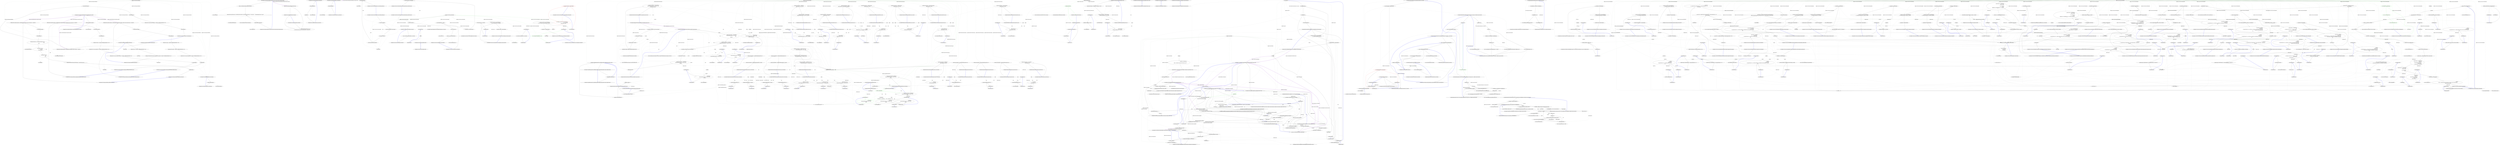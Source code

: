 digraph  {
n76 [label="HangFire.Tests.States.EnqueuedStateFeature", span=""];
n0 [cluster="HangFire.Tests.States.EnqueuedStateFeature.FeatureSetup(Microsoft.VisualStudio.TestTools.UnitTesting.TestContext)", label="Entry HangFire.Tests.States.EnqueuedStateFeature.FeatureSetup(Microsoft.VisualStudio.TestTools.UnitTesting.TestContext)", span="30-30"];
n1 [cluster="HangFire.Tests.States.EnqueuedStateFeature.FeatureSetup(Microsoft.VisualStudio.TestTools.UnitTesting.TestContext)", label="testRunner = TechTalk.SpecFlow.TestRunnerManager.GetTestRunner()", span="32-32"];
n2 [cluster="HangFire.Tests.States.EnqueuedStateFeature.FeatureSetup(Microsoft.VisualStudio.TestTools.UnitTesting.TestContext)", label="TechTalk.SpecFlow.FeatureInfo featureInfo = new TechTalk.SpecFlow.FeatureInfo(new System.Globalization.CultureInfo(''en-US''), ''Enqueued state'', '''', ProgrammingLanguage.CSharp, new string[] {\r\n                        ''redis''})", span="33-34"];
n5 [cluster="Unk.GetTestRunner", label="Entry Unk.GetTestRunner", span=""];
n3 [cluster="HangFire.Tests.States.EnqueuedStateFeature.FeatureSetup(Microsoft.VisualStudio.TestTools.UnitTesting.TestContext)", label="testRunner.OnFeatureStart(featureInfo)", span="35-35"];
n6 [cluster="TechTalk.SpecFlow.FeatureInfo.cstr", label="Entry TechTalk.SpecFlow.FeatureInfo.cstr", span=""];
n7 [cluster="System.Globalization.CultureInfo.CultureInfo(string)", label="Entry System.Globalization.CultureInfo.CultureInfo(string)", span="0-0"];
n4 [cluster="HangFire.Tests.States.EnqueuedStateFeature.FeatureSetup(Microsoft.VisualStudio.TestTools.UnitTesting.TestContext)", label="Exit HangFire.Tests.States.EnqueuedStateFeature.FeatureSetup(Microsoft.VisualStudio.TestTools.UnitTesting.TestContext)", span="30-30"];
n8 [cluster="Unk.OnFeatureStart", label="Entry Unk.OnFeatureStart", span=""];
n9 [cluster="HangFire.Tests.States.EnqueuedStateFeature.FeatureTearDown()", label="Entry HangFire.Tests.States.EnqueuedStateFeature.FeatureTearDown()", span="39-39"];
n10 [cluster="HangFire.Tests.States.EnqueuedStateFeature.FeatureTearDown()", label="testRunner.OnFeatureEnd()", span="41-41"];
n11 [cluster="HangFire.Tests.States.EnqueuedStateFeature.FeatureTearDown()", label="testRunner = null", span="42-42"];
n13 [cluster="Unk.OnFeatureEnd", label="Entry Unk.OnFeatureEnd", span=""];
n12 [cluster="HangFire.Tests.States.EnqueuedStateFeature.FeatureTearDown()", label="Exit HangFire.Tests.States.EnqueuedStateFeature.FeatureTearDown()", span="39-39"];
n14 [cluster="HangFire.Tests.States.EnqueuedStateFeature.TestInitialize()", label="Entry HangFire.Tests.States.EnqueuedStateFeature.TestInitialize()", span="46-46"];
n15 [cluster="HangFire.Tests.States.EnqueuedStateFeature.TestInitialize()", label="((TechTalk.SpecFlow.FeatureContext.Current != null) \r\n                        && (TechTalk.SpecFlow.FeatureContext.Current.FeatureInfo.Title != ''Enqueued state''))", span="48-49"];
n16 [cluster="HangFire.Tests.States.EnqueuedStateFeature.TestInitialize()", label="HangFire.Tests.States.EnqueuedStateFeature.FeatureSetup(null)", span="51-51"];
n17 [cluster="HangFire.Tests.States.EnqueuedStateFeature.TestInitialize()", label="Exit HangFire.Tests.States.EnqueuedStateFeature.TestInitialize()", span="46-46"];
n18 [cluster="HangFire.Tests.States.EnqueuedStateFeature.ScenarioTearDown()", label="Entry HangFire.Tests.States.EnqueuedStateFeature.ScenarioTearDown()", span="56-56"];
n19 [cluster="HangFire.Tests.States.EnqueuedStateFeature.ScenarioTearDown()", label="testRunner.OnScenarioEnd()", span="58-58"];
n20 [cluster="HangFire.Tests.States.EnqueuedStateFeature.ScenarioTearDown()", label="Exit HangFire.Tests.States.EnqueuedStateFeature.ScenarioTearDown()", span="56-56"];
n21 [cluster="Unk.OnScenarioEnd", label="Entry Unk.OnScenarioEnd", span=""];
n22 [cluster="HangFire.Tests.States.EnqueuedStateFeature.ScenarioSetup(TechTalk.SpecFlow.ScenarioInfo)", label="Entry HangFire.Tests.States.EnqueuedStateFeature.ScenarioSetup(TechTalk.SpecFlow.ScenarioInfo)", span="61-61"];
n23 [cluster="HangFire.Tests.States.EnqueuedStateFeature.ScenarioSetup(TechTalk.SpecFlow.ScenarioInfo)", label="testRunner.OnScenarioStart(scenarioInfo)", span="63-63"];
n24 [cluster="HangFire.Tests.States.EnqueuedStateFeature.ScenarioSetup(TechTalk.SpecFlow.ScenarioInfo)", label="Exit HangFire.Tests.States.EnqueuedStateFeature.ScenarioSetup(TechTalk.SpecFlow.ScenarioInfo)", span="61-61"];
n25 [cluster="Unk.OnScenarioStart", label="Entry Unk.OnScenarioStart", span=""];
n26 [cluster="HangFire.Tests.States.EnqueuedStateFeature.ScenarioCleanup()", label="Entry HangFire.Tests.States.EnqueuedStateFeature.ScenarioCleanup()", span="66-66"];
n27 [cluster="HangFire.Tests.States.EnqueuedStateFeature.ScenarioCleanup()", label="testRunner.CollectScenarioErrors()", span="68-68"];
n28 [cluster="HangFire.Tests.States.EnqueuedStateFeature.ScenarioCleanup()", label="Exit HangFire.Tests.States.EnqueuedStateFeature.ScenarioCleanup()", span="66-66"];
n29 [cluster="Unk.CollectScenarioErrors", label="Entry Unk.CollectScenarioErrors", span=""];
n30 [cluster="HangFire.Tests.States.EnqueuedStateFeature.FeatureBackground()", label="Entry HangFire.Tests.States.EnqueuedStateFeature.FeatureBackground()", span="71-71"];
n31 [cluster="HangFire.Tests.States.EnqueuedStateFeature.FeatureBackground()", label="testRunner.Given(''a job'', ((string)(null)), ((TechTalk.SpecFlow.Table)(null)), ''Given '')", span="75-75"];
n32 [cluster="HangFire.Tests.States.EnqueuedStateFeature.FeatureBackground()", label="testRunner.And(''the Enqueued state with the \'test\' value for the \'queue\' argument'', ((string)(null)), ((TechTalk.SpecFlow.Table)(null)), ''And '')", span="77-77"];
n34 [cluster="Unk.Given", label="Entry Unk.Given", span=""];
n33 [cluster="HangFire.Tests.States.EnqueuedStateFeature.FeatureBackground()", label="Exit HangFire.Tests.States.EnqueuedStateFeature.FeatureBackground()", span="71-71"];
n35 [cluster="Unk.And", label="Entry Unk.And", span=""];
n36 [cluster="HangFire.Tests.States.EnqueuedStateFeature.StateNameIsEnqueued()", label="Entry HangFire.Tests.States.EnqueuedStateFeature.StateNameIsEnqueued()", span="85-85"];
n37 [cluster="HangFire.Tests.States.EnqueuedStateFeature.StateNameIsEnqueued()", label="TechTalk.SpecFlow.ScenarioInfo scenarioInfo = new TechTalk.SpecFlow.ScenarioInfo(''State name is \'Enqueued\''', ((string[])(null)))", span="87-87"];
n38 [cluster="HangFire.Tests.States.EnqueuedStateFeature.StateNameIsEnqueued()", label="this.ScenarioSetup(scenarioInfo)", span="89-89"];
n43 [cluster="TechTalk.SpecFlow.ScenarioInfo.cstr", label="Entry TechTalk.SpecFlow.ScenarioInfo.cstr", span=""];
n39 [cluster="HangFire.Tests.States.EnqueuedStateFeature.StateNameIsEnqueued()", label="this.FeatureBackground()", span="91-91"];
n40 [cluster="HangFire.Tests.States.EnqueuedStateFeature.StateNameIsEnqueued()", label="testRunner.Then(''the state name is equal to \'Enqueued\''', ((string)(null)), ((TechTalk.SpecFlow.Table)(null)), ''Then '')", span="93-93"];
n41 [cluster="HangFire.Tests.States.EnqueuedStateFeature.StateNameIsEnqueued()", label="this.ScenarioCleanup()", span="95-95"];
n44 [cluster="Unk.Then", label="Entry Unk.Then", span=""];
n42 [cluster="HangFire.Tests.States.EnqueuedStateFeature.StateNameIsEnqueued()", label="Exit HangFire.Tests.States.EnqueuedStateFeature.StateNameIsEnqueued()", span="85-85"];
n45 [cluster="HangFire.Tests.States.EnqueuedStateFeature.ItHasTheCorrectPropertiesSet()", label="Entry HangFire.Tests.States.EnqueuedStateFeature.ItHasTheCorrectPropertiesSet()", span="102-102"];
n46 [cluster="HangFire.Tests.States.EnqueuedStateFeature.ItHasTheCorrectPropertiesSet()", label="TechTalk.SpecFlow.ScenarioInfo scenarioInfo = new TechTalk.SpecFlow.ScenarioInfo(''It has the correct properties set'', ((string[])(null)))", span="104-104"];
n47 [cluster="HangFire.Tests.States.EnqueuedStateFeature.ItHasTheCorrectPropertiesSet()", label="this.ScenarioSetup(scenarioInfo)", span="106-106"];
n48 [cluster="HangFire.Tests.States.EnqueuedStateFeature.ItHasTheCorrectPropertiesSet()", label="this.FeatureBackground()", span="108-108"];
n49 [cluster="HangFire.Tests.States.EnqueuedStateFeature.ItHasTheCorrectPropertiesSet()", label="TechTalk.SpecFlow.Table table1 = new TechTalk.SpecFlow.Table(new string[] {\r\n                        ''Name'',\r\n                        ''Value''})", span="110-112"];
n50 [cluster="HangFire.Tests.States.EnqueuedStateFeature.ItHasTheCorrectPropertiesSet()", label="table1.AddRow(new string[] {\r\n                        ''EnqueuedAt'',\r\n                        ''<UtcNow timestamp>''})", span="113-115"];
n55 [cluster="TechTalk.SpecFlow.Table.cstr", label="Entry TechTalk.SpecFlow.Table.cstr", span=""];
n51 [cluster="HangFire.Tests.States.EnqueuedStateFeature.ItHasTheCorrectPropertiesSet()", label="table1.AddRow(new string[] {\r\n                        ''Queue'',\r\n                        ''test''})", span="116-118"];
n52 [cluster="HangFire.Tests.States.EnqueuedStateFeature.ItHasTheCorrectPropertiesSet()", label="testRunner.Then(''properties table contains the following items:'', ((string)(null)), table1, ''Then '')", span="120-120"];
n56 [cluster="Unk.AddRow", label="Entry Unk.AddRow", span=""];
n53 [cluster="HangFire.Tests.States.EnqueuedStateFeature.ItHasTheCorrectPropertiesSet()", label="this.ScenarioCleanup()", span="122-122"];
n54 [cluster="HangFire.Tests.States.EnqueuedStateFeature.ItHasTheCorrectPropertiesSet()", label="Exit HangFire.Tests.States.EnqueuedStateFeature.ItHasTheCorrectPropertiesSet()", span="102-102"];
n57 [cluster="HangFire.Tests.States.EnqueuedStateFeature.AfterApplyingItShouldEnqueueTheJobToTheGivenQueue()", label="Entry HangFire.Tests.States.EnqueuedStateFeature.AfterApplyingItShouldEnqueueTheJobToTheGivenQueue()", span="129-129"];
n58 [cluster="HangFire.Tests.States.EnqueuedStateFeature.AfterApplyingItShouldEnqueueTheJobToTheGivenQueue()", label="TechTalk.SpecFlow.ScenarioInfo scenarioInfo = new TechTalk.SpecFlow.ScenarioInfo(''After applying, it should enqueue the job to the given queue'', ((string[])(null)))", span="131-131"];
n59 [cluster="HangFire.Tests.States.EnqueuedStateFeature.AfterApplyingItShouldEnqueueTheJobToTheGivenQueue()", label="this.ScenarioSetup(scenarioInfo)", span="133-133"];
n60 [cluster="HangFire.Tests.States.EnqueuedStateFeature.AfterApplyingItShouldEnqueueTheJobToTheGivenQueue()", label="this.FeatureBackground()", span="135-135"];
n61 [cluster="HangFire.Tests.States.EnqueuedStateFeature.AfterApplyingItShouldEnqueueTheJobToTheGivenQueue()", label="testRunner.When(''I apply it'', ((string)(null)), ((TechTalk.SpecFlow.Table)(null)), ''When '')", span="137-137"];
n62 [cluster="HangFire.Tests.States.EnqueuedStateFeature.AfterApplyingItShouldEnqueueTheJobToTheGivenQueue()", label="testRunner.Then(''the \'test\' queue contains the job'', ((string)(null)), ((TechTalk.SpecFlow.Table)(null)), ''Then '')", span="139-139"];
n66 [cluster="Unk.When", label="Entry Unk.When", span=""];
n63 [cluster="HangFire.Tests.States.EnqueuedStateFeature.AfterApplyingItShouldEnqueueTheJobToTheGivenQueue()", label="testRunner.And(''the \'test\' queue was added to the queues set'', ((string)(null)), ((TechTalk.SpecFlow.Table)(null)), ''And '')", span="141-141"];
n64 [cluster="HangFire.Tests.States.EnqueuedStateFeature.AfterApplyingItShouldEnqueueTheJobToTheGivenQueue()", label="this.ScenarioCleanup()", span="143-143"];
n65 [cluster="HangFire.Tests.States.EnqueuedStateFeature.AfterApplyingItShouldEnqueueTheJobToTheGivenQueue()", label="Exit HangFire.Tests.States.EnqueuedStateFeature.AfterApplyingItShouldEnqueueTheJobToTheGivenQueue()", span="129-129"];
n67 [cluster="HangFire.Tests.States.EnqueuedStateFeature.AfterUnapplyingItShouldNotRemoveTheJobFromTheQueue()", label="Entry HangFire.Tests.States.EnqueuedStateFeature.AfterUnapplyingItShouldNotRemoveTheJobFromTheQueue()", span="150-150"];
n68 [cluster="HangFire.Tests.States.EnqueuedStateFeature.AfterUnapplyingItShouldNotRemoveTheJobFromTheQueue()", label="TechTalk.SpecFlow.ScenarioInfo scenarioInfo = new TechTalk.SpecFlow.ScenarioInfo(''After unapplying, it should not remove the job from the queue'', ((string[])(null)))", span="152-152"];
n69 [cluster="HangFire.Tests.States.EnqueuedStateFeature.AfterUnapplyingItShouldNotRemoveTheJobFromTheQueue()", label="this.ScenarioSetup(scenarioInfo)", span="154-154"];
n70 [cluster="HangFire.Tests.States.EnqueuedStateFeature.AfterUnapplyingItShouldNotRemoveTheJobFromTheQueue()", label="this.FeatureBackground()", span="156-156"];
n71 [cluster="HangFire.Tests.States.EnqueuedStateFeature.AfterUnapplyingItShouldNotRemoveTheJobFromTheQueue()", label="testRunner.When(''I apply it'', ((string)(null)), ((TechTalk.SpecFlow.Table)(null)), ''When '')", span="158-158"];
n72 [cluster="HangFire.Tests.States.EnqueuedStateFeature.AfterUnapplyingItShouldNotRemoveTheJobFromTheQueue()", label="testRunner.And(''after I unapply it'', ((string)(null)), ((TechTalk.SpecFlow.Table)(null)), ''And '')", span="160-160"];
n73 [cluster="HangFire.Tests.States.EnqueuedStateFeature.AfterUnapplyingItShouldNotRemoveTheJobFromTheQueue()", label="testRunner.Then(''the \'test\' queue still contains the job'', ((string)(null)), ((TechTalk.SpecFlow.Table)(null)), ''Then '')", span="162-162"];
n74 [cluster="HangFire.Tests.States.EnqueuedStateFeature.AfterUnapplyingItShouldNotRemoveTheJobFromTheQueue()", label="this.ScenarioCleanup()", span="164-164"];
n75 [cluster="HangFire.Tests.States.EnqueuedStateFeature.AfterUnapplyingItShouldNotRemoveTheJobFromTheQueue()", label="Exit HangFire.Tests.States.EnqueuedStateFeature.AfterUnapplyingItShouldNotRemoveTheJobFromTheQueue()", span="150-150"];
m0_45 [cluster="Unk.NotNull", file="CreateContextFacts.cs", label="Entry Unk.NotNull", span=""];
m0_12 [cluster="Hangfire.Core.Tests.Client.CreateContextFacts.Ctor_ThrowsAnException_WhenConnectionIsNull()", file="CreateContextFacts.cs", label="Entry Hangfire.Core.Tests.Client.CreateContextFacts.Ctor_ThrowsAnException_WhenConnectionIsNull()", span="24-24"];
m0_13 [cluster="Hangfire.Core.Tests.Client.CreateContextFacts.Ctor_ThrowsAnException_WhenConnectionIsNull()", file="CreateContextFacts.cs", label="var exception = Assert.Throws<ArgumentNullException>(\r\n                () => new CreateContext(null, _job, _state.Object))", span="26-27"];
m0_14 [cluster="Hangfire.Core.Tests.Client.CreateContextFacts.Ctor_ThrowsAnException_WhenConnectionIsNull()", file="CreateContextFacts.cs", label="Assert.Equal(''connection'', exception.ParamName)", span="29-29"];
m0_15 [cluster="Hangfire.Core.Tests.Client.CreateContextFacts.Ctor_ThrowsAnException_WhenConnectionIsNull()", file="CreateContextFacts.cs", label="Exit Hangfire.Core.Tests.Client.CreateContextFacts.Ctor_ThrowsAnException_WhenConnectionIsNull()", span="24-24"];
m0_16 [cluster="Unk.>", file="CreateContextFacts.cs", label="Entry Unk.>", span=""];
m0_36 [cluster="Hangfire.Core.Tests.Client.CreateContextFacts.Ctor_CorrectlyInitializes_AllProperties()", file="CreateContextFacts.cs", label="Entry Hangfire.Core.Tests.Client.CreateContextFacts.Ctor_CorrectlyInitializes_AllProperties()", span="52-52"];
m0_37 [cluster="Hangfire.Core.Tests.Client.CreateContextFacts.Ctor_CorrectlyInitializes_AllProperties()", file="CreateContextFacts.cs", label="var context = CreateContext()", span="54-54"];
m0_38 [cluster="Hangfire.Core.Tests.Client.CreateContextFacts.Ctor_CorrectlyInitializes_AllProperties()", file="CreateContextFacts.cs", label="Assert.Same(_connection.Object, context.Connection)", span="56-56"];
m0_39 [cluster="Hangfire.Core.Tests.Client.CreateContextFacts.Ctor_CorrectlyInitializes_AllProperties()", file="CreateContextFacts.cs", label="Assert.Same(_job, context.Job)", span="57-57"];
m0_40 [cluster="Hangfire.Core.Tests.Client.CreateContextFacts.Ctor_CorrectlyInitializes_AllProperties()", file="CreateContextFacts.cs", label="Assert.Same(_state.Object, context.InitialState)", span="58-58"];
m0_41 [cluster="Hangfire.Core.Tests.Client.CreateContextFacts.Ctor_CorrectlyInitializes_AllProperties()", file="CreateContextFacts.cs", label="Assert.NotNull(context.Items)", span="60-60"];
m0_42 [cluster="Hangfire.Core.Tests.Client.CreateContextFacts.Ctor_CorrectlyInitializes_AllProperties()", file="CreateContextFacts.cs", label="Exit Hangfire.Core.Tests.Client.CreateContextFacts.Ctor_CorrectlyInitializes_AllProperties()", span="52-52"];
m0_6 [cluster="Mock<IState>.cstr", file="CreateContextFacts.cs", label="Entry Mock<IState>.cstr", span=""];
m0_44 [cluster="Unk.Same", file="CreateContextFacts.cs", label="Entry Unk.Same", span=""];
m0_29 [cluster="Hangfire.Core.Tests.Client.CreateContextFacts.Ctor_ThrowsAnException_WhenStateIsNull()", file="CreateContextFacts.cs", label="Entry Hangfire.Core.Tests.Client.CreateContextFacts.Ctor_ThrowsAnException_WhenStateIsNull()", span="42-42"];
m0_30 [cluster="Hangfire.Core.Tests.Client.CreateContextFacts.Ctor_ThrowsAnException_WhenStateIsNull()", color=red, community=0, file="CreateContextFacts.cs", label="33: var exception = Assert.Throws<ArgumentNullException>(\r\n                () => new CreateContext(\r\n                    _connection.Object, _job, null))", span="44-46"];
m0_31 [cluster="Hangfire.Core.Tests.Client.CreateContextFacts.Ctor_ThrowsAnException_WhenStateIsNull()", color=red, community=0, file="CreateContextFacts.cs", label="33: Assert.Equal(''initialState'', exception.ParamName)", span="48-48"];
m0_0 [cluster="Hangfire.Core.Tests.Client.CreateContextFacts.CreateContextFacts()", file="CreateContextFacts.cs", label="Entry Hangfire.Core.Tests.Client.CreateContextFacts.CreateContextFacts()", span="16-16"];
m0_1 [cluster="Hangfire.Core.Tests.Client.CreateContextFacts.CreateContextFacts()", file="CreateContextFacts.cs", label="_job = Job.FromExpression(() => Method())", span="18-18"];
m0_2 [cluster="Hangfire.Core.Tests.Client.CreateContextFacts.CreateContextFacts()", file="CreateContextFacts.cs", label="_state = new Mock<IState>()", span="19-19"];
m0_3 [cluster="Hangfire.Core.Tests.Client.CreateContextFacts.CreateContextFacts()", file="CreateContextFacts.cs", label="_connection = new Mock<IStorageConnection>()", span="20-20"];
m0_4 [cluster="Hangfire.Core.Tests.Client.CreateContextFacts.CreateContextFacts()", file="CreateContextFacts.cs", label="Exit Hangfire.Core.Tests.Client.CreateContextFacts.CreateContextFacts()", span="16-16"];
m0_51 [cluster="Hangfire.Client.CreateContext.CreateContext(Hangfire.Client.CreateContext)", file="CreateContextFacts.cs", label="Entry Hangfire.Client.CreateContext.CreateContext(Hangfire.Client.CreateContext)", span="30-30"];
m0_11 [cluster="Hangfire.Core.Tests.Client.CreateContextFacts.Method()", file="CreateContextFacts.cs", label="Entry Hangfire.Core.Tests.Client.CreateContextFacts.Method()", span="72-72"];
m0_52 [cluster="Hangfire.Core.Tests.Client.CreateContextFacts.Method()", file="CreateContextFacts.cs", label="Exit Hangfire.Core.Tests.Client.CreateContextFacts.Method()", span="72-72"];
m0_43 [cluster="Hangfire.Core.Tests.Client.CreateContextFacts.CreateContext()", file="CreateContextFacts.cs", label="Entry Hangfire.Core.Tests.Client.CreateContextFacts.CreateContext()", span="76-76"];
m0_53 [cluster="Hangfire.Core.Tests.Client.CreateContextFacts.CreateContext()", file="CreateContextFacts.cs", label="return new CreateContext(_connection.Object, _job, _state.Object);", span="78-78"];
m0_54 [cluster="Hangfire.Core.Tests.Client.CreateContextFacts.CreateContext()", file="CreateContextFacts.cs", label="Exit Hangfire.Core.Tests.Client.CreateContextFacts.CreateContext()", span="76-76"];
m0_17 [cluster="Unk.Equal", file="CreateContextFacts.cs", label="Entry Unk.Equal", span=""];
m0_32 [cluster="Unk.DoesNotThrow", file="CreateContextFacts.cs", label="Entry Unk.DoesNotThrow", span=""];
m0_22 [cluster="Hangfire.Core.Tests.Client.CreateContextFacts.Ctor_ThrowsAnException_WhenJobIsNull()", file="CreateContextFacts.cs", label="Entry Hangfire.Core.Tests.Client.CreateContextFacts.Ctor_ThrowsAnException_WhenJobIsNull()", span="33-33"];
m0_23 [cluster="Hangfire.Core.Tests.Client.CreateContextFacts.Ctor_ThrowsAnException_WhenJobIsNull()", file="CreateContextFacts.cs", label="var exception = Assert.Throws<ArgumentNullException>(\r\n                () => new CreateContext(_connection.Object, null, _state.Object))", span="35-36"];
m0_24 [cluster="Hangfire.Core.Tests.Client.CreateContextFacts.Ctor_ThrowsAnException_WhenJobIsNull()", file="CreateContextFacts.cs", label="Assert.Equal(''job'', exception.ParamName)", span="38-38"];
m0_25 [cluster="Hangfire.Core.Tests.Client.CreateContextFacts.Ctor_ThrowsAnException_WhenJobIsNull()", file="CreateContextFacts.cs", label="Exit Hangfire.Core.Tests.Client.CreateContextFacts.Ctor_ThrowsAnException_WhenJobIsNull()", span="33-33"];
m0_46 [cluster="Hangfire.Core.Tests.Client.CreateContextFacts.CopyCtor_CopiesItemsDictionary_FromTheGivenContext()", file="CreateContextFacts.cs", label="Entry Hangfire.Core.Tests.Client.CreateContextFacts.CopyCtor_CopiesItemsDictionary_FromTheGivenContext()", span="64-64"];
m0_47 [cluster="Hangfire.Core.Tests.Client.CreateContextFacts.CopyCtor_CopiesItemsDictionary_FromTheGivenContext()", file="CreateContextFacts.cs", label="var context = CreateContext()", span="66-66"];
m0_48 [cluster="Hangfire.Core.Tests.Client.CreateContextFacts.CopyCtor_CopiesItemsDictionary_FromTheGivenContext()", file="CreateContextFacts.cs", label="var contextCopy = new CreateContext(context)", span="67-67"];
m0_49 [cluster="Hangfire.Core.Tests.Client.CreateContextFacts.CopyCtor_CopiesItemsDictionary_FromTheGivenContext()", file="CreateContextFacts.cs", label="Assert.Same(context.Items, contextCopy.Items)", span="69-69"];
m0_50 [cluster="Hangfire.Core.Tests.Client.CreateContextFacts.CopyCtor_CopiesItemsDictionary_FromTheGivenContext()", file="CreateContextFacts.cs", label="Exit Hangfire.Core.Tests.Client.CreateContextFacts.CopyCtor_CopiesItemsDictionary_FromTheGivenContext()", span="64-64"];
m0_7 [cluster="Mock<IStorageConnection>.cstr", file="CreateContextFacts.cs", label="Entry Mock<IStorageConnection>.cstr", span=""];
m0_33 [cluster="lambda expression", file="CreateContextFacts.cs", label="Entry lambda expression", span="45-46"];
m0_8 [cluster="lambda expression", file="CreateContextFacts.cs", label="Entry lambda expression", span="18-18"];
m0_9 [cluster="lambda expression", file="CreateContextFacts.cs", label="Method()", span="18-18"];
m0_10 [cluster="lambda expression", file="CreateContextFacts.cs", label="Exit lambda expression", span="18-18"];
m0_18 [cluster="lambda expression", file="CreateContextFacts.cs", label="Entry lambda expression", span="27-27"];
m0_19 [cluster="lambda expression", file="CreateContextFacts.cs", label="new CreateContext(null, _job, _state.Object)", span="27-27"];
m0_20 [cluster="lambda expression", file="CreateContextFacts.cs", label="Exit lambda expression", span="27-27"];
m0_26 [cluster="lambda expression", file="CreateContextFacts.cs", label="Entry lambda expression", span="36-36"];
m0_27 [cluster="lambda expression", file="CreateContextFacts.cs", label="new CreateContext(_connection.Object, null, _state.Object)", span="36-36"];
m0_28 [cluster="lambda expression", file="CreateContextFacts.cs", label="Exit lambda expression", span="36-36"];
m0_34 [cluster="lambda expression", color=green, community=0, file="CreateContextFacts.cs", label="32: new CreateContext(_connection.Object, _job, null)", span="44-44"];
m0_35 [cluster="lambda expression", file="CreateContextFacts.cs", label="Exit lambda expression", span="45-46"];
m0_21 [cluster="CreateContext.cstr", file="CreateContextFacts.cs", label="Entry CreateContext.cstr", span=""];
m0_5 [cluster="Hangfire.Common.Job.FromExpression(System.Linq.Expressions.Expression<System.Action>)", file="CreateContextFacts.cs", label="Entry Hangfire.Common.Job.FromExpression(System.Linq.Expressions.Expression<System.Action>)", span="148-148"];
m0_55 [file="CreateContextFacts.cs", label="Hangfire.Core.Tests.Client.CreateContextFacts", span=""];
m1_6 [cluster="HangFire.Web.AspNetBackgroundJobServer.AspNetBackgroundJobServer(HangFire.BackgroundJobServerOptions)", file="CreatingContext.cs", label="Exit HangFire.Web.AspNetBackgroundJobServer.AspNetBackgroundJobServer(HangFire.BackgroundJobServerOptions)", span="41-41"];
m1_7 [cluster="HangFire.Web.AspNetBackgroundJobServer.AspNetBackgroundJobServer(HangFire.BackgroundJobServerOptions, HangFire.JobStorage)", file="CreatingContext.cs", label="Entry HangFire.Web.AspNetBackgroundJobServer.AspNetBackgroundJobServer(HangFire.BackgroundJobServerOptions, HangFire.JobStorage)", span="53-53"];
m1_8 [cluster="HangFire.Web.AspNetBackgroundJobServer.AspNetBackgroundJobServer(HangFire.BackgroundJobServerOptions, HangFire.JobStorage)", file="CreatingContext.cs", label="HostingEnvironment.RegisterObject(this)", span="56-56"];
m1_117 [cluster="HangFire.Redis.RedisWriteOnlyTransaction.DecrementCounter(string, System.TimeSpan)", file="CreatingContext.cs", label="Entry HangFire.Redis.RedisWriteOnlyTransaction.DecrementCounter(string, System.TimeSpan)", span="118-118"];
m1_118 [cluster="HangFire.Redis.RedisWriteOnlyTransaction.DecrementCounter(string, System.TimeSpan)", file="CreatingContext.cs", label="_transaction.QueueCommand(x => x.DecrementValue(RedisStorage.Prefix + key))", span="120-120"];
m1_119 [cluster="HangFire.Redis.RedisWriteOnlyTransaction.DecrementCounter(string, System.TimeSpan)", file="CreatingContext.cs", label="_transaction.QueueCommand(x => x.ExpireEntryIn(RedisStorage.Prefix + key, expireIn))", span="121-121"];
m1_120 [cluster="HangFire.Redis.RedisWriteOnlyTransaction.DecrementCounter(string, System.TimeSpan)", file="CreatingContext.cs", label="Exit HangFire.Redis.RedisWriteOnlyTransaction.DecrementCounter(string, System.TimeSpan)", span="118-118"];
m1_57 [cluster="HangFire.Redis.RedisWriteOnlyTransaction.AddJobState(string, HangFire.Common.States.State)", file="CreatingContext.cs", label="Entry HangFire.Redis.RedisWriteOnlyTransaction.AddJobState(string, HangFire.Common.States.State)", span="79-79"];
m1_74 [cluster="HangFire.Redis.RedisWriteOnlyTransaction.AddJobState(string, HangFire.Common.States.State)", file="CreatingContext.cs", label="_transaction.QueueCommand(x => x.EnqueueItemOnList(\r\n                String.Format(RedisStorage.Prefix + ''job:{0}:history'', jobId),\r\n                JobHelper.ToJson(storedData)))", span="88-90"];
m1_70 [cluster="HangFire.Redis.RedisWriteOnlyTransaction.AddJobState(string, HangFire.Common.States.State)", file="CreatingContext.cs", label="var storedData = new Dictionary<string, string>(state.Serialize())", span="83-83"];
m1_73 [cluster="HangFire.Redis.RedisWriteOnlyTransaction.AddJobState(string, HangFire.Common.States.State)", file="CreatingContext.cs", label="storedData.Add(''CreatedAt'', JobHelper.ToStringTimestamp(DateTime.UtcNow))", span="86-86"];
m1_71 [cluster="HangFire.Redis.RedisWriteOnlyTransaction.AddJobState(string, HangFire.Common.States.State)", file="CreatingContext.cs", label="storedData.Add(''State'', state.Name)", span="84-84"];
m1_72 [cluster="HangFire.Redis.RedisWriteOnlyTransaction.AddJobState(string, HangFire.Common.States.State)", file="CreatingContext.cs", label="storedData.Add(''Reason'', state.Reason)", span="85-85"];
m1_75 [cluster="HangFire.Redis.RedisWriteOnlyTransaction.AddJobState(string, HangFire.Common.States.State)", file="CreatingContext.cs", label="Exit HangFire.Redis.RedisWriteOnlyTransaction.AddJobState(string, HangFire.Common.States.State)", span="79-79"];
m1_147 [cluster="HangFire.Redis.RedisWriteOnlyTransaction.InsertToList(string, string)", file="CreatingContext.cs", label="Entry HangFire.Redis.RedisWriteOnlyTransaction.InsertToList(string, string)", span="142-142"];
m1_148 [cluster="HangFire.Redis.RedisWriteOnlyTransaction.InsertToList(string, string)", file="CreatingContext.cs", label="_transaction.QueueCommand(x => x.EnqueueItemOnList(\r\n                RedisStorage.Prefix + key, value))", span="144-145"];
m1_149 [cluster="HangFire.Redis.RedisWriteOnlyTransaction.InsertToList(string, string)", file="CreatingContext.cs", label="Exit HangFire.Redis.RedisWriteOnlyTransaction.InsertToList(string, string)", span="142-142"];
m1_81 [cluster="Unk.EnqueueItemOnList", file="CreatingContext.cs", label="Entry Unk.EnqueueItemOnList", span=""];
m1_56 [cluster="System.Collections.Generic.Dictionary<TKey, TValue>.Add(TKey, TValue)", file="CreatingContext.cs", label="Entry System.Collections.Generic.Dictionary<TKey, TValue>.Add(TKey, TValue)", span="0-0"];
m1_5 [cluster="HangFire.Web.AspNetBackgroundJobServer.AspNetBackgroundJobServer(HangFire.BackgroundJobServerOptions)", file="CreatingContext.cs", label="HostingEnvironment.RegisterObject(this)", span="44-44"];
m1_4 [cluster="HangFire.Redis.RedisWriteOnlyTransaction.RedisWriteOnlyTransaction(IRedisTransaction)", file="CreatingContext.cs", label="Exit HangFire.Redis.RedisWriteOnlyTransaction.RedisWriteOnlyTransaction(IRedisTransaction)", span="13-13"];
m1_69 [cluster="Unk.SetRangeInHash", file="CreatingContext.cs", label="Entry Unk.SetRangeInHash", span=""];
m1_100 [cluster="HangFire.Redis.RedisWriteOnlyTransaction.IncrementCounter(string, System.TimeSpan)", file="CreatingContext.cs", label="Entry HangFire.Redis.RedisWriteOnlyTransaction.IncrementCounter(string, System.TimeSpan)", span="107-107"];
m1_101 [cluster="HangFire.Redis.RedisWriteOnlyTransaction.IncrementCounter(string, System.TimeSpan)", file="CreatingContext.cs", label="_transaction.QueueCommand(x => x.IncrementValue(RedisStorage.Prefix + key))", span="109-109"];
m1_102 [cluster="HangFire.Redis.RedisWriteOnlyTransaction.IncrementCounter(string, System.TimeSpan)", file="CreatingContext.cs", label="_transaction.QueueCommand(x => x.ExpireEntryIn(RedisStorage.Prefix + key, expireIn))", span="110-110"];
m1_103 [cluster="HangFire.Redis.RedisWriteOnlyTransaction.IncrementCounter(string, System.TimeSpan)", file="CreatingContext.cs", label="Exit HangFire.Redis.RedisWriteOnlyTransaction.IncrementCounter(string, System.TimeSpan)", span="107-107"];
m1_160 [cluster="HangFire.Redis.RedisWriteOnlyTransaction.TrimList(string, int, int)", file="CreatingContext.cs", label="Entry HangFire.Redis.RedisWriteOnlyTransaction.TrimList(string, int, int)", span="154-154"];
m1_161 [cluster="HangFire.Redis.RedisWriteOnlyTransaction.TrimList(string, int, int)", file="CreatingContext.cs", label="_transaction.QueueCommand(x => x.TrimList(\r\n                RedisStorage.Prefix + key, keepStartingFrom, keepEndingAt))", span="157-158"];
m1_162 [cluster="HangFire.Redis.RedisWriteOnlyTransaction.TrimList(string, int, int)", file="CreatingContext.cs", label="Exit HangFire.Redis.RedisWriteOnlyTransaction.TrimList(string, int, int)", span="154-154"];
m1_0 [cluster="HangFire.Redis.RedisWriteOnlyTransaction.RedisWriteOnlyTransaction(IRedisTransaction)", file="CreatingContext.cs", label="Entry HangFire.Redis.RedisWriteOnlyTransaction.RedisWriteOnlyTransaction(IRedisTransaction)", span="13-13"];
m1_1 [cluster="HangFire.Redis.RedisWriteOnlyTransaction.RedisWriteOnlyTransaction(IRedisTransaction)", file="CreatingContext.cs", label="transaction == null", span="15-15"];
m1_2 [cluster="HangFire.Redis.RedisWriteOnlyTransaction.RedisWriteOnlyTransaction(IRedisTransaction)", file="CreatingContext.cs", label="throw new ArgumentNullException(''transaction'');", span="15-15"];
m1_61 [cluster="Unk.SetEntryInHash", file="CreatingContext.cs", label="Entry Unk.SetEntryInHash", span=""];
m1_89 [cluster="Unk.AddItemToSet", file="CreatingContext.cs", label="Entry Unk.AddItemToSet", span=""];
m1_23 [cluster="string.Format(string, object)", file="CreatingContext.cs", label="Entry string.Format(string, object)", span="0-0"];
m1_46 [cluster="HangFire.Redis.RedisWriteOnlyTransaction.SetJobState(string, HangFire.Common.States.State)", file="CreatingContext.cs", label="Entry HangFire.Redis.RedisWriteOnlyTransaction.SetJobState(string, HangFire.Common.States.State)", span="55-55"];
m1_47 [cluster="HangFire.Redis.RedisWriteOnlyTransaction.SetJobState(string, HangFire.Common.States.State)", file="CreatingContext.cs", label="_transaction.QueueCommand(x => x.SetEntryInHash(\r\n                String.Format(RedisStorage.Prefix + ''job:{0}'', jobId),\r\n                ''State'',\r\n                state.Name))", span="57-60"];
m1_48 [cluster="HangFire.Redis.RedisWriteOnlyTransaction.SetJobState(string, HangFire.Common.States.State)", file="CreatingContext.cs", label="_transaction.QueueCommand(x => x.RemoveEntry(\r\n                String.Format(RedisStorage.Prefix + ''job:{0}:state'', jobId)))", span="62-63"];
m1_51 [cluster="HangFire.Redis.RedisWriteOnlyTransaction.SetJobState(string, HangFire.Common.States.State)", file="CreatingContext.cs", label="_transaction.QueueCommand(x => x.SetRangeInHash(\r\n                String.Format(RedisStorage.Prefix + ''job:{0}:state'', jobId),\r\n                storedData))", span="72-74"];
m1_52 [cluster="HangFire.Redis.RedisWriteOnlyTransaction.SetJobState(string, HangFire.Common.States.State)", file="CreatingContext.cs", label="AddJobState(jobId, state)", span="76-76"];
m1_49 [cluster="HangFire.Redis.RedisWriteOnlyTransaction.SetJobState(string, HangFire.Common.States.State)", file="CreatingContext.cs", label="var storedData = new Dictionary<string, string>(state.Serialize())", span="69-69"];
m1_50 [cluster="HangFire.Redis.RedisWriteOnlyTransaction.SetJobState(string, HangFire.Common.States.State)", file="CreatingContext.cs", label="storedData.Add(''State'', state.Name)", span="70-70"];
m1_53 [cluster="HangFire.Redis.RedisWriteOnlyTransaction.SetJobState(string, HangFire.Common.States.State)", file="CreatingContext.cs", label="Exit HangFire.Redis.RedisWriteOnlyTransaction.SetJobState(string, HangFire.Common.States.State)", span="55-55"];
m1_179 [cluster="HangFire.Redis.RedisWriteOnlyTransaction.ExpireValue(string, System.TimeSpan)", file="CreatingContext.cs", label="Entry HangFire.Redis.RedisWriteOnlyTransaction.ExpireValue(string, System.TimeSpan)", span="172-172"];
m1_180 [cluster="HangFire.Redis.RedisWriteOnlyTransaction.ExpireValue(string, System.TimeSpan)", file="CreatingContext.cs", label="_transaction.QueueCommand(x => x.ExpireEntryIn(\r\n                RedisStorage.Prefix + key, expireIn))", span="174-175"];
m1_181 [cluster="HangFire.Redis.RedisWriteOnlyTransaction.ExpireValue(string, System.TimeSpan)", file="CreatingContext.cs", label="Exit HangFire.Redis.RedisWriteOnlyTransaction.ExpireValue(string, System.TimeSpan)", span="172-172"];
m1_65 [cluster="Unk.RemoveEntry", file="CreatingContext.cs", label="Entry Unk.RemoveEntry", span=""];
m1_55 [cluster="HangFire.Common.States.State.Serialize()", file="CreatingContext.cs", label="Entry HangFire.Common.States.State.Serialize()", span="27-27"];
m1_16 [cluster="HangFire.Redis.RedisWriteOnlyTransaction.ExpireJob(string, System.TimeSpan)", file="CreatingContext.cs", label="_transaction.QueueCommand(x => x.ExpireEntryIn(\r\n                String.Format(RedisStorage.Prefix + ''job:{0}:history'', jobId),\r\n                expireIn))", span="36-38"];
m1_17 [cluster="HangFire.Redis.RedisWriteOnlyTransaction.ExpireJob(string, System.TimeSpan)", file="CreatingContext.cs", label="_transaction.QueueCommand(x => x.ExpireEntryIn(\r\n                String.Format(RedisStorage.Prefix + ''job:{0}:state'', jobId),\r\n                expireIn))", span="40-42"];
m1_18 [cluster="HangFire.Redis.RedisWriteOnlyTransaction.ExpireJob(string, System.TimeSpan)", file="CreatingContext.cs", label="Exit HangFire.Redis.RedisWriteOnlyTransaction.ExpireJob(string, System.TimeSpan)", span="30-30"];
m1_99 [cluster="Unk.IncrementValue", file="CreatingContext.cs", label="Entry Unk.IncrementValue", span=""];
m1_10 [cluster="HangFire.Redis.RedisWriteOnlyTransaction.Commit()", file="CreatingContext.cs", label="Entry HangFire.Redis.RedisWriteOnlyTransaction.Commit()", span="25-25"];
m1_11 [cluster="HangFire.Redis.RedisWriteOnlyTransaction.Commit()", file="CreatingContext.cs", label="return _transaction.Commit();", span="27-27"];
m1_12 [cluster="HangFire.Redis.RedisWriteOnlyTransaction.Commit()", file="CreatingContext.cs", label="Exit HangFire.Redis.RedisWriteOnlyTransaction.Commit()", span="25-25"];
m1_13 [cluster="Unk.Commit", file="CreatingContext.cs", label="Entry Unk.Commit", span=""];
m1_31 [cluster="HangFire.Redis.RedisWriteOnlyTransaction.PersistJob(string)", file="CreatingContext.cs", label="Entry HangFire.Redis.RedisWriteOnlyTransaction.PersistJob(string)", span="45-45"];
m1_32 [cluster="HangFire.Redis.RedisWriteOnlyTransaction.PersistJob(string)", file="CreatingContext.cs", label="_transaction.QueueCommand(x => ((IRedisNativeClient)x).Persist(\r\n                String.Format(RedisStorage.Prefix + ''job:{0}'', jobId)))", span="47-48"];
m1_33 [cluster="HangFire.Redis.RedisWriteOnlyTransaction.PersistJob(string)", file="CreatingContext.cs", label="_transaction.QueueCommand(x => ((IRedisNativeClient)x).Persist(\r\n                String.Format(RedisStorage.Prefix + ''job:{0}:history'', jobId)))", span="49-50"];
m1_34 [cluster="HangFire.Redis.RedisWriteOnlyTransaction.PersistJob(string)", file="CreatingContext.cs", label="_transaction.QueueCommand(x => ((IRedisNativeClient)x).Persist(\r\n                String.Format(RedisStorage.Prefix + ''job:{0}:state'', jobId)))", span="51-52"];
m1_35 [cluster="HangFire.Redis.RedisWriteOnlyTransaction.PersistJob(string)", file="CreatingContext.cs", label="Exit HangFire.Redis.RedisWriteOnlyTransaction.PersistJob(string)", span="45-45"];
m1_24 [cluster="Unk.ExpireEntryIn", file="CreatingContext.cs", label="Entry Unk.ExpireEntryIn", span=""];
m1_133 [cluster="Unk.AddItemToSortedSet", file="CreatingContext.cs", label="Entry Unk.AddItemToSortedSet", span=""];
m1_110 [cluster="HangFire.Redis.RedisWriteOnlyTransaction.DecrementCounter(string)", file="CreatingContext.cs", label="Entry HangFire.Redis.RedisWriteOnlyTransaction.DecrementCounter(string)", span="113-113"];
m1_111 [cluster="HangFire.Redis.RedisWriteOnlyTransaction.DecrementCounter(string)", file="CreatingContext.cs", label="_transaction.QueueCommand(x => x.DecrementValue(RedisStorage.Prefix + key))", span="115-115"];
m1_112 [cluster="HangFire.Redis.RedisWriteOnlyTransaction.DecrementCounter(string)", file="CreatingContext.cs", label="Exit HangFire.Redis.RedisWriteOnlyTransaction.DecrementCounter(string)", span="113-113"];
m1_127 [cluster="HangFire.Redis.RedisWriteOnlyTransaction.AddToSet(string, string)", file="CreatingContext.cs", label="Entry HangFire.Redis.RedisWriteOnlyTransaction.AddToSet(string, string)", span="124-124"];
m1_128 [cluster="HangFire.Redis.RedisWriteOnlyTransaction.AddToSet(string, string)", file="CreatingContext.cs", label="_transaction.QueueCommand(x => x.AddItemToSortedSet(\r\n                RedisStorage.Prefix + key, value))", span="126-127"];
m1_129 [cluster="HangFire.Redis.RedisWriteOnlyTransaction.AddToSet(string, string)", file="CreatingContext.cs", label="Exit HangFire.Redis.RedisWriteOnlyTransaction.AddToSet(string, string)", span="124-124"];
m1_140 [cluster="HangFire.Redis.RedisWriteOnlyTransaction.RemoveFromSet(string, string)", file="CreatingContext.cs", label="Entry HangFire.Redis.RedisWriteOnlyTransaction.RemoveFromSet(string, string)", span="136-136"];
m1_141 [cluster="HangFire.Redis.RedisWriteOnlyTransaction.RemoveFromSet(string, string)", file="CreatingContext.cs", label="_transaction.QueueCommand(x => x.RemoveItemFromSortedSet(\r\n                RedisStorage.Prefix + key, value))", span="138-139"];
m1_142 [cluster="HangFire.Redis.RedisWriteOnlyTransaction.RemoveFromSet(string, string)", file="CreatingContext.cs", label="Exit HangFire.Redis.RedisWriteOnlyTransaction.RemoveFromSet(string, string)", span="136-136"];
m1_54 [cluster="System.Collections.Generic.Dictionary<TKey, TValue>.Dictionary(System.Collections.Generic.IDictionary<TKey, TValue>)", file="CreatingContext.cs", label="Entry System.Collections.Generic.Dictionary<TKey, TValue>.Dictionary(System.Collections.Generic.IDictionary<TKey, TValue>)", span="0-0"];
m1_9 [cluster="HangFire.Web.AspNetBackgroundJobServer.AspNetBackgroundJobServer(HangFire.BackgroundJobServerOptions, HangFire.JobStorage)", file="CreatingContext.cs", label="Exit HangFire.Web.AspNetBackgroundJobServer.AspNetBackgroundJobServer(HangFire.BackgroundJobServerOptions, HangFire.JobStorage)", span="53-53"];
m1_167 [cluster="HangFire.Redis.RedisWriteOnlyTransaction.IncrementValue(string)", file="CreatingContext.cs", label="Entry HangFire.Redis.RedisWriteOnlyTransaction.IncrementValue(string)", span="161-161"];
m1_168 [cluster="HangFire.Redis.RedisWriteOnlyTransaction.IncrementValue(string)", file="CreatingContext.cs", label="_transaction.QueueCommand(x => x.IncrementValue(\r\n                RedisStorage.Prefix + key))", span="163-164"];
m1_169 [cluster="HangFire.Redis.RedisWriteOnlyTransaction.IncrementValue(string)", file="CreatingContext.cs", label="Exit HangFire.Redis.RedisWriteOnlyTransaction.IncrementValue(string)", span="161-161"];
m1_182 [cluster="lambda expression", file="CreatingContext.cs", label="Entry lambda expression", span="174-175"];
m1_20 [cluster="lambda expression", file="CreatingContext.cs", label="Entry lambda expression", span="32-34"];
m1_21 [cluster="lambda expression", color=green, community=0, file="CreatingContext.cs", label="29: x.ExpireEntryIn(\r\n                String.Format(RedisStorage.Prefix + ''job:{0}'', jobId),\r\n                expireIn)", span="32-34"];
m1_22 [cluster="lambda expression", file="CreatingContext.cs", label="Exit lambda expression", span="32-34"];
m1_26 [cluster="lambda expression", file="CreatingContext.cs", label="x.ExpireEntryIn(\r\n                String.Format(RedisStorage.Prefix + ''job:{0}:history'', jobId),\r\n                expireIn)", span="36-38"];
m1_29 [cluster="lambda expression", file="CreatingContext.cs", label="x.ExpireEntryIn(\r\n                String.Format(RedisStorage.Prefix + ''job:{0}:state'', jobId),\r\n                expireIn)", span="40-42"];
m1_25 [cluster="lambda expression", file="CreatingContext.cs", label="Entry lambda expression", span="36-38"];
m1_37 [cluster="lambda expression", file="CreatingContext.cs", label="((IRedisNativeClient)x).Persist(\r\n                String.Format(RedisStorage.Prefix + ''job:{0}'', jobId))", span="47-48"];
m1_41 [cluster="lambda expression", file="CreatingContext.cs", label="((IRedisNativeClient)x).Persist(\r\n                String.Format(RedisStorage.Prefix + ''job:{0}:history'', jobId))", span="49-50"];
m1_44 [cluster="lambda expression", file="CreatingContext.cs", label="((IRedisNativeClient)x).Persist(\r\n                String.Format(RedisStorage.Prefix + ''job:{0}:state'', jobId))", span="51-52"];
m1_59 [cluster="lambda expression", file="CreatingContext.cs", label="x.SetEntryInHash(\r\n                String.Format(RedisStorage.Prefix + ''job:{0}'', jobId),\r\n                ''State'',\r\n                state.Name)", span="57-60"];
m1_63 [cluster="lambda expression", file="CreatingContext.cs", label="x.RemoveEntry(\r\n                String.Format(RedisStorage.Prefix + ''job:{0}:state'', jobId))", span="62-63"];
m1_67 [cluster="lambda expression", file="CreatingContext.cs", label="x.SetRangeInHash(\r\n                String.Format(RedisStorage.Prefix + ''job:{0}:state'', jobId),\r\n                storedData)", span="72-74"];
m1_78 [cluster="lambda expression", file="CreatingContext.cs", label="x.EnqueueItemOnList(\r\n                String.Format(RedisStorage.Prefix + ''job:{0}:history'', jobId),\r\n                JobHelper.ToJson(storedData))", span="88-90"];
m1_91 [cluster="lambda expression", file="CreatingContext.cs", label="x.EnqueueItemOnList(\r\n                String.Format(RedisStorage.Prefix + ''queue:{0}'', queue), jobId)", span="98-99"];
m1_108 [cluster="lambda expression", file="CreatingContext.cs", label="x.ExpireEntryIn(RedisStorage.Prefix + key, expireIn)", span="110-110"];
m1_125 [cluster="lambda expression", file="CreatingContext.cs", label="x.ExpireEntryIn(RedisStorage.Prefix + key, expireIn)", span="121-121"];
m1_183 [cluster="lambda expression", file="CreatingContext.cs", label="x.ExpireEntryIn(\r\n                RedisStorage.Prefix + key, expireIn)", span="174-175"];
m1_28 [cluster="lambda expression", file="CreatingContext.cs", label="Entry lambda expression", span="40-42"];
m1_36 [cluster="lambda expression", file="CreatingContext.cs", label="Entry lambda expression", span="47-48"];
m1_40 [cluster="lambda expression", file="CreatingContext.cs", label="Entry lambda expression", span="49-50"];
m1_43 [cluster="lambda expression", file="CreatingContext.cs", label="Entry lambda expression", span="51-52"];
m1_58 [cluster="lambda expression", file="CreatingContext.cs", label="Entry lambda expression", span="57-60"];
m1_62 [cluster="lambda expression", file="CreatingContext.cs", label="Entry lambda expression", span="62-63"];
m1_66 [cluster="lambda expression", file="CreatingContext.cs", label="Entry lambda expression", span="72-74"];
m1_77 [cluster="lambda expression", file="CreatingContext.cs", label="Entry lambda expression", span="88-90"];
m1_86 [cluster="lambda expression", file="CreatingContext.cs", label="Entry lambda expression", span="95-96"];
m1_90 [cluster="lambda expression", file="CreatingContext.cs", label="Entry lambda expression", span="98-99"];
m1_96 [cluster="lambda expression", file="CreatingContext.cs", label="Entry lambda expression", span="104-104"];
m1_104 [cluster="lambda expression", file="CreatingContext.cs", label="Entry lambda expression", span="109-109"];
m1_107 [cluster="lambda expression", file="CreatingContext.cs", label="Entry lambda expression", span="110-110"];
m1_113 [cluster="lambda expression", file="CreatingContext.cs", label="Entry lambda expression", span="115-115"];
m1_121 [cluster="lambda expression", file="CreatingContext.cs", label="Entry lambda expression", span="120-120"];
m1_124 [cluster="lambda expression", file="CreatingContext.cs", label="Entry lambda expression", span="121-121"];
m1_130 [cluster="lambda expression", file="CreatingContext.cs", label="Entry lambda expression", span="126-127"];
m1_137 [cluster="lambda expression", file="CreatingContext.cs", label="Entry lambda expression", span="132-133"];
m1_143 [cluster="lambda expression", file="CreatingContext.cs", label="Entry lambda expression", span="138-139"];
m1_150 [cluster="lambda expression", file="CreatingContext.cs", label="Entry lambda expression", span="144-145"];
m1_156 [cluster="lambda expression", file="CreatingContext.cs", label="Entry lambda expression", span="150-151"];
m1_163 [cluster="lambda expression", file="CreatingContext.cs", label="Entry lambda expression", span="157-158"];
m1_170 [cluster="lambda expression", file="CreatingContext.cs", label="Entry lambda expression", span="163-164"];
m1_176 [cluster="lambda expression", file="CreatingContext.cs", label="Entry lambda expression", span="169-169"];
m1_27 [cluster="lambda expression", file="CreatingContext.cs", label="Exit lambda expression", span="36-38"];
m1_30 [cluster="lambda expression", file="CreatingContext.cs", label="Exit lambda expression", span="40-42"];
m1_38 [cluster="lambda expression", file="CreatingContext.cs", label="Exit lambda expression", span="47-48"];
m1_42 [cluster="lambda expression", file="CreatingContext.cs", label="Exit lambda expression", span="49-50"];
m1_45 [cluster="lambda expression", file="CreatingContext.cs", label="Exit lambda expression", span="51-52"];
m1_60 [cluster="lambda expression", file="CreatingContext.cs", label="Exit lambda expression", span="57-60"];
m1_64 [cluster="lambda expression", file="CreatingContext.cs", label="Exit lambda expression", span="62-63"];
m1_68 [cluster="lambda expression", file="CreatingContext.cs", label="Exit lambda expression", span="72-74"];
m1_79 [cluster="lambda expression", file="CreatingContext.cs", label="Exit lambda expression", span="88-90"];
m1_92 [cluster="lambda expression", file="CreatingContext.cs", label="Exit lambda expression", span="98-99"];
m1_109 [cluster="lambda expression", file="CreatingContext.cs", label="Exit lambda expression", span="110-110"];
m1_126 [cluster="lambda expression", file="CreatingContext.cs", label="Exit lambda expression", span="121-121"];
m1_184 [cluster="lambda expression", file="CreatingContext.cs", label="Exit lambda expression", span="174-175"];
m1_87 [cluster="lambda expression", file="CreatingContext.cs", label="x.AddItemToSet(\r\n                RedisStorage.Prefix + ''queues'', queue)", span="95-96"];
m1_88 [cluster="lambda expression", file="CreatingContext.cs", label="Exit lambda expression", span="95-96"];
m1_97 [cluster="lambda expression", file="CreatingContext.cs", label="x.IncrementValue(RedisStorage.Prefix + key)", span="104-104"];
m1_98 [cluster="lambda expression", file="CreatingContext.cs", label="Exit lambda expression", span="104-104"];
m1_105 [cluster="lambda expression", file="CreatingContext.cs", label="x.IncrementValue(RedisStorage.Prefix + key)", span="109-109"];
m1_106 [cluster="lambda expression", file="CreatingContext.cs", label="Exit lambda expression", span="109-109"];
m1_114 [cluster="lambda expression", file="CreatingContext.cs", label="x.DecrementValue(RedisStorage.Prefix + key)", span="115-115"];
m1_115 [cluster="lambda expression", file="CreatingContext.cs", label="Exit lambda expression", span="115-115"];
m1_122 [cluster="lambda expression", file="CreatingContext.cs", label="x.DecrementValue(RedisStorage.Prefix + key)", span="120-120"];
m1_123 [cluster="lambda expression", file="CreatingContext.cs", label="Exit lambda expression", span="120-120"];
m1_131 [cluster="lambda expression", file="CreatingContext.cs", label="x.AddItemToSortedSet(\r\n                RedisStorage.Prefix + key, value)", span="126-127"];
m1_132 [cluster="lambda expression", file="CreatingContext.cs", label="Exit lambda expression", span="126-127"];
m1_138 [cluster="lambda expression", file="CreatingContext.cs", label="x.AddItemToSortedSet(\r\n                RedisStorage.Prefix + key, value, score)", span="132-133"];
m1_139 [cluster="lambda expression", file="CreatingContext.cs", label="Exit lambda expression", span="132-133"];
m1_144 [cluster="lambda expression", file="CreatingContext.cs", label="x.RemoveItemFromSortedSet(\r\n                RedisStorage.Prefix + key, value)", span="138-139"];
m1_145 [cluster="lambda expression", file="CreatingContext.cs", label="Exit lambda expression", span="138-139"];
m1_151 [cluster="lambda expression", file="CreatingContext.cs", label="x.EnqueueItemOnList(\r\n                RedisStorage.Prefix + key, value)", span="144-145"];
m1_152 [cluster="lambda expression", file="CreatingContext.cs", label="Exit lambda expression", span="144-145"];
m1_157 [cluster="lambda expression", file="CreatingContext.cs", label="x.RemoveItemFromList(\r\n                RedisStorage.Prefix + key, value)", span="150-151"];
m1_158 [cluster="lambda expression", file="CreatingContext.cs", label="Exit lambda expression", span="150-151"];
m1_164 [cluster="lambda expression", file="CreatingContext.cs", label="x.TrimList(\r\n                RedisStorage.Prefix + key, keepStartingFrom, keepEndingAt)", span="157-158"];
m1_165 [cluster="lambda expression", file="CreatingContext.cs", label="Exit lambda expression", span="157-158"];
m1_171 [cluster="lambda expression", file="CreatingContext.cs", label="x.IncrementValue(\r\n                RedisStorage.Prefix + key)", span="163-164"];
m1_172 [cluster="lambda expression", file="CreatingContext.cs", label="Exit lambda expression", span="163-164"];
m1_177 [cluster="lambda expression", file="CreatingContext.cs", label="x.DecrementValue(RedisStorage.Prefix + key)", span="169-169"];
m1_178 [cluster="lambda expression", file="CreatingContext.cs", label="Exit lambda expression", span="169-169"];
m1_134 [cluster="HangFire.Redis.RedisWriteOnlyTransaction.AddToSet(string, string, double)", file="CreatingContext.cs", label="Entry HangFire.Redis.RedisWriteOnlyTransaction.AddToSet(string, string, double)", span="130-130"];
m1_135 [cluster="HangFire.Redis.RedisWriteOnlyTransaction.AddToSet(string, string, double)", file="CreatingContext.cs", label="_transaction.QueueCommand(x => x.AddItemToSortedSet(\r\n                RedisStorage.Prefix + key, value, score))", span="132-133"];
m1_136 [cluster="HangFire.Redis.RedisWriteOnlyTransaction.AddToSet(string, string, double)", file="CreatingContext.cs", label="Exit HangFire.Redis.RedisWriteOnlyTransaction.AddToSet(string, string, double)", span="130-130"];
m1_173 [cluster="HangFire.Redis.RedisWriteOnlyTransaction.DecrementValue(string)", file="CreatingContext.cs", label="Entry HangFire.Redis.RedisWriteOnlyTransaction.DecrementValue(string)", span="167-167"];
m1_174 [cluster="HangFire.Redis.RedisWriteOnlyTransaction.DecrementValue(string)", file="CreatingContext.cs", label="_transaction.QueueCommand(x => x.DecrementValue(RedisStorage.Prefix + key))", span="169-169"];
m1_175 [cluster="HangFire.Redis.RedisWriteOnlyTransaction.DecrementValue(string)", file="CreatingContext.cs", label="Exit HangFire.Redis.RedisWriteOnlyTransaction.DecrementValue(string)", span="167-167"];
m1_76 [cluster="HangFire.Common.JobHelper.ToStringTimestamp(System.DateTime)", file="CreatingContext.cs", label="Entry HangFire.Common.JobHelper.ToStringTimestamp(System.DateTime)", span="46-46"];
m1_93 [cluster="HangFire.Redis.RedisWriteOnlyTransaction.IncrementCounter(string)", file="CreatingContext.cs", label="Entry HangFire.Redis.RedisWriteOnlyTransaction.IncrementCounter(string)", span="102-102"];
m1_94 [cluster="HangFire.Redis.RedisWriteOnlyTransaction.IncrementCounter(string)", file="CreatingContext.cs", label="_transaction.QueueCommand(x => x.IncrementValue(RedisStorage.Prefix + key))", span="104-104"];
m1_95 [cluster="HangFire.Redis.RedisWriteOnlyTransaction.IncrementCounter(string)", file="CreatingContext.cs", label="Exit HangFire.Redis.RedisWriteOnlyTransaction.IncrementCounter(string)", span="102-102"];
m1_159 [cluster="Unk.RemoveItemFromList", file="CreatingContext.cs", label="Entry Unk.RemoveItemFromList", span=""];
m1_15 [cluster="Unk.UnregisterObject", color=green, community=0, file="CreatingContext.cs", label="12: Entry Unk.UnregisterObject", span=""];
m1_14 [cluster="HangFire.BackgroundJobServer.Dispose()", file="CreatingContext.cs", label="Entry HangFire.BackgroundJobServer.Dispose()", span="76-76"];
m1_82 [cluster="HangFire.Redis.RedisWriteOnlyTransaction.AddToQueue(string, string)", file="CreatingContext.cs", label="Entry HangFire.Redis.RedisWriteOnlyTransaction.AddToQueue(string, string)", span="93-93"];
m1_83 [cluster="HangFire.Redis.RedisWriteOnlyTransaction.AddToQueue(string, string)", file="CreatingContext.cs", label="_transaction.QueueCommand(x => x.AddItemToSet(\r\n                RedisStorage.Prefix + ''queues'', queue))", span="95-96"];
m1_84 [cluster="HangFire.Redis.RedisWriteOnlyTransaction.AddToQueue(string, string)", file="CreatingContext.cs", label="_transaction.QueueCommand(x => x.EnqueueItemOnList(\r\n                String.Format(RedisStorage.Prefix + ''queue:{0}'', queue), jobId))", span="98-99"];
m1_85 [cluster="HangFire.Redis.RedisWriteOnlyTransaction.AddToQueue(string, string)", file="CreatingContext.cs", label="Exit HangFire.Redis.RedisWriteOnlyTransaction.AddToQueue(string, string)", span="93-93"];
m1_80 [cluster="HangFire.Common.JobHelper.ToJson(object)", file="CreatingContext.cs", label="Entry HangFire.Common.JobHelper.ToJson(object)", span="23-23"];
m1_39 [cluster="Unk.Persist", file="CreatingContext.cs", label="Entry Unk.Persist", span=""];
m1_3 [cluster="HangFire.Redis.RedisWriteOnlyTransaction.RedisWriteOnlyTransaction(IRedisTransaction)", file="CreatingContext.cs", label="_transaction = transaction", span="17-17"];
m1_19 [cluster="Unk.QueueCommand", file="CreatingContext.cs", label="HangFire.Web.AspNetBackgroundJobServer", span=""];
m1_116 [cluster="Unk.DecrementValue", file="CreatingContext.cs", label="Entry Unk.DecrementValue", span=""];
m1_166 [cluster="Unk.TrimList", file="CreatingContext.cs", label="Entry Unk.TrimList", span=""];
m1_153 [cluster="HangFire.Redis.RedisWriteOnlyTransaction.RemoveFromList(string, string)", file="CreatingContext.cs", label="Entry HangFire.Redis.RedisWriteOnlyTransaction.RemoveFromList(string, string)", span="148-148"];
m1_154 [cluster="HangFire.Redis.RedisWriteOnlyTransaction.RemoveFromList(string, string)", file="CreatingContext.cs", label="_transaction.QueueCommand(x => x.RemoveItemFromList(\r\n                RedisStorage.Prefix + key, value))", span="150-151"];
m1_155 [cluster="HangFire.Redis.RedisWriteOnlyTransaction.RemoveFromList(string, string)", file="CreatingContext.cs", label="Exit HangFire.Redis.RedisWriteOnlyTransaction.RemoveFromList(string, string)", span="148-148"];
m1_146 [cluster="Unk.RemoveItemFromSortedSet", file="CreatingContext.cs", label="Entry Unk.RemoveItemFromSortedSet", span=""];
m1_185 [file="CreatingContext.cs", label="HangFire.Redis.RedisWriteOnlyTransaction", span=""];
m1_186 [file="CreatingContext.cs", label=string, span=""];
m1_187 [file="CreatingContext.cs", label="System.TimeSpan", span=""];
m1_188 [file="CreatingContext.cs", label=string, span=""];
m1_189 [file="CreatingContext.cs", label=string, span=""];
m1_190 [file="CreatingContext.cs", label="HangFire.Common.States.State", span=""];
m1_191 [file="CreatingContext.cs", label=storedData, span=""];
m1_192 [file="CreatingContext.cs", label=string, span=""];
m1_193 [file="CreatingContext.cs", label=storedData, span=""];
m1_194 [file="CreatingContext.cs", label=string, span=""];
m1_195 [file="CreatingContext.cs", label=string, span=""];
m1_197 [file="CreatingContext.cs", label=string, span=""];
m1_198 [file="CreatingContext.cs", label="System.TimeSpan", span=""];
m1_200 [file="CreatingContext.cs", label=string, span=""];
m1_201 [file="CreatingContext.cs", label="System.TimeSpan", span=""];
m1_218 [file="CreatingContext.cs", label=string, span=""];
m1_219 [file="CreatingContext.cs", label="System.TimeSpan", span=""];
m1_196 [file="CreatingContext.cs", label=string, span=""];
m1_199 [file="CreatingContext.cs", label=string, span=""];
m1_202 [file="CreatingContext.cs", label=string, span=""];
m1_203 [file="CreatingContext.cs", label=string, span=""];
m1_204 [file="CreatingContext.cs", label=string, span=""];
m1_205 [file="CreatingContext.cs", label=string, span=""];
m1_206 [file="CreatingContext.cs", label=double, span=""];
m1_207 [file="CreatingContext.cs", label=string, span=""];
m1_208 [file="CreatingContext.cs", label=string, span=""];
m1_209 [file="CreatingContext.cs", label=string, span=""];
m1_210 [file="CreatingContext.cs", label=string, span=""];
m1_211 [file="CreatingContext.cs", label=string, span=""];
m1_212 [file="CreatingContext.cs", label=string, span=""];
m1_213 [file="CreatingContext.cs", label=string, span=""];
m1_214 [file="CreatingContext.cs", label=int, span=""];
m1_215 [file="CreatingContext.cs", label=int, span=""];
m1_216 [file="CreatingContext.cs", label=string, span=""];
m1_217 [file="CreatingContext.cs", label=string, span=""];
m2_8 [cluster="HangFire.States.EnqueuedState.Apply(IRedisTransaction, string)", file="DefaultJobCreationProcess.cs", label="Entry HangFire.States.EnqueuedState.Apply(IRedisTransaction, string)", span="29-29"];
m2_9 [cluster="HangFire.States.EnqueuedState.Apply(IRedisTransaction, string)", file="DefaultJobCreationProcess.cs", label="transaction.QueueCommand(x => x.AddItemToSet(''hangfire:queues'', Queue))", span="31-31"];
m2_10 [cluster="HangFire.States.EnqueuedState.Apply(IRedisTransaction, string)", file="DefaultJobCreationProcess.cs", label="transaction.QueueCommand(x => x.EnqueueItemOnList(\r\n                String.Format(''hangfire:queue:{0}'', Queue), jobId))", span="32-33"];
m2_11 [cluster="HangFire.States.EnqueuedState.Apply(IRedisTransaction, string)", file="DefaultJobCreationProcess.cs", label="Exit HangFire.States.EnqueuedState.Apply(IRedisTransaction, string)", span="29-29"];
m2_6 [cluster="System.Collections.Generic.Dictionary<TKey, TValue>.Dictionary()", file="DefaultJobCreationProcess.cs", label="Entry System.Collections.Generic.Dictionary<TKey, TValue>.Dictionary()", span="0-0"];
m2_21 [cluster="Unk.EnqueueItemOnList", file="DefaultJobCreationProcess.cs", label="Entry Unk.EnqueueItemOnList", span=""];
m2_20 [cluster="string.Format(string, object)", file="DefaultJobCreationProcess.cs", label="Entry string.Format(string, object)", span="0-0"];
m2_12 [cluster="Unk.QueueCommand", file="DefaultJobCreationProcess.cs", label="Entry Unk.QueueCommand", span=""];
m2_3 [cluster="HangFire.Tests.CustomJob.Perform()", file="DefaultJobCreationProcess.cs", label="Exit HangFire.Tests.CustomJob.Perform()", span="10-10"];
m2_4 [cluster="HangFire.States.EnqueuedState.GetProperties()", color=green, community=0, file="DefaultJobCreationProcess.cs", label="20: HangFire.Tests.CustomJob", span=""];
m2_5 [cluster="HangFire.States.EnqueuedState.GetProperties()", file="DefaultJobCreationProcess.cs", label="Exit HangFire.States.EnqueuedState.GetProperties()", span="20-20"];
m2_0 [cluster="HangFire.Tests.CustomJob.Perform()", file="DefaultJobCreationProcess.cs", label="Entry HangFire.Tests.CustomJob.Perform()", span="10-10"];
m2_1 [cluster="HangFire.Tests.CustomJob.Perform()", file="DefaultJobCreationProcess.cs", label="LastArticleId = ArticleId", span="12-12"];
m2_2 [cluster="HangFire.Tests.CustomJob.Perform()", file="DefaultJobCreationProcess.cs", label="LastAuthor = Author", span="13-13"];
m2_16 [cluster="Unk.AddItemToSet", file="DefaultJobCreationProcess.cs", label="Entry Unk.AddItemToSet", span=""];
m2_17 [cluster="lambda expression", file="DefaultJobCreationProcess.cs", label="Entry lambda expression", span="32-33"];
m2_14 [cluster="lambda expression", file="DefaultJobCreationProcess.cs", label="x.AddItemToSet(''hangfire:queues'', Queue)", span="31-31"];
m2_18 [cluster="lambda expression", file="DefaultJobCreationProcess.cs", label="x.EnqueueItemOnList(\r\n                String.Format(''hangfire:queue:{0}'', Queue), jobId)", span="32-33"];
m2_13 [cluster="lambda expression", file="DefaultJobCreationProcess.cs", label="Entry lambda expression", span="31-31"];
m2_15 [cluster="lambda expression", file="DefaultJobCreationProcess.cs", label="Exit lambda expression", span="31-31"];
m2_19 [cluster="lambda expression", file="DefaultJobCreationProcess.cs", label="Exit lambda expression", span="32-33"];
m2_7 [cluster="HangFire.JobHelper.ToStringTimestamp(System.DateTime)", file="DefaultJobCreationProcess.cs", label="Entry HangFire.JobHelper.ToStringTimestamp(System.DateTime)", span="51-51"];
m2_22 [file="DefaultJobCreationProcess.cs", label="HangFire.States.EnqueuedState", span=""];
m2_23 [file="DefaultJobCreationProcess.cs", label=string, span=""];
m3_0 [cluster="Hangfire.States.IStateMachine.ChangeState(string, Hangfire.States.IState, string[])", file="IStateMachine.cs", label="Entry Hangfire.States.IStateMachine.ChangeState(string, Hangfire.States.IState, string[])", span="22-22"];
m3_1 [cluster="Hangfire.States.IStateMachine.ChangeState(string, Hangfire.States.IState, string[])", file="IStateMachine.cs", label="Exit Hangfire.States.IStateMachine.ChangeState(string, Hangfire.States.IState, string[])", span="22-22"];
m4_2 [cluster="Hangfire.States.IStateMachineFactory.CreateProcess()", file="IStateMachineFactory.cs", label="Entry Hangfire.States.IStateMachineFactory.CreateProcess()", span="23-23"];
m4_3 [cluster="Hangfire.States.IStateMachineFactory.CreateProcess()", file="IStateMachineFactory.cs", label="Exit Hangfire.States.IStateMachineFactory.CreateProcess()", span="23-23"];
m4_0 [cluster="Hangfire.States.IStateMachineFactory.Create(Hangfire.Storage.IStorageConnection)", file="IStateMachineFactory.cs", label="Entry Hangfire.States.IStateMachineFactory.Create(Hangfire.Storage.IStorageConnection)", span="22-22"];
m4_1 [cluster="Hangfire.States.IStateMachineFactory.Create(Hangfire.Storage.IStorageConnection)", file="IStateMachineFactory.cs", label="Exit Hangfire.States.IStateMachineFactory.Create(Hangfire.Storage.IStorageConnection)", span="22-22"];
m5_9 [cluster="Unk.Returns", file="StateMachine.cs", label="Entry Unk.Returns", span=""];
m5_10 [cluster="RedisConnection.cstr", file="StateMachine.cs", label="Entry RedisConnection.cstr", span=""];
m5_12 [cluster="lambda expression", file="StateMachine.cs", label="x.CreateTransaction()", span="21-21"];
m5_14 [cluster="Unk.CreateTransaction", file="StateMachine.cs", label="Entry Unk.CreateTransaction", span=""];
m5_17 [cluster="HangFire.Redis.Tests.RedisProcessingJobFacts.Ctor_ThrowsAnException_WhenConnectionIsNull()", file="StateMachine.cs", label="Assert.Equal(''connection'', exception.ParamName)", span="32-32"];
m5_18 [cluster="HangFire.Redis.Tests.RedisProcessingJobFacts.Ctor_ThrowsAnException_WhenConnectionIsNull()", file="StateMachine.cs", label="Exit HangFire.Redis.Tests.RedisProcessingJobFacts.Ctor_ThrowsAnException_WhenConnectionIsNull()", span="27-27"];
m5_19 [cluster="Unk.>", file="StateMachine.cs", label="Entry Unk.>", span=""];
m5_11 [cluster="lambda expression", file="StateMachine.cs", label="Entry lambda expression", span="21-21"];
m5_13 [cluster="lambda expression", file="StateMachine.cs", label="Exit lambda expression", span="21-21"];
m5_15 [cluster="HangFire.Redis.Tests.RedisProcessingJobFacts.Ctor_ThrowsAnException_WhenConnectionIsNull()", file="StateMachine.cs", label="Entry HangFire.Redis.Tests.RedisProcessingJobFacts.Ctor_ThrowsAnException_WhenConnectionIsNull()", span="27-27"];
m5_16 [cluster="HangFire.Redis.Tests.RedisProcessingJobFacts.Ctor_ThrowsAnException_WhenConnectionIsNull()", file="StateMachine.cs", label="var exception = Assert.Throws<ArgumentNullException>(\r\n                () => new RedisProcessingJob(null, JobId, Queue))", span="29-30"];
m5_20 [cluster="Unk.Equal", file="StateMachine.cs", label="Entry Unk.Equal", span=""];
m5_21 [cluster="lambda expression", file="StateMachine.cs", label="Entry lambda expression", span="30-30"];
m5_8 [cluster="Unk.Setup", file="StateMachine.cs", label="Entry Unk.Setup", span=""];
m5_54 [cluster="lambda expression", file="StateMachine.cs", label="Exit lambda expression", span="69-69"];
m5_32 [cluster="Hangfire.States.StateMachine.ChangeState(string, Hangfire.States.IState, string[])", file="StateMachine.cs", label="throw new ArgumentException(''From states array should be null or non-empty.'', ''fromStates'');", span="69-69"];
m5_34 [cluster="Hangfire.States.StateMachine.ChangeState(string, Hangfire.States.IState, string[])", file="StateMachine.cs", label="var jobData = _connection.GetJobData(jobId)", span="80-80"];
m5_33 [cluster="Hangfire.States.StateMachine.ChangeState(string, Hangfire.States.IState, string[])", file="StateMachine.cs", label="_connection.AcquireDistributedJobLock(jobId, JobLockTimeout)", span="78-78"];
m5_35 [cluster="Hangfire.States.StateMachine.ChangeState(string, Hangfire.States.IState, string[])", file="StateMachine.cs", label="jobData == null", span="82-82"];
m5_25 [cluster="Hangfire.States.StateMachine.ChangeState(Hangfire.States.StateContext, Hangfire.States.IState, string)", file="StateMachine.cs", label="Entry Hangfire.States.StateMachine.ChangeState(Hangfire.States.StateContext, Hangfire.States.IState, string)", span="127-127"];
m5_27 [cluster="Hangfire.States.StateMachine.ChangeState(string, Hangfire.States.IState, string[])", color=green, community=0, file="StateMachine.cs", label="28: jobId == null", span="65-65"];
m5_26 [cluster="Hangfire.States.StateMachine.ChangeState(string, Hangfire.States.IState, string[])", file="StateMachine.cs", label="Entry Hangfire.States.StateMachine.ChangeState(string, Hangfire.States.IState, string[])", span="62-62"];
m5_28 [cluster="Hangfire.States.StateMachine.ChangeState(string, Hangfire.States.IState, string[])", file="StateMachine.cs", label="throw new ArgumentNullException(''jobId'');", span="65-65"];
m5_52 [cluster="lambda expression", file="StateMachine.cs", label="Entry lambda expression", span="69-69"];
m5_67 [cluster="Hangfire.States.ElectStateContext.ElectStateContext(Hangfire.States.StateContext, Hangfire.Storage.IStorageConnection, Hangfire.States.IStateMachine, Hangfire.States.IState, string)", file="StateMachine.cs", label="Entry Hangfire.States.ElectStateContext.ElectStateContext(Hangfire.States.StateContext, Hangfire.Storage.IStorageConnection, Hangfire.States.IStateMachine, Hangfire.States.IState, string)", span="30-30"];
m5_68 [cluster="Hangfire.States.IStateChangeProcess.ElectState(Hangfire.Storage.IStorageConnection, Hangfire.States.ElectStateContext)", file="StateMachine.cs", label="Entry Hangfire.States.IStateChangeProcess.ElectState(Hangfire.Storage.IStorageConnection, Hangfire.States.ElectStateContext)", span="22-22"];
m5_45 [cluster="Hangfire.States.StateMachine.ChangeState(string, Hangfire.States.IState, string[])", file="StateMachine.cs", label="var context = new StateContext(jobId, jobData.Job, jobData.CreatedAt)", span="120-120"];
m5_46 [cluster="Hangfire.States.StateMachine.ChangeState(string, Hangfire.States.IState, string[])", file="StateMachine.cs", label="var stateChanged = ChangeState(context, toState, jobData.State)", span="121-121"];
m5_48 [cluster="Hangfire.States.StateMachine.ChangeState(string, Hangfire.States.IState, string[])", file="StateMachine.cs", label="Exit Hangfire.States.StateMachine.ChangeState(string, Hangfire.States.IState, string[])", span="62-62"];
m5_47 [cluster="Hangfire.States.StateMachine.ChangeState(string, Hangfire.States.IState, string[])", file="StateMachine.cs", label="return loadSucceeded && stateChanged;", span="123-123"];
m5_49 [cluster="System.ArgumentException.ArgumentException(string, string)", file="StateMachine.cs", label="Entry System.ArgumentException.ArgumentException(string, string)", span="0-0"];
m5_22 [cluster="lambda expression", file="StateMachine.cs", label="new RedisProcessingJob(null, JobId, Queue)", span="30-30"];
m5_24 [cluster="HangFire.Redis.RedisProcessingJob.RedisProcessingJob(HangFire.Redis.RedisConnection, string, string)", file="StateMachine.cs", label="Entry HangFire.Redis.RedisProcessingJob.RedisProcessingJob(HangFire.Redis.RedisConnection, string, string)", span="25-25"];
m5_55 [cluster="Unk.Commit", file="StateMachine.cs", label="Entry Unk.Commit", span=""];
m5_23 [cluster="lambda expression", file="StateMachine.cs", label="Exit lambda expression", span="30-30"];
m5_6 [cluster="Hangfire.States.StateMachine.StateMachine(Hangfire.Storage.IStorageConnection, Hangfire.States.IStateChangeProcess)", file="StateMachine.cs", label="_stateChangeProcess = stateChangeProcess", span="37-37"];
m5_50 [cluster="HangFire.Redis.RedisProcessingJob.Dispose()", file="StateMachine.cs", label="Entry HangFire.Redis.RedisProcessingJob.Dispose()", span="40-40"];
m5_69 [cluster="Hangfire.States.ApplyStateContext.ApplyStateContext(Hangfire.States.StateContext, Hangfire.States.IState, string, System.Collections.Generic.IEnumerable<Hangfire.States.IState>)", file="StateMachine.cs", label="Entry Hangfire.States.ApplyStateContext.ApplyStateContext(Hangfire.States.StateContext, Hangfire.States.IState, string, System.Collections.Generic.IEnumerable<Hangfire.States.IState>)", span="24-24"];
m5_44 [cluster="Hangfire.States.StateMachine.ChangeState(string, Hangfire.States.IState, string[])", file="StateMachine.cs", label="loadSucceeded = false", span="116-116"];
m5_56 [cluster="Hangfire.States.StateMachine.ChangeState(Hangfire.States.StateContext, Hangfire.States.IState, string)", file="StateMachine.cs", label="var electStateContext = new ElectStateContext(context, _connection, this, toState, oldStateName)", span="131-131"];
m5_57 [cluster="Hangfire.States.StateMachine.ChangeState(Hangfire.States.StateContext, Hangfire.States.IState, string)", file="StateMachine.cs", label="_stateChangeProcess.ElectState(_connection, electStateContext)", span="132-132"];
m5_77 [cluster="Hangfire.States.IStateChangeProcess.ApplyState(Hangfire.Storage.IWriteOnlyTransaction, Hangfire.States.ApplyStateContext, bool)", file="StateMachine.cs", label="Entry Hangfire.States.IStateChangeProcess.ApplyState(Hangfire.Storage.IWriteOnlyTransaction, Hangfire.States.ApplyStateContext, bool)", span="23-23"];
m5_76 [cluster="Hangfire.Storage.IStorageConnection.CreateWriteTransaction()", file="StateMachine.cs", label="Entry Hangfire.Storage.IStorageConnection.CreateWriteTransaction()", span="27-27"];
m5_51 [cluster="Unk.Verify", file="StateMachine.cs", label="Entry Unk.Verify", span=""];
m5_29 [cluster="lambda expression", file="StateMachine.cs", label="Entry lambda expression", span="39-39"];
m5_31 [cluster="lambda expression", file="StateMachine.cs", label="Exit lambda expression", span="39-39"];
m5_37 [cluster="lambda expression", file="StateMachine.cs", label="new RedisProcessingJob(_redisConnection, JobId, null)", span="48-48"];
m5_42 [cluster="HangFire.Redis.Tests.RedisProcessingJobFacts.Ctor_CorrectlySets_AllInstanceProperties()", file="StateMachine.cs", label="Assert.Equal(Queue, processingJob.Queue)", span="59-59"];
m5_43 [cluster="HangFire.Redis.Tests.RedisProcessingJobFacts.Ctor_CorrectlySets_AllInstanceProperties()", file="StateMachine.cs", label="Exit HangFire.Redis.Tests.RedisProcessingJobFacts.Ctor_CorrectlySets_AllInstanceProperties()", span="54-54"];
m5_30 [cluster="lambda expression", file="StateMachine.cs", label="new RedisProcessingJob(_redisConnection, null, Queue)", span="39-39"];
m5_40 [cluster="HangFire.Redis.Tests.RedisProcessingJobFacts.Ctor_CorrectlySets_AllInstanceProperties()", file="StateMachine.cs", label="var processingJob = CreateProcessingJob()", span="56-56"];
m5_36 [cluster="lambda expression", file="StateMachine.cs", label="Entry lambda expression", span="48-48"];
m5_38 [cluster="lambda expression", file="StateMachine.cs", label="Exit lambda expression", span="48-48"];
m5_39 [cluster="HangFire.Redis.Tests.RedisProcessingJobFacts.Ctor_CorrectlySets_AllInstanceProperties()", file="StateMachine.cs", label="Entry HangFire.Redis.Tests.RedisProcessingJobFacts.Ctor_CorrectlySets_AllInstanceProperties()", span="54-54"];
m5_41 [cluster="HangFire.Redis.Tests.RedisProcessingJobFacts.Ctor_CorrectlySets_AllInstanceProperties()", file="StateMachine.cs", label="Assert.Equal(JobId, processingJob.JobId)", span="58-58"];
m5_7 [cluster="Hangfire.States.StateMachine.StateMachine(Hangfire.Storage.IStorageConnection, Hangfire.States.IStateChangeProcess)", file="StateMachine.cs", label="Exit Hangfire.States.StateMachine.StateMachine(Hangfire.Storage.IStorageConnection, Hangfire.States.IStateChangeProcess)", span="31-31"];
m5_0 [cluster="Hangfire.States.StateMachine.StateMachine(Hangfire.Storage.IStorageConnection, Hangfire.States.IStateChangeProcess)", file="StateMachine.cs", label="Entry Hangfire.States.StateMachine.StateMachine(Hangfire.Storage.IStorageConnection, Hangfire.States.IStateChangeProcess)", span="31-31"];
m5_1 [cluster="Hangfire.States.StateMachine.StateMachine(Hangfire.Storage.IStorageConnection, Hangfire.States.IStateChangeProcess)", file="StateMachine.cs", label="connection == null", span="33-33"];
m5_2 [cluster="Hangfire.States.StateMachine.StateMachine(Hangfire.Storage.IStorageConnection, Hangfire.States.IStateChangeProcess)", file="StateMachine.cs", label="throw new ArgumentNullException(''connection'');", span="33-33"];
m5_3 [cluster="Hangfire.States.StateMachine.StateMachine(Hangfire.Storage.IStorageConnection, Hangfire.States.IStateChangeProcess)", file="StateMachine.cs", label="stateChangeProcess == null", span="34-34"];
m5_4 [cluster="Hangfire.States.StateMachine.StateMachine(Hangfire.Storage.IStorageConnection, Hangfire.States.IStateChangeProcess)", file="StateMachine.cs", label="throw new ArgumentNullException(''stateChangeProcess'');", span="34-34"];
m5_5 [cluster="Hangfire.States.StateMachine.StateMachine(Hangfire.Storage.IStorageConnection, Hangfire.States.IStateChangeProcess)", file="StateMachine.cs", label="_connection = connection", span="36-36"];
m5_78 [cluster="Hangfire.Storage.IWriteOnlyTransaction.Commit()", file="StateMachine.cs", label="Entry Hangfire.Storage.IWriteOnlyTransaction.Commit()", span="54-54"];
m5_53 [cluster="Hangfire.Storage.JobData.EnsureLoaded()", file="StateMachine.cs", label="Entry Hangfire.Storage.JobData.EnsureLoaded()", span="29-29"];
m5_58 [cluster="Hangfire.States.StateMachine.ChangeState(Hangfire.States.StateContext, Hangfire.States.IState, string)", file="StateMachine.cs", label="HangFire.Redis.Tests.RedisProcessingJobFacts", span=""];
m5_63 [cluster="Hangfire.States.StateMachine.ChangeState(Hangfire.States.StateContext, Hangfire.States.IState, string)", file="StateMachine.cs", label="var applyStateContext = new ApplyStateContext(context, failedState, oldStateName, Enumerable.Empty<IState>())", span="152-152"];
m5_59 [cluster="Hangfire.States.StateMachine.ChangeState(Hangfire.States.StateContext, Hangfire.States.IState, string)", file="StateMachine.cs", label="ApplyState(applyStateContext, true)", span="140-140"];
m5_60 [cluster="Hangfire.States.StateMachine.ChangeState(Hangfire.States.StateContext, Hangfire.States.IState, string)", file="StateMachine.cs", label="return true;", span="143-143"];
m5_61 [cluster="Hangfire.States.StateMachine.ChangeState(Hangfire.States.StateContext, Hangfire.States.IState, string)", file="StateMachine.cs", label=Exception, span="145-145"];
m5_62 [cluster="Hangfire.States.StateMachine.ChangeState(Hangfire.States.StateContext, Hangfire.States.IState, string)", file="StateMachine.cs", label="var failedState = new FailedState(ex)\r\n                {\r\n                    Reason = ''An exception occurred during the transition of job's state''\r\n                }", span="147-150"];
m5_64 [cluster="Hangfire.States.StateMachine.ChangeState(Hangfire.States.StateContext, Hangfire.States.IState, string)", file="StateMachine.cs", label="ApplyState(applyStateContext, false)", span="156-156"];
m5_65 [cluster="Hangfire.States.StateMachine.ChangeState(Hangfire.States.StateContext, Hangfire.States.IState, string)", file="StateMachine.cs", label="return false;", span="159-159"];
m5_66 [cluster="Hangfire.States.StateMachine.ChangeState(Hangfire.States.StateContext, Hangfire.States.IState, string)", file="StateMachine.cs", label="Exit Hangfire.States.StateMachine.ChangeState(Hangfire.States.StateContext, Hangfire.States.IState, string)", span="127-127"];
m5_70 [cluster="Hangfire.States.StateMachine.ApplyState(Hangfire.States.ApplyStateContext, bool)", file="StateMachine.cs", label="Entry Hangfire.States.StateMachine.ApplyState(Hangfire.States.ApplyStateContext, bool)", span="163-163"];
m5_72 [cluster="Hangfire.States.StateMachine.ApplyState(Hangfire.States.ApplyStateContext, bool)", file="StateMachine.cs", label="var transaction = _connection.CreateWriteTransaction()", span="165-165"];
m5_73 [cluster="Hangfire.States.StateMachine.ApplyState(Hangfire.States.ApplyStateContext, bool)", file="StateMachine.cs", label="_stateChangeProcess.ApplyState(transaction, context, useFilters)", span="167-167"];
m5_74 [cluster="Hangfire.States.StateMachine.ApplyState(Hangfire.States.ApplyStateContext, bool)", file="StateMachine.cs", label="transaction.Commit()", span="169-169"];
m5_75 [cluster="Hangfire.States.StateMachine.ApplyState(Hangfire.States.ApplyStateContext, bool)", file="StateMachine.cs", label="Exit Hangfire.States.StateMachine.ApplyState(Hangfire.States.ApplyStateContext, bool)", span="163-163"];
m5_71 [cluster="System.Linq.Enumerable.Empty<TResult>()", file="StateMachine.cs", label="Entry System.Linq.Enumerable.Empty<TResult>()", span="0-0"];
m5_79 [file="StateMachine.cs", label="Hangfire.States.StateMachine", span=""];
m6_7 [cluster="HangFire.BackgroundJob.Enqueue(System.Linq.Expressions.Expression<System.Action>)", file="StateMachineFactory.cs", label="Entry HangFire.BackgroundJob.Enqueue(System.Linq.Expressions.Expression<System.Action>)", span="79-79"];
m6_32 [cluster="System.ArgumentNullException.ArgumentNullException(string)", file="StateMachineFactory.cs", label="Entry System.ArgumentNullException.ArgumentNullException(string)", span="0-0"];
m6_34 [cluster="HangFire.BackgroundJob.CreateInternal(System.Type, System.Linq.Expressions.MethodCallExpression, HangFire.Common.States.JobState)", file="StateMachineFactory.cs", label="Entry HangFire.BackgroundJob.CreateInternal(System.Type, System.Linq.Expressions.MethodCallExpression, HangFire.Common.States.JobState)", span="223-223"];
m6_54 [cluster="HangFire.BackgroundJob.CreateInternal(System.Type, System.Linq.Expressions.MethodCallExpression, HangFire.Common.States.JobState)", file="StateMachineFactory.cs", label="var arguments = GetArguments(callExpression)", span="225-225"];
m6_56 [cluster="HangFire.BackgroundJob.CreateInternal(System.Type, System.Linq.Expressions.MethodCallExpression, HangFire.Common.States.JobState)", file="StateMachineFactory.cs", label="var data = new JobMethod(type, callExpression.Method)", span="229-229"];
m6_57 [cluster="HangFire.BackgroundJob.CreateInternal(System.Type, System.Linq.Expressions.MethodCallExpression, HangFire.Common.States.JobState)", file="StateMachineFactory.cs", label="return client.CreateJob(data, arguments, state);", span="230-230"];
m6_55 [cluster="HangFire.BackgroundJob.CreateInternal(System.Type, System.Linq.Expressions.MethodCallExpression, HangFire.Common.States.JobState)", file="StateMachineFactory.cs", label="var client = ClientFactory()", span="227-227"];
m6_58 [cluster="HangFire.BackgroundJob.CreateInternal(System.Type, System.Linq.Expressions.MethodCallExpression, HangFire.Common.States.JobState)", file="StateMachineFactory.cs", label="Exit HangFire.BackgroundJob.CreateInternal(System.Type, System.Linq.Expressions.MethodCallExpression, HangFire.Common.States.JobState)", span="223-223"];
m6_21 [cluster="HangFire.BackgroundJob.Schedule<TJob>(System.Linq.Expressions.Expression<System.Action<TJob>>, System.TimeSpan)", file="StateMachineFactory.cs", label="return Create(methodCall, CreateScheduledState(delay));", span="141-141"];
m6_8 [cluster="HangFire.BackgroundJob.Enqueue(System.Linq.Expressions.Expression<System.Action>)", file="StateMachineFactory.cs", label="return Create(methodCall, CreateEnqueuedState());", span="81-81"];
m6_59 [cluster="HangFire.BackgroundJob.GetArguments(System.Linq.Expressions.MethodCallExpression)", file="StateMachineFactory.cs", label="Entry HangFire.BackgroundJob.GetArguments(System.Linq.Expressions.MethodCallExpression)", span="234-234"];
m6_63 [cluster="HangFire.BackgroundJob.GetArguments(System.Linq.Expressions.MethodCallExpression)", file="StateMachineFactory.cs", label="var arguments = callExpression.Arguments.Select(GetArgumentValue).ToArray()", span="236-236"];
m6_64 [cluster="HangFire.BackgroundJob.GetArguments(System.Linq.Expressions.MethodCallExpression)", file="StateMachineFactory.cs", label="var serializedArguments = new List<string>(arguments.Length)", span="238-238"];
m6_65 [cluster="HangFire.BackgroundJob.GetArguments(System.Linq.Expressions.MethodCallExpression)", file="StateMachineFactory.cs", label=arguments, span="239-239"];
m6_70 [cluster="HangFire.BackgroundJob.GetArguments(System.Linq.Expressions.MethodCallExpression)", file="StateMachineFactory.cs", label="serializedArguments.Add(value)", span="253-253"];
m6_71 [cluster="HangFire.BackgroundJob.GetArguments(System.Linq.Expressions.MethodCallExpression)", file="StateMachineFactory.cs", label="return serializedArguments.ToArray();", span="256-256"];
m6_66 [cluster="HangFire.BackgroundJob.GetArguments(System.Linq.Expressions.MethodCallExpression)", file="StateMachineFactory.cs", label="string value = null", span="241-241"];
m6_67 [cluster="HangFire.BackgroundJob.GetArguments(System.Linq.Expressions.MethodCallExpression)", file="StateMachineFactory.cs", label="argument != null", span="243-243"];
m6_68 [cluster="HangFire.BackgroundJob.GetArguments(System.Linq.Expressions.MethodCallExpression)", file="StateMachineFactory.cs", label="var converter = TypeDescriptor.GetConverter(argument.GetType())", span="245-245"];
m6_69 [cluster="HangFire.BackgroundJob.GetArguments(System.Linq.Expressions.MethodCallExpression)", file="StateMachineFactory.cs", label="value = converter.ConvertToInvariantString(argument)", span="246-246"];
m6_72 [cluster="HangFire.BackgroundJob.GetArguments(System.Linq.Expressions.MethodCallExpression)", file="StateMachineFactory.cs", label="Exit HangFire.BackgroundJob.GetArguments(System.Linq.Expressions.MethodCallExpression)", span="234-234"];
m6_78 [cluster="Unk.ConvertToInvariantString", file="StateMachineFactory.cs", label="Entry Unk.ConvertToInvariantString", span=""];
m6_10 [cluster="HangFire.BackgroundJob.CreateEnqueuedState()", file="StateMachineFactory.cs", label="Entry HangFire.BackgroundJob.CreateEnqueuedState()", span="208-208"];
m6_62 [cluster="HangFire.Client.IJobClient.CreateJob(HangFire.Common.JobMethod, string[], HangFire.Common.States.JobState)", file="StateMachineFactory.cs", label="Entry HangFire.Client.IJobClient.CreateJob(HangFire.Common.JobMethod, string[], HangFire.Common.States.JobState)", span="24-24"];
m6_0 [cluster="HangFire.BackgroundJob.Perform()", file="StateMachineFactory.cs", label="Entry HangFire.BackgroundJob.Perform()", span="35-35"];
m6_3 [cluster="lambda expression", color=red, community=0, file="StateMachineFactory.cs", label="44: new JobClient(JobStorage.Current.GetConnection())", span="38-38"];
m6_4 [cluster="lambda expression", file="StateMachineFactory.cs", label="Exit lambda expression", span="38-38"];
m6_5 [cluster="HangFire.Client.JobClient.JobClient(HangFire.Storage.IStorageConnection)", file="StateMachineFactory.cs", label="Entry HangFire.Client.JobClient.JobClient(HangFire.Storage.IStorageConnection)", span="41-41"];
m6_1 [cluster="HangFire.BackgroundJob.Perform()", file="StateMachineFactory.cs", label="Exit HangFire.BackgroundJob.Perform()", span="35-35"];
m6_2 [cluster="lambda expression", file="StateMachineFactory.cs", label="Entry lambda expression", span="38-38"];
m6_6 [cluster="HangFire.JobStorage.GetConnection()", file="StateMachineFactory.cs", label="Entry HangFire.JobStorage.GetConnection()", span="45-45"];
m6_20 [cluster="Hangfire.States.StateMachineFactory.CreateProcess()", file="StateMachineFactory.cs", label="Exit Hangfire.States.StateMachineFactory.CreateProcess()", span="42-42"];
m6_22 [cluster="HangFire.BackgroundJob.Schedule<TJob>(System.Linq.Expressions.Expression<System.Action<TJob>>, System.TimeSpan)", file="StateMachineFactory.cs", label="Hangfire.States.StateMachineFactory", span=""];
m6_46 [cluster="HangFire.States.EnqueuedState.EnqueuedState()", file="StateMachineFactory.cs", label="Entry HangFire.States.EnqueuedState.EnqueuedState()", span="26-26"];
m6_61 [cluster="HangFire.Common.JobMethod.JobMethod(System.Type, System.Reflection.MethodInfo)", file="StateMachineFactory.cs", label="Entry HangFire.Common.JobMethod.JobMethod(System.Type, System.Reflection.MethodInfo)", span="48-48"];
m6_12 [cluster="Hangfire.States.StateMachineFactory.Create(Hangfire.Storage.IStorageConnection)", file="StateMachineFactory.cs", label="connection == null", span="36-36"];
m6_13 [cluster="Hangfire.States.StateMachineFactory.Create(Hangfire.Storage.IStorageConnection)", file="StateMachineFactory.cs", label="throw new ArgumentNullException(''connection'');", span="36-36"];
m6_14 [cluster="Hangfire.States.StateMachineFactory.Create(Hangfire.Storage.IStorageConnection)", color=green, community=0, file="StateMachineFactory.cs", label="49: var process = CreateProcess()", span="38-38"];
m6_19 [cluster="Hangfire.States.StateMachineFactory.CreateProcess()", file="StateMachineFactory.cs", label="return new DefaultStateChangeProcess(_handlers);", span="44-44"];
m6_47 [cluster="HangFire.BackgroundJob.CreateScheduledState(System.TimeSpan)", file="StateMachineFactory.cs", label="return CreateScheduledState(DateTime.UtcNow.Add(delay));", span="215-215"];
m6_48 [cluster="HangFire.BackgroundJob.CreateScheduledState(System.TimeSpan)", file="StateMachineFactory.cs", label="Exit HangFire.BackgroundJob.CreateScheduledState(System.TimeSpan)", span="213-213"];
m6_44 [cluster="HangFire.BackgroundJob.CreateEnqueuedState()", file="StateMachineFactory.cs", label="return new EnqueuedState();", span="210-210"];
m6_45 [cluster="HangFire.BackgroundJob.CreateEnqueuedState()", file="StateMachineFactory.cs", label="Exit HangFire.BackgroundJob.CreateEnqueuedState()", span="208-208"];
m6_74 [cluster="Unk.ToArray", file="StateMachineFactory.cs", label="Entry Unk.ToArray", span=""];
m6_11 [cluster="HangFire.BackgroundJob.Create(System.Linq.Expressions.Expression<System.Action>, HangFire.Common.States.JobState)", file="StateMachineFactory.cs", label="Entry HangFire.BackgroundJob.Create(System.Linq.Expressions.Expression<System.Action>, HangFire.Common.States.JobState)", span="159-159"];
m6_15 [cluster="HangFire.BackgroundJob.Create<TJob>(System.Linq.Expressions.Expression<System.Action<TJob>>, HangFire.Common.States.JobState)", file="StateMachineFactory.cs", label="Entry HangFire.BackgroundJob.Create<TJob>(System.Linq.Expressions.Expression<System.Action<TJob>>, HangFire.Common.States.JobState)", span="191-191"];
m6_16 [cluster="HangFire.BackgroundJob.Schedule(System.Linq.Expressions.Expression<System.Action>, System.TimeSpan)", file="StateMachineFactory.cs", label="Entry HangFire.BackgroundJob.Schedule(System.Linq.Expressions.Expression<System.Action>, System.TimeSpan)", span="119-119"];
m6_49 [cluster="System.DateTime.Add(System.TimeSpan)", file="StateMachineFactory.cs", label="Entry System.DateTime.Add(System.TimeSpan)", span="0-0"];
m6_50 [cluster="HangFire.BackgroundJob.CreateScheduledState(System.DateTime)", file="StateMachineFactory.cs", label="Entry HangFire.BackgroundJob.CreateScheduledState(System.DateTime)", span="218-218"];
m6_51 [cluster="HangFire.BackgroundJob.CreateScheduledState(System.DateTime)", file="StateMachineFactory.cs", label="return new ScheduledState(utcDateTime);", span="220-220"];
m6_52 [cluster="HangFire.BackgroundJob.CreateScheduledState(System.DateTime)", file="StateMachineFactory.cs", label="Exit HangFire.BackgroundJob.CreateScheduledState(System.DateTime)", span="218-218"];
m6_9 [cluster="HangFire.BackgroundJob.Enqueue(System.Linq.Expressions.Expression<System.Action>)", file="StateMachineFactory.cs", label="Exit HangFire.BackgroundJob.Enqueue(System.Linq.Expressions.Expression<System.Action>)", span="79-79"];
m6_80 [cluster="System.Collections.Generic.List<T>.ToArray()", file="StateMachineFactory.cs", label="Entry System.Collections.Generic.List<T>.ToArray()", span="0-0"];
m6_17 [cluster="HangFire.BackgroundJob.Schedule(System.Linq.Expressions.Expression<System.Action>, System.TimeSpan)", file="StateMachineFactory.cs", label="return Create(methodCall, CreateScheduledState(delay));", span="121-121"];
m6_18 [cluster="Hangfire.States.StateMachine.StateMachine(Hangfire.Storage.IStorageConnection, Hangfire.States.IStateChangeProcess)", file="StateMachineFactory.cs", label="Entry Hangfire.States.StateMachine.StateMachine(Hangfire.Storage.IStorageConnection, Hangfire.States.IStateChangeProcess)", span="31-31"];
m6_81 [cluster="HangFire.BackgroundJob.GetArgumentValue(System.Linq.Expressions.Expression)", file="StateMachineFactory.cs", label="Entry HangFire.BackgroundJob.GetArgumentValue(System.Linq.Expressions.Expression)", span="259-259"];
m6_82 [cluster="HangFire.BackgroundJob.GetArgumentValue(System.Linq.Expressions.Expression)", file="StateMachineFactory.cs", label="var constantExpression = expression as ConstantExpression", span="261-261"];
m6_85 [cluster="HangFire.BackgroundJob.GetArgumentValue(System.Linq.Expressions.Expression)", file="StateMachineFactory.cs", label="return CachedExpressionCompiler.Evaluate(expression);", span="268-268"];
m6_83 [cluster="HangFire.BackgroundJob.GetArgumentValue(System.Linq.Expressions.Expression)", file="StateMachineFactory.cs", label="constantExpression != null", span="263-263"];
m6_84 [cluster="HangFire.BackgroundJob.GetArgumentValue(System.Linq.Expressions.Expression)", file="StateMachineFactory.cs", label="return constantExpression.Value;", span="265-265"];
m6_86 [cluster="HangFire.BackgroundJob.GetArgumentValue(System.Linq.Expressions.Expression)", file="StateMachineFactory.cs", label="Exit HangFire.BackgroundJob.GetArgumentValue(System.Linq.Expressions.Expression)", span="259-259"];
m6_23 [cluster="HangFire.BackgroundJob.Create(System.Linq.Expressions.Expression<System.Action>, HangFire.Common.States.JobState)", file="StateMachineFactory.cs", label="methodCall == null", span="161-161"];
m6_25 [cluster="HangFire.BackgroundJob.Create(System.Linq.Expressions.Expression<System.Action>, HangFire.Common.States.JobState)", file="StateMachineFactory.cs", label="state == null", span="162-162"];
m6_27 [cluster="HangFire.BackgroundJob.Create(System.Linq.Expressions.Expression<System.Action>, HangFire.Common.States.JobState)", file="StateMachineFactory.cs", label="var callExpression = methodCall.Body as MethodCallExpression", span="164-164"];
m6_30 [cluster="HangFire.BackgroundJob.Create(System.Linq.Expressions.Expression<System.Action>, HangFire.Common.States.JobState)", file="StateMachineFactory.cs", label="return CreateInternal(callExpression.Method.DeclaringType, callExpression, state);", span="172-172"];
m6_24 [cluster="HangFire.BackgroundJob.Create(System.Linq.Expressions.Expression<System.Action>, HangFire.Common.States.JobState)", file="StateMachineFactory.cs", label="throw new ArgumentNullException(''methodCall'');", span="161-161"];
m6_26 [cluster="HangFire.BackgroundJob.Create(System.Linq.Expressions.Expression<System.Action>, HangFire.Common.States.JobState)", file="StateMachineFactory.cs", label="throw new ArgumentNullException(''state'');", span="162-162"];
m6_28 [cluster="HangFire.BackgroundJob.Create(System.Linq.Expressions.Expression<System.Action>, HangFire.Common.States.JobState)", file="StateMachineFactory.cs", label="callExpression == null", span="165-165"];
m6_29 [cluster="HangFire.BackgroundJob.Create(System.Linq.Expressions.Expression<System.Action>, HangFire.Common.States.JobState)", file="StateMachineFactory.cs", label="throw new ArgumentException(''Должен указывать на метод'', ''methodCall'');", span="167-167"];
m6_31 [cluster="HangFire.BackgroundJob.Create(System.Linq.Expressions.Expression<System.Action>, HangFire.Common.States.JobState)", file="StateMachineFactory.cs", label="Exit HangFire.BackgroundJob.Create(System.Linq.Expressions.Expression<System.Action>, HangFire.Common.States.JobState)", span="159-159"];
m6_73 [cluster="Unk.Select", file="StateMachineFactory.cs", label="Entry Unk.Select", span=""];
m6_77 [cluster="Unk.GetConverter", file="StateMachineFactory.cs", label="Entry Unk.GetConverter", span=""];
m6_76 [cluster="Unk.GetType", file="StateMachineFactory.cs", label="Entry Unk.GetType", span=""];
m6_53 [cluster="HangFire.States.ScheduledState.ScheduledState(System.DateTime)", file="StateMachineFactory.cs", label="Entry HangFire.States.ScheduledState.ScheduledState(System.DateTime)", span="28-28"];
m6_33 [cluster="System.ArgumentException.ArgumentException(string, string)", file="StateMachineFactory.cs", label="Entry System.ArgumentException.ArgumentException(string, string)", span="0-0"];
m6_75 [cluster="List<string>.cstr", file="StateMachineFactory.cs", label="Entry List<string>.cstr", span=""];
m6_79 [cluster="System.Collections.Generic.List<T>.Add(T)", file="StateMachineFactory.cs", label="Entry System.Collections.Generic.List<T>.Add(T)", span="0-0"];
m6_35 [cluster="HangFire.BackgroundJob.Create<TJob>(System.Linq.Expressions.Expression<System.Action<TJob>>, HangFire.Common.States.JobState)", file="StateMachineFactory.cs", label="methodCall == null", span="193-193"];
m6_37 [cluster="HangFire.BackgroundJob.Create<TJob>(System.Linq.Expressions.Expression<System.Action<TJob>>, HangFire.Common.States.JobState)", file="StateMachineFactory.cs", label="state == null", span="194-194"];
m6_39 [cluster="HangFire.BackgroundJob.Create<TJob>(System.Linq.Expressions.Expression<System.Action<TJob>>, HangFire.Common.States.JobState)", file="StateMachineFactory.cs", label="var callExpression = methodCall.Body as MethodCallExpression", span="196-196"];
m6_42 [cluster="HangFire.BackgroundJob.Create<TJob>(System.Linq.Expressions.Expression<System.Action<TJob>>, HangFire.Common.States.JobState)", file="StateMachineFactory.cs", label="return CreateInternal(typeof(TJob), callExpression, state);", span="205-205"];
m6_36 [cluster="HangFire.BackgroundJob.Create<TJob>(System.Linq.Expressions.Expression<System.Action<TJob>>, HangFire.Common.States.JobState)", file="StateMachineFactory.cs", label="throw new ArgumentNullException(''methodCall'');", span="193-193"];
m6_38 [cluster="HangFire.BackgroundJob.Create<TJob>(System.Linq.Expressions.Expression<System.Action<TJob>>, HangFire.Common.States.JobState)", file="StateMachineFactory.cs", label="throw new ArgumentNullException(''state'');", span="194-194"];
m6_40 [cluster="HangFire.BackgroundJob.Create<TJob>(System.Linq.Expressions.Expression<System.Action<TJob>>, HangFire.Common.States.JobState)", file="StateMachineFactory.cs", label="callExpression == null", span="197-197"];
m6_41 [cluster="HangFire.BackgroundJob.Create<TJob>(System.Linq.Expressions.Expression<System.Action<TJob>>, HangFire.Common.States.JobState)", file="StateMachineFactory.cs", label="throw new ArgumentException(''Должен указывать на метод'', ''methodCall'');", span="199-199"];
m6_43 [cluster="HangFire.BackgroundJob.Create<TJob>(System.Linq.Expressions.Expression<System.Action<TJob>>, HangFire.Common.States.JobState)", file="StateMachineFactory.cs", label="Exit HangFire.BackgroundJob.Create<TJob>(System.Linq.Expressions.Expression<System.Action<TJob>>, HangFire.Common.States.JobState)", span="191-191"];
m6_87 [cluster="HangFire.Common.CachedExpressionCompiler.Evaluate(System.Linq.Expressions.Expression)", file="StateMachineFactory.cs", label="Entry HangFire.Common.CachedExpressionCompiler.Evaluate(System.Linq.Expressions.Expression)", span="39-39"];
m6_60 [cluster="System.Func<TResult>.Invoke()", file="StateMachineFactory.cs", label="Entry System.Func<TResult>.Invoke()", span="0-0"];
m7_97 [cluster="Hangfire.States.StateMachine.CreateJob(Hangfire.Common.Job, System.Collections.Generic.IDictionary<string, string>, Hangfire.States.IState)", file="StateMachineFacts.cs", label="Entry Hangfire.States.StateMachine.CreateJob(Hangfire.Common.Job, System.Collections.Generic.IDictionary<string, string>, Hangfire.States.IState)", span="42-42"];
m7_129 [cluster="Hangfire.Core.Tests.States.StateMachineFacts.CreateJob_ReturnsNewJobId()", file="StateMachineFacts.cs", label="Entry Hangfire.Core.Tests.States.StateMachineFacts.CreateJob_ReturnsNewJobId()", span="151-151"];
m7_130 [cluster="Hangfire.Core.Tests.States.StateMachineFacts.CreateJob_ReturnsNewJobId()", file="StateMachineFacts.cs", label="var stateMachine = CreateStateMachine()", span="153-153"];
m7_131 [cluster="Hangfire.Core.Tests.States.StateMachineFacts.CreateJob_ReturnsNewJobId()", file="StateMachineFacts.cs", label="Assert.Equal(JobId, stateMachine.CreateJob(_job, _parameters, _state.Object))", span="154-154"];
m7_132 [cluster="Hangfire.Core.Tests.States.StateMachineFacts.CreateJob_ReturnsNewJobId()", file="StateMachineFacts.cs", label="Exit Hangfire.Core.Tests.States.StateMachineFacts.CreateJob_ReturnsNewJobId()", span="151-151"];
m7_220 [cluster="Hangfire.Core.Tests.States.StateMachineFacts.ChangeState_ReturnsFalse_WhenApplyStateThrowsException()", file="StateMachineFacts.cs", label="Entry Hangfire.Core.Tests.States.StateMachineFacts.ChangeState_ReturnsFalse_WhenApplyStateThrowsException()", span="275-275"];
m7_221 [cluster="Hangfire.Core.Tests.States.StateMachineFacts.ChangeState_ReturnsFalse_WhenApplyStateThrowsException()", file="StateMachineFacts.cs", label="_process.Setup(x => x.ApplyState(It.IsAny<IWriteOnlyTransaction>(), It.IsAny<ApplyStateContext>(), true))\r\n                .Throws(new Exception())", span="278-279"];
m7_222 [cluster="Hangfire.Core.Tests.States.StateMachineFacts.ChangeState_ReturnsFalse_WhenApplyStateThrowsException()", file="StateMachineFacts.cs", label="var stateMachine = CreateStateMachine()", span="281-281"];
m7_223 [cluster="Hangfire.Core.Tests.States.StateMachineFacts.ChangeState_ReturnsFalse_WhenApplyStateThrowsException()", file="StateMachineFacts.cs", label="var result = stateMachine.ChangeState(JobId, _state.Object, FromOldState)", span="284-284"];
m7_224 [cluster="Hangfire.Core.Tests.States.StateMachineFacts.ChangeState_ReturnsFalse_WhenApplyStateThrowsException()", file="StateMachineFacts.cs", label="_process.Verify(x => x.ApplyState(_transaction.Object, It.IsNotNull<ApplyStateContext>(), false))", span="287-287"];
m7_225 [cluster="Hangfire.Core.Tests.States.StateMachineFacts.ChangeState_ReturnsFalse_WhenApplyStateThrowsException()", file="StateMachineFacts.cs", label="Assert.False(result)", span="289-289"];
m7_226 [cluster="Hangfire.Core.Tests.States.StateMachineFacts.ChangeState_ReturnsFalse_WhenApplyStateThrowsException()", file="StateMachineFacts.cs", label="Exit Hangfire.Core.Tests.States.StateMachineFacts.ChangeState_ReturnsFalse_WhenApplyStateThrowsException()", span="275-275"];
m7_105 [cluster="System.Collections.Generic.Dictionary<TKey, TValue>.Add(TKey, TValue)", file="StateMachineFacts.cs", label="Entry System.Collections.Generic.Dictionary<TKey, TValue>.Add(TKey, TValue)", span="0-0"];
m7_17 [cluster="Mock<IState>.cstr", file="StateMachineFacts.cs", label="Entry Mock<IState>.cstr", span=""];
m7_58 [cluster="Hangfire.Core.Tests.States.StateMachineFacts.Ctor_ThrowsAnException_WhenStateChangeProcessIsNull()", file="StateMachineFacts.cs", label="Entry Hangfire.Core.Tests.States.StateMachineFacts.Ctor_ThrowsAnException_WhenStateChangeProcessIsNull()", span="68-68"];
m7_59 [cluster="Hangfire.Core.Tests.States.StateMachineFacts.Ctor_ThrowsAnException_WhenStateChangeProcessIsNull()", file="StateMachineFacts.cs", label="var exception = Assert.Throws<ArgumentNullException>(\r\n                () => new StateMachine(_connection.Object, null))", span="70-71"];
m7_60 [cluster="Hangfire.Core.Tests.States.StateMachineFacts.Ctor_ThrowsAnException_WhenStateChangeProcessIsNull()", file="StateMachineFacts.cs", label="Assert.Equal(''stateChangeProcess'', exception.ParamName)", span="73-73"];
m7_61 [cluster="Hangfire.Core.Tests.States.StateMachineFacts.Ctor_ThrowsAnException_WhenStateChangeProcessIsNull()", file="StateMachineFacts.cs", label="Exit Hangfire.Core.Tests.States.StateMachineFacts.Ctor_ThrowsAnException_WhenStateChangeProcessIsNull()", span="68-68"];
m7_71 [cluster="Unk.Same", file="StateMachineFacts.cs", label="Entry Unk.Same", span=""];
m7_253 [cluster="Hangfire.Core.Tests.States.StateMachineFacts.ChangeState_MoveJobToTheGivenState_IfStateIgnoresThisException_AndMethodDataCouldNotBeResolved()", file="StateMachineFacts.cs", label="Entry Hangfire.Core.Tests.States.StateMachineFacts.ChangeState_MoveJobToTheGivenState_IfStateIgnoresThisException_AndMethodDataCouldNotBeResolved()", span="319-319"];
m7_254 [cluster="Hangfire.Core.Tests.States.StateMachineFacts.ChangeState_MoveJobToTheGivenState_IfStateIgnoresThisException_AndMethodDataCouldNotBeResolved()", file="StateMachineFacts.cs", label="_connection.Setup(x => x.GetJobData(JobId))\r\n                .Returns(new JobData\r\n                {\r\n                    State = OldStateName,\r\n                    Job = null,\r\n                    LoadException = new JobLoadException(''asd'', new Exception())\r\n                })", span="322-328"];
m7_255 [cluster="Hangfire.Core.Tests.States.StateMachineFacts.ChangeState_MoveJobToTheGivenState_IfStateIgnoresThisException_AndMethodDataCouldNotBeResolved()", file="StateMachineFacts.cs", label="_state.Setup(x => x.IgnoreJobLoadException).Returns(true)", span="330-330"];
m7_256 [cluster="Hangfire.Core.Tests.States.StateMachineFacts.ChangeState_MoveJobToTheGivenState_IfStateIgnoresThisException_AndMethodDataCouldNotBeResolved()", file="StateMachineFacts.cs", label="var stateMachine = CreateStateMachine()", span="332-332"];
m7_257 [cluster="Hangfire.Core.Tests.States.StateMachineFacts.ChangeState_MoveJobToTheGivenState_IfStateIgnoresThisException_AndMethodDataCouldNotBeResolved()", file="StateMachineFacts.cs", label="var result = stateMachine.ChangeState(JobId, _state.Object, FromOldState)", span="335-335"];
m7_258 [cluster="Hangfire.Core.Tests.States.StateMachineFacts.ChangeState_MoveJobToTheGivenState_IfStateIgnoresThisException_AndMethodDataCouldNotBeResolved()", file="StateMachineFacts.cs", label="_process.Verify(x => x.ApplyState(\r\n                _transaction.Object, \r\n                It.Is<ApplyStateContext>(ctx => ctx.NewState == _state.Object),\r\n                true))", span="338-341"];
m7_259 [cluster="Hangfire.Core.Tests.States.StateMachineFacts.ChangeState_MoveJobToTheGivenState_IfStateIgnoresThisException_AndMethodDataCouldNotBeResolved()", file="StateMachineFacts.cs", label="Assert.True(result)", span="343-343"];
m7_260 [cluster="Hangfire.Core.Tests.States.StateMachineFacts.ChangeState_MoveJobToTheGivenState_IfStateIgnoresThisException_AndMethodDataCouldNotBeResolved()", file="StateMachineFacts.cs", label="Exit Hangfire.Core.Tests.States.StateMachineFacts.ChangeState_MoveJobToTheGivenState_IfStateIgnoresThisException_AndMethodDataCouldNotBeResolved()", span="319-319"];
m7_21 [cluster="Mock<IWriteOnlyTransaction>.cstr", file="StateMachineFacts.cs", label="Entry Mock<IWriteOnlyTransaction>.cstr", span=""];
m7_43 [cluster="Unk.GetJobData", file="StateMachineFacts.cs", label="Entry Unk.GetJobData", span=""];
m7_0 [cluster="Hangfire.Core.Tests.States.StateMachineFacts.StateMachineFacts()", file="StateMachineFacts.cs", label="Entry Hangfire.Core.Tests.States.StateMachineFacts.StateMachineFacts()", span="25-25"];
m7_1 [cluster="Hangfire.Core.Tests.States.StateMachineFacts.StateMachineFacts()", file="StateMachineFacts.cs", label="_process = new Mock<IStateChangeProcess>()", span="27-27"];
m7_53 [cluster="Unk.Equal", file="StateMachineFacts.cs", label="Entry Unk.Equal", span=""];
m7_227 [cluster="System.Exception.Exception()", file="StateMachineFacts.cs", label="Entry System.Exception.Exception()", span="0-0"];
m7_2 [cluster="Hangfire.Core.Tests.States.StateMachineFacts.StateMachineFacts()", file="StateMachineFacts.cs", label="_job = Job.FromExpression(() => Console.WriteLine())", span="29-29"];
m7_3 [cluster="Hangfire.Core.Tests.States.StateMachineFacts.StateMachineFacts()", file="StateMachineFacts.cs", label="_parameters = new Dictionary<string, string>()", span="30-30"];
m7_4 [cluster="Hangfire.Core.Tests.States.StateMachineFacts.StateMachineFacts()", file="StateMachineFacts.cs", label="_state = new Mock<IState>()", span="31-31"];
m7_5 [cluster="Hangfire.Core.Tests.States.StateMachineFacts.StateMachineFacts()", file="StateMachineFacts.cs", label="_state.Setup(x => x.Name).Returns(StateName)", span="32-32"];
m7_6 [cluster="Hangfire.Core.Tests.States.StateMachineFacts.StateMachineFacts()", file="StateMachineFacts.cs", label="_connection = new Mock<IStorageConnection>()", span="34-34"];
m7_7 [cluster="Hangfire.Core.Tests.States.StateMachineFacts.StateMachineFacts()", file="StateMachineFacts.cs", label="_transaction = new Mock<IWriteOnlyTransaction>()", span="35-35"];
m7_8 [cluster="Hangfire.Core.Tests.States.StateMachineFacts.StateMachineFacts()", file="StateMachineFacts.cs", label="_connection.Setup(x => x.CreateWriteTransaction()).Returns(_transaction.Object)", span="37-37"];
m7_9 [cluster="Hangfire.Core.Tests.States.StateMachineFacts.StateMachineFacts()", file="StateMachineFacts.cs", label="_connection.Setup(x => x.CreateExpiredJob(\r\n                It.IsAny<Job>(),\r\n                It.IsAny<IDictionary<string, string>>(),\r\n                It.IsAny<DateTime>(),\r\n                It.IsAny<TimeSpan>())).Returns(JobId)", span="39-43"];
m7_10 [cluster="Hangfire.Core.Tests.States.StateMachineFacts.StateMachineFacts()", file="StateMachineFacts.cs", label="_connection.Setup(x => x.GetJobData(JobId))\r\n                .Returns(new JobData\r\n                {\r\n                    State = OldStateName,\r\n                    Job = _job\r\n                })", span="45-50"];
m7_11 [cluster="Hangfire.Core.Tests.States.StateMachineFacts.StateMachineFacts()", file="StateMachineFacts.cs", label="_distributedLock = new Mock<IDisposable>()", span="52-52"];
m7_12 [cluster="Hangfire.Core.Tests.States.StateMachineFacts.StateMachineFacts()", file="StateMachineFacts.cs", label="_connection\r\n                .Setup(x => x.AcquireDistributedLock(String.Format(''job:{0}:state-lock'', JobId), It.IsAny<TimeSpan>()))\r\n                .Returns(_distributedLock.Object)", span="53-55"];
m7_13 [cluster="Hangfire.Core.Tests.States.StateMachineFacts.StateMachineFacts()", file="StateMachineFacts.cs", label="Exit Hangfire.Core.Tests.States.StateMachineFacts.StateMachineFacts()", span="25-25"];
m7_301 [cluster="Unk.ElectState", file="StateMachineFacts.cs", label="Entry Unk.ElectState", span=""];
m7_47 [cluster="string.Format(string, object)", file="StateMachineFacts.cs", label="Entry string.Format(string, object)", span="0-0"];
m7_243 [cluster="System.InvalidOperationException.InvalidOperationException()", file="StateMachineFacts.cs", label="Entry System.InvalidOperationException.InvalidOperationException()", span="0-0"];
m7_151 [cluster="Hangfire.Core.Tests.States.StateMachineFacts.ChangeState_ThrowsAnException_WhenFromStatesIsEmpty()", file="StateMachineFacts.cs", label="Entry Hangfire.Core.Tests.States.StateMachineFacts.ChangeState_ThrowsAnException_WhenFromStatesIsEmpty()", span="180-180"];
m7_152 [cluster="Hangfire.Core.Tests.States.StateMachineFacts.ChangeState_ThrowsAnException_WhenFromStatesIsEmpty()", file="StateMachineFacts.cs", label="var stateMachine = CreateStateMachine()", span="182-182"];
m7_153 [cluster="Hangfire.Core.Tests.States.StateMachineFacts.ChangeState_ThrowsAnException_WhenFromStatesIsEmpty()", file="StateMachineFacts.cs", label="var exception = Assert.Throws<ArgumentException>(\r\n                () => stateMachine.ChangeState(JobId, _state.Object, new string[0]))", span="184-185"];
m7_154 [cluster="Hangfire.Core.Tests.States.StateMachineFacts.ChangeState_ThrowsAnException_WhenFromStatesIsEmpty()", file="StateMachineFacts.cs", label="Assert.Equal(''fromStates'', exception.ParamName)", span="187-187"];
m7_155 [cluster="Hangfire.Core.Tests.States.StateMachineFacts.ChangeState_ThrowsAnException_WhenFromStatesIsEmpty()", file="StateMachineFacts.cs", label="Exit Hangfire.Core.Tests.States.StateMachineFacts.ChangeState_ThrowsAnException_WhenFromStatesIsEmpty()", span="180-180"];
m7_38 [cluster="Unk.>", file="StateMachineFacts.cs", label="Entry Unk.>", span=""];
m7_39 [cluster="Unk.CreateExpiredJob", file="StateMachineFacts.cs", label="Entry Unk.CreateExpiredJob", span=""];
m7_273 [cluster="Hangfire.Core.Tests.States.StateMachineFacts.ChangeState_CommitsTheNewState_AndReturnsTrue()", file="StateMachineFacts.cs", label="Entry Hangfire.Core.Tests.States.StateMachineFacts.ChangeState_CommitsTheNewState_AndReturnsTrue()", span="347-347"];
m7_274 [cluster="Hangfire.Core.Tests.States.StateMachineFacts.ChangeState_CommitsTheNewState_AndReturnsTrue()", file="StateMachineFacts.cs", label="var machine = CreateStateMachine()", span="350-350"];
m7_275 [cluster="Hangfire.Core.Tests.States.StateMachineFacts.ChangeState_CommitsTheNewState_AndReturnsTrue()", file="StateMachineFacts.cs", label="var result = machine.ChangeState(JobId, _state.Object, new[] { OldStateName })", span="353-353"];
m7_276 [cluster="Hangfire.Core.Tests.States.StateMachineFacts.ChangeState_CommitsTheNewState_AndReturnsTrue()", file="StateMachineFacts.cs", label="_process.Verify(x => x.ApplyState(\r\n                _transaction.Object,\r\n                It.Is<ApplyStateContext>(ctx => ctx.NewState == _state.Object && ctx.OldStateName == OldStateName\r\n                    && ctx.Job == _job && ctx.JobId == JobId),\r\n                true))", span="356-360"];
m7_277 [cluster="Hangfire.Core.Tests.States.StateMachineFacts.ChangeState_CommitsTheNewState_AndReturnsTrue()", file="StateMachineFacts.cs", label="_transaction.Verify(x => x.Commit())", span="362-362"];
m7_278 [cluster="Hangfire.Core.Tests.States.StateMachineFacts.ChangeState_CommitsTheNewState_AndReturnsTrue()", file="StateMachineFacts.cs", label="Assert.True(result)", span="364-364"];
m7_279 [cluster="Hangfire.Core.Tests.States.StateMachineFacts.ChangeState_CommitsTheNewState_AndReturnsTrue()", file="StateMachineFacts.cs", label="Exit Hangfire.Core.Tests.States.StateMachineFacts.ChangeState_CommitsTheNewState_AndReturnsTrue()", span="347-347"];
m7_182 [cluster="Hangfire.Core.Tests.States.StateMachineFacts.ChangeState_ChangesTheStateOfTheJob_WhenFromStatesIsNull()", file="StateMachineFacts.cs", label="Entry Hangfire.Core.Tests.States.StateMachineFacts.ChangeState_ChangesTheStateOfTheJob_WhenFromStatesIsNull()", span="220-220"];
m7_183 [cluster="Hangfire.Core.Tests.States.StateMachineFacts.ChangeState_ChangesTheStateOfTheJob_WhenFromStatesIsNull()", file="StateMachineFacts.cs", label="var stateMachine = CreateStateMachine()", span="223-223"];
m7_184 [cluster="Hangfire.Core.Tests.States.StateMachineFacts.ChangeState_ChangesTheStateOfTheJob_WhenFromStatesIsNull()", file="StateMachineFacts.cs", label="stateMachine.ChangeState(JobId, _state.Object, null)", span="226-226"];
m7_185 [cluster="Hangfire.Core.Tests.States.StateMachineFacts.ChangeState_ChangesTheStateOfTheJob_WhenFromStatesIsNull()", file="StateMachineFacts.cs", label="_process.Verify(x => x.ApplyState(\r\n                _transaction.Object,\r\n                It.Is<ApplyStateContext>(ctx => ctx.NewState == _state.Object && ctx.OldStateName == OldStateName),\r\n                true))", span="229-232"];
m7_186 [cluster="Hangfire.Core.Tests.States.StateMachineFacts.ChangeState_ChangesTheStateOfTheJob_WhenFromStatesIsNull()", file="StateMachineFacts.cs", label="Exit Hangfire.Core.Tests.States.StateMachineFacts.ChangeState_ChangesTheStateOfTheJob_WhenFromStatesIsNull()", span="220-220"];
m7_57 [cluster="StateMachine.cstr", file="StateMachineFacts.cs", label="Entry StateMachine.cstr", span=""];
m7_201 [cluster="Unk.False", file="StateMachineFacts.cs", label="Entry Unk.False", span=""];
m7_89 [cluster="Hangfire.Core.Tests.States.StateMachineFacts.CreateJob_ThrowsAnException_WhenStateIsNull()", file="StateMachineFacts.cs", label="Entry Hangfire.Core.Tests.States.StateMachineFacts.CreateJob_ThrowsAnException_WhenStateIsNull()", span="109-109"];
m7_90 [cluster="Hangfire.Core.Tests.States.StateMachineFacts.CreateJob_ThrowsAnException_WhenStateIsNull()", file="StateMachineFacts.cs", label="var stateMachine = CreateStateMachine()", span="111-111"];
m7_91 [cluster="Hangfire.Core.Tests.States.StateMachineFacts.CreateJob_ThrowsAnException_WhenStateIsNull()", file="StateMachineFacts.cs", label="var exception = Assert.Throws<ArgumentNullException> (\r\n                () => stateMachine.CreateJob(_job, _parameters, null))", span="113-114"];
m7_92 [cluster="Hangfire.Core.Tests.States.StateMachineFacts.CreateJob_ThrowsAnException_WhenStateIsNull()", file="StateMachineFacts.cs", label="Assert.Equal(''state'', exception.ParamName)", span="116-116"];
m7_93 [cluster="Hangfire.Core.Tests.States.StateMachineFacts.CreateJob_ThrowsAnException_WhenStateIsNull()", file="StateMachineFacts.cs", label="Exit Hangfire.Core.Tests.States.StateMachineFacts.CreateJob_ThrowsAnException_WhenStateIsNull()", span="109-109"];
m7_49 [cluster="Hangfire.Core.Tests.States.StateMachineFacts.Ctor_ThrowsAnException_WhenConnectionIsNull()", file="StateMachineFacts.cs", label="Entry Hangfire.Core.Tests.States.StateMachineFacts.Ctor_ThrowsAnException_WhenConnectionIsNull()", span="59-59"];
m7_50 [cluster="Hangfire.Core.Tests.States.StateMachineFacts.Ctor_ThrowsAnException_WhenConnectionIsNull()", file="StateMachineFacts.cs", label="var exception = Assert.Throws<ArgumentNullException>(\r\n                () => new StateMachine(null, _process.Object))", span="61-62"];
m7_51 [cluster="Hangfire.Core.Tests.States.StateMachineFacts.Ctor_ThrowsAnException_WhenConnectionIsNull()", file="StateMachineFacts.cs", label="Assert.Equal(''connection'', exception.ParamName)", span="64-64"];
m7_52 [cluster="Hangfire.Core.Tests.States.StateMachineFacts.Ctor_ThrowsAnException_WhenConnectionIsNull()", file="StateMachineFacts.cs", label="Exit Hangfire.Core.Tests.States.StateMachineFacts.Ctor_ThrowsAnException_WhenConnectionIsNull()", span="59-59"];
m7_117 [cluster="Hangfire.Core.Tests.States.StateMachineFacts.CreateJob_ChangesTheStateOfACreatedJob()", file="StateMachineFacts.cs", label="Entry Hangfire.Core.Tests.States.StateMachineFacts.CreateJob_ChangesTheStateOfACreatedJob()", span="137-137"];
m7_118 [cluster="Hangfire.Core.Tests.States.StateMachineFacts.CreateJob_ChangesTheStateOfACreatedJob()", file="StateMachineFacts.cs", label="var stateMachine = CreateStateMachine()", span="139-139"];
m7_119 [cluster="Hangfire.Core.Tests.States.StateMachineFacts.CreateJob_ChangesTheStateOfACreatedJob()", file="StateMachineFacts.cs", label="stateMachine.CreateJob(_job, _parameters, _state.Object)", span="141-141"];
m7_120 [cluster="Hangfire.Core.Tests.States.StateMachineFacts.CreateJob_ChangesTheStateOfACreatedJob()", file="StateMachineFacts.cs", label="_process.Verify(x => x.ApplyState(\r\n                _transaction.Object,\r\n                It.Is<ApplyStateContext>(sc => sc.JobId == JobId && sc.Job == _job\r\n                    && sc.NewState == _state.Object && sc.OldStateName == null),\r\n                true))", span="143-147"];
m7_121 [cluster="Hangfire.Core.Tests.States.StateMachineFacts.CreateJob_ChangesTheStateOfACreatedJob()", file="StateMachineFacts.cs", label="Exit Hangfire.Core.Tests.States.StateMachineFacts.CreateJob_ChangesTheStateOfACreatedJob()", span="137-137"];
m7_65 [cluster="Hangfire.Core.Tests.States.StateMachineFacts.Process_ReturnsTheGiven_StateChangingProcess()", file="StateMachineFacts.cs", label="Entry Hangfire.Core.Tests.States.StateMachineFacts.Process_ReturnsTheGiven_StateChangingProcess()", span="77-77"];
m7_66 [cluster="Hangfire.Core.Tests.States.StateMachineFacts.Process_ReturnsTheGiven_StateChangingProcess()", color=green, community=0, file="StateMachineFacts.cs", label="48: var stateMachine = CreateStateMachine()", span="79-79"];
m7_67 [cluster="Hangfire.Core.Tests.States.StateMachineFacts.Process_ReturnsTheGiven_StateChangingProcess()", color=green, community=0, file="StateMachineFacts.cs", label="40: var result = stateMachine.Process", span="81-81"];
m7_68 [cluster="Hangfire.Core.Tests.States.StateMachineFacts.Process_ReturnsTheGiven_StateChangingProcess()", color=green, community=0, file="StateMachineFacts.cs", label="13: Assert.Same(_process.Object, result)", span="83-83"];
m7_69 [cluster="Hangfire.Core.Tests.States.StateMachineFacts.Process_ReturnsTheGiven_StateChangingProcess()", file="StateMachineFacts.cs", label="Exit Hangfire.Core.Tests.States.StateMachineFacts.Process_ReturnsTheGiven_StateChangingProcess()", span="77-77"];
m7_27 [cluster="System.Console.WriteLine()", file="StateMachineFacts.cs", label="Entry System.Console.WriteLine()", span="0-0"];
m7_159 [cluster="Hangfire.Core.Tests.States.StateMachineFacts.ChangeState_WorksWithinAJobLock()", file="StateMachineFacts.cs", label="Entry Hangfire.Core.Tests.States.StateMachineFacts.ChangeState_WorksWithinAJobLock()", span="191-191"];
m7_160 [cluster="Hangfire.Core.Tests.States.StateMachineFacts.ChangeState_WorksWithinAJobLock()", file="StateMachineFacts.cs", label="var stateMachine = CreateStateMachine()", span="193-193"];
m7_161 [cluster="Hangfire.Core.Tests.States.StateMachineFacts.ChangeState_WorksWithinAJobLock()", file="StateMachineFacts.cs", label="stateMachine.ChangeState(JobId, _state.Object, FromOldState)", span="195-195"];
m7_162 [cluster="Hangfire.Core.Tests.States.StateMachineFacts.ChangeState_WorksWithinAJobLock()", file="StateMachineFacts.cs", label="_distributedLock.Verify(x => x.Dispose())", span="197-197"];
m7_163 [cluster="Hangfire.Core.Tests.States.StateMachineFacts.ChangeState_WorksWithinAJobLock()", file="StateMachineFacts.cs", label="Exit Hangfire.Core.Tests.States.StateMachineFacts.ChangeState_WorksWithinAJobLock()", span="191-191"];
m7_14 [cluster="Mock<IStateChangeProcess>.cstr", file="StateMachineFacts.cs", label="Entry Mock<IStateChangeProcess>.cstr", span=""];
m7_141 [cluster="Unk.ChangeState", file="StateMachineFacts.cs", label="Entry Unk.ChangeState", span=""];
m7_150 [cluster="Hangfire.States.StateMachine.ChangeState(string, Hangfire.States.IState, string[])", file="StateMachineFacts.cs", label="Entry Hangfire.States.StateMachine.ChangeState(string, Hangfire.States.IState, string[])", span="64-64"];
m7_319 [cluster="System.NotSupportedException.NotSupportedException()", file="StateMachineFacts.cs", label="Entry System.NotSupportedException.NotSupportedException()", span="0-0"];
m7_70 [cluster="Hangfire.Core.Tests.States.StateMachineFacts.CreateStateMachine()", file="StateMachineFacts.cs", label="Entry Hangfire.Core.Tests.States.StateMachineFacts.CreateStateMachine()", span="412-412"];
m7_329 [cluster="Hangfire.Core.Tests.States.StateMachineFacts.CreateStateMachine()", file="StateMachineFacts.cs", label="return new StateMachine(\r\n                _connection.Object,\r\n                _process.Object);", span="414-416"];
m7_330 [cluster="Hangfire.Core.Tests.States.StateMachineFacts.CreateStateMachine()", file="StateMachineFacts.cs", label="Exit Hangfire.Core.Tests.States.StateMachineFacts.CreateStateMachine()", span="412-412"];
m7_16 [cluster="System.Collections.Generic.Dictionary<TKey, TValue>.Dictionary()", file="StateMachineFacts.cs", label="Entry System.Collections.Generic.Dictionary<TKey, TValue>.Dictionary()", span="0-0"];
m7_142 [cluster="Hangfire.Core.Tests.States.StateMachineFacts.ChangeState_ThrowsAnException_WhenToStateIsNull()", file="StateMachineFacts.cs", label="Entry Hangfire.Core.Tests.States.StateMachineFacts.ChangeState_ThrowsAnException_WhenToStateIsNull()", span="169-169"];
m7_143 [cluster="Hangfire.Core.Tests.States.StateMachineFacts.ChangeState_ThrowsAnException_WhenToStateIsNull()", file="StateMachineFacts.cs", label="var stateMachine = CreateStateMachine()", span="171-171"];
m7_144 [cluster="Hangfire.Core.Tests.States.StateMachineFacts.ChangeState_ThrowsAnException_WhenToStateIsNull()", file="StateMachineFacts.cs", label="var exception = Assert.Throws<ArgumentNullException>(\r\n                () => stateMachine.ChangeState(JobId, null, FromOldState))", span="173-174"];
m7_145 [cluster="Hangfire.Core.Tests.States.StateMachineFacts.ChangeState_ThrowsAnException_WhenToStateIsNull()", file="StateMachineFacts.cs", label="Assert.Equal(''toState'', exception.ParamName)", span="176-176"];
m7_146 [cluster="Hangfire.Core.Tests.States.StateMachineFacts.ChangeState_ThrowsAnException_WhenToStateIsNull()", file="StateMachineFacts.cs", label="Exit Hangfire.Core.Tests.States.StateMachineFacts.ChangeState_ThrowsAnException_WhenToStateIsNull()", span="169-169"];
m7_18 [cluster="Unk.Setup", file="StateMachineFacts.cs", label="Entry Unk.Setup", span=""];
m7_311 [cluster="Hangfire.Core.Tests.States.StateMachineFacts.ChangeState_AppliesFailedState_WhenThereIsAnException_AndReturnsFalse()", file="StateMachineFacts.cs", label="Entry Hangfire.Core.Tests.States.StateMachineFacts.ChangeState_AppliesFailedState_WhenThereIsAnException_AndReturnsFalse()", span="389-389"];
m7_313 [cluster="Hangfire.Core.Tests.States.StateMachineFacts.ChangeState_AppliesFailedState_WhenThereIsAnException_AndReturnsFalse()", file="StateMachineFacts.cs", label="_process.Setup(\r\n                x => x.ApplyState(It.IsAny<IWriteOnlyTransaction>(), It.IsAny<ApplyStateContext>(), true))\r\n                .Throws(exception)", span="394-396"];
m7_314 [cluster="Hangfire.Core.Tests.States.StateMachineFacts.ChangeState_AppliesFailedState_WhenThereIsAnException_AndReturnsFalse()", file="StateMachineFacts.cs", label="var machine = CreateStateMachine()", span="398-398"];
m7_315 [cluster="Hangfire.Core.Tests.States.StateMachineFacts.ChangeState_AppliesFailedState_WhenThereIsAnException_AndReturnsFalse()", file="StateMachineFacts.cs", label="var result = machine.ChangeState(JobId, _state.Object, new[] { OldStateName })", span="401-401"];
m7_316 [cluster="Hangfire.Core.Tests.States.StateMachineFacts.ChangeState_AppliesFailedState_WhenThereIsAnException_AndReturnsFalse()", file="StateMachineFacts.cs", label="_process.Verify(x => x.ApplyState(\r\n                _transaction.Object,\r\n                It.Is<ApplyStateContext>(ctx => ctx.NewState is FailedState && ((FailedState)ctx.NewState).Exception == exception),\r\n                false))", span="404-407"];
m7_312 [cluster="Hangfire.Core.Tests.States.StateMachineFacts.ChangeState_AppliesFailedState_WhenThereIsAnException_AndReturnsFalse()", file="StateMachineFacts.cs", label="var exception = new NotSupportedException()", span="392-392"];
m7_317 [cluster="Hangfire.Core.Tests.States.StateMachineFacts.ChangeState_AppliesFailedState_WhenThereIsAnException_AndReturnsFalse()", file="StateMachineFacts.cs", label="Assert.False(result)", span="409-409"];
m7_318 [cluster="Hangfire.Core.Tests.States.StateMachineFacts.ChangeState_AppliesFailedState_WhenThereIsAnException_AndReturnsFalse()", file="StateMachineFacts.cs", label="Exit Hangfire.Core.Tests.States.StateMachineFacts.ChangeState_AppliesFailedState_WhenThereIsAnException_AndReturnsFalse()", span="389-389"];
m7_228 [cluster="Unk.Throws", file="StateMachineFacts.cs", label="Entry Unk.Throws", span=""];
m7_167 [cluster="Unk.Dispose", file="StateMachineFacts.cs", label="Entry Unk.Dispose", span=""];
m7_98 [cluster="Hangfire.Core.Tests.States.StateMachineFacts.CreateJob_CreatesExpiredJob()", file="StateMachineFacts.cs", label="Entry Hangfire.Core.Tests.States.StateMachineFacts.CreateJob_CreatesExpiredJob()", span="120-120"];
m7_100 [cluster="Hangfire.Core.Tests.States.StateMachineFacts.CreateJob_CreatesExpiredJob()", file="StateMachineFacts.cs", label="_parameters.Add(''Name'', ''Value'')", span="123-123"];
m7_101 [cluster="Hangfire.Core.Tests.States.StateMachineFacts.CreateJob_CreatesExpiredJob()", file="StateMachineFacts.cs", label="var stateMachine = CreateStateMachine()", span="125-125"];
m7_102 [cluster="Hangfire.Core.Tests.States.StateMachineFacts.CreateJob_CreatesExpiredJob()", file="StateMachineFacts.cs", label="stateMachine.CreateJob(job, _parameters, _state.Object)", span="127-127"];
m7_103 [cluster="Hangfire.Core.Tests.States.StateMachineFacts.CreateJob_CreatesExpiredJob()", file="StateMachineFacts.cs", label="_connection.Verify(x => x.CreateExpiredJob(\r\n				job,\r\n                It.Is<Dictionary<string, string>>(d => d[''Name''] == ''Value''),\r\n                It.IsAny<DateTime>(),\r\n                It.IsAny<TimeSpan>()))", span="129-133"];
m7_99 [cluster="Hangfire.Core.Tests.States.StateMachineFacts.CreateJob_CreatesExpiredJob()", file="StateMachineFacts.cs", label="var job = Job.FromExpression(() => Console.WriteLine(''SomeString''))", span="122-122"];
m7_104 [cluster="Hangfire.Core.Tests.States.StateMachineFacts.CreateJob_CreatesExpiredJob()", file="StateMachineFacts.cs", label="Exit Hangfire.Core.Tests.States.StateMachineFacts.CreateJob_CreatesExpiredJob()", span="120-120"];
m7_211 [cluster="Hangfire.Core.Tests.States.StateMachineFacts.ChangeState_ReturnsFalse_WhenFromStatesArgumentDoesNotContainCurrentState()", file="StateMachineFacts.cs", label="Entry Hangfire.Core.Tests.States.StateMachineFacts.ChangeState_ReturnsFalse_WhenFromStatesArgumentDoesNotContainCurrentState()", span="257-257"];
m7_212 [cluster="Hangfire.Core.Tests.States.StateMachineFacts.ChangeState_ReturnsFalse_WhenFromStatesArgumentDoesNotContainCurrentState()", file="StateMachineFacts.cs", label="var stateMachine = CreateStateMachine()", span="260-260"];
m7_213 [cluster="Hangfire.Core.Tests.States.StateMachineFacts.ChangeState_ReturnsFalse_WhenFromStatesArgumentDoesNotContainCurrentState()", file="StateMachineFacts.cs", label="var result = stateMachine.ChangeState(\r\n                JobId, _state.Object, new [] { ''AnotherState'' })", span="263-264"];
m7_215 [cluster="Hangfire.Core.Tests.States.StateMachineFacts.ChangeState_ReturnsFalse_WhenFromStatesArgumentDoesNotContainCurrentState()", file="StateMachineFacts.cs", label="_process.Verify(\r\n                x => x.ApplyState(It.IsAny<IWriteOnlyTransaction>(), It.IsAny<ApplyStateContext>(), It.IsAny<bool>()),\r\n                Times.Never)", span="269-271"];
m7_214 [cluster="Hangfire.Core.Tests.States.StateMachineFacts.ChangeState_ReturnsFalse_WhenFromStatesArgumentDoesNotContainCurrentState()", file="StateMachineFacts.cs", label="Assert.False(result)", span="267-267"];
m7_216 [cluster="Hangfire.Core.Tests.States.StateMachineFacts.ChangeState_ReturnsFalse_WhenFromStatesArgumentDoesNotContainCurrentState()", file="StateMachineFacts.cs", label="Exit Hangfire.Core.Tests.States.StateMachineFacts.ChangeState_ReturnsFalse_WhenFromStatesArgumentDoesNotContainCurrentState()", span="257-257"];
m7_81 [cluster="Hangfire.Core.Tests.States.StateMachineFacts.CreateJob_ThrowsAnException_WhenParametersIsNull()", file="StateMachineFacts.cs", label="Entry Hangfire.Core.Tests.States.StateMachineFacts.CreateJob_ThrowsAnException_WhenParametersIsNull()", span="98-98"];
m7_82 [cluster="Hangfire.Core.Tests.States.StateMachineFacts.CreateJob_ThrowsAnException_WhenParametersIsNull()", file="StateMachineFacts.cs", label="var stateMachine = CreateStateMachine()", span="100-100"];
m7_83 [cluster="Hangfire.Core.Tests.States.StateMachineFacts.CreateJob_ThrowsAnException_WhenParametersIsNull()", file="StateMachineFacts.cs", label="var exception = Assert.Throws<ArgumentNullException>(\r\n                () => stateMachine.CreateJob(_job, null, _state.Object))", span="102-103"];
m7_84 [cluster="Hangfire.Core.Tests.States.StateMachineFacts.CreateJob_ThrowsAnException_WhenParametersIsNull()", file="StateMachineFacts.cs", label="Assert.Equal(''parameters'', exception.ParamName)", span="105-105"];
m7_85 [cluster="Hangfire.Core.Tests.States.StateMachineFacts.CreateJob_ThrowsAnException_WhenParametersIsNull()", file="StateMachineFacts.cs", label="Exit Hangfire.Core.Tests.States.StateMachineFacts.CreateJob_ThrowsAnException_WhenParametersIsNull()", span="98-98"];
m7_48 [cluster="Unk.AcquireDistributedLock", file="StateMachineFacts.cs", label="Entry Unk.AcquireDistributedLock", span=""];
m7_72 [cluster="Hangfire.Core.Tests.States.StateMachineFacts.CreateJob_ThrowsAnException_WhenJobIsNull()", file="StateMachineFacts.cs", label="Entry Hangfire.Core.Tests.States.StateMachineFacts.CreateJob_ThrowsAnException_WhenJobIsNull()", span="87-87"];
m7_73 [cluster="Hangfire.Core.Tests.States.StateMachineFacts.CreateJob_ThrowsAnException_WhenJobIsNull()", file="StateMachineFacts.cs", label="var stateMachine = CreateStateMachine()", span="89-89"];
m7_74 [cluster="Hangfire.Core.Tests.States.StateMachineFacts.CreateJob_ThrowsAnException_WhenJobIsNull()", file="StateMachineFacts.cs", label="var exception = Assert.Throws<ArgumentNullException>(\r\n                () => stateMachine.CreateJob(null, _parameters, _state.Object))", span="91-92"];
m7_75 [cluster="Hangfire.Core.Tests.States.StateMachineFacts.CreateJob_ThrowsAnException_WhenJobIsNull()", file="StateMachineFacts.cs", label="Assert.Equal(''job'', exception.ParamName)", span="94-94"];
m7_76 [cluster="Hangfire.Core.Tests.States.StateMachineFacts.CreateJob_ThrowsAnException_WhenJobIsNull()", file="StateMachineFacts.cs", label="Exit Hangfire.Core.Tests.States.StateMachineFacts.CreateJob_ThrowsAnException_WhenJobIsNull()", span="87-87"];
m7_23 [cluster="Mock<IDisposable>.cstr", file="StateMachineFacts.cs", label="Entry Mock<IDisposable>.cstr", span=""];
m7_168 [cluster="Hangfire.Core.Tests.States.StateMachineFacts.TryToChangeState_ChangesTheStateOfTheJob()", file="StateMachineFacts.cs", label="Entry Hangfire.Core.Tests.States.StateMachineFacts.TryToChangeState_ChangesTheStateOfTheJob()", span="201-201"];
m7_169 [cluster="Hangfire.Core.Tests.States.StateMachineFacts.TryToChangeState_ChangesTheStateOfTheJob()", file="StateMachineFacts.cs", label="var stateMachine = CreateStateMachine()", span="204-204"];
m7_170 [cluster="Hangfire.Core.Tests.States.StateMachineFacts.TryToChangeState_ChangesTheStateOfTheJob()", file="StateMachineFacts.cs", label="var result = stateMachine.ChangeState(JobId, _state.Object, FromOldState)", span="207-207"];
m7_171 [cluster="Hangfire.Core.Tests.States.StateMachineFacts.TryToChangeState_ChangesTheStateOfTheJob()", file="StateMachineFacts.cs", label="_process.Verify(x => x.ApplyState(\r\n                _transaction.Object,\r\n                It.Is<ApplyStateContext>(sc => sc.JobId == JobId && sc.Job.Type.Name.Equals(''Console'')\r\n                    && sc.NewState == _state.Object && sc.OldStateName == OldStateName),\r\n                true))", span="210-214"];
m7_172 [cluster="Hangfire.Core.Tests.States.StateMachineFacts.TryToChangeState_ChangesTheStateOfTheJob()", file="StateMachineFacts.cs", label="Assert.True(result)", span="216-216"];
m7_173 [cluster="Hangfire.Core.Tests.States.StateMachineFacts.TryToChangeState_ChangesTheStateOfTheJob()", file="StateMachineFacts.cs", label="Exit Hangfire.Core.Tests.States.StateMachineFacts.TryToChangeState_ChangesTheStateOfTheJob()", span="201-201"];
m7_114 [cluster="lambda expression", file="StateMachineFacts.cs", label="Entry lambda expression", span="131-131"];
m7_55 [cluster="lambda expression", file="StateMachineFacts.cs", label="new StateMachine(null, _process.Object)", span="62-62"];
m7_63 [cluster="lambda expression", file="StateMachineFacts.cs", label="new StateMachine(_connection.Object, null)", span="71-71"];
m7_78 [cluster="lambda expression", file="StateMachineFacts.cs", label="stateMachine.CreateJob(null, _parameters, _state.Object)", span="92-92"];
m7_87 [cluster="lambda expression", file="StateMachineFacts.cs", label="stateMachine.CreateJob(_job, null, _state.Object)", span="103-103"];
m7_95 [cluster="lambda expression", file="StateMachineFacts.cs", label="stateMachine.CreateJob(_job, _parameters, null)", span="114-114"];
m7_123 [cluster="lambda expression", file="StateMachineFacts.cs", label="x.ApplyState(\r\n                _transaction.Object,\r\n                It.Is<ApplyStateContext>(sc => sc.JobId == JobId && sc.Job == _job\r\n                    && sc.NewState == _state.Object && sc.OldStateName == null),\r\n                true)", span="143-147"];
m7_127 [cluster="lambda expression", file="StateMachineFacts.cs", label="sc.JobId == JobId && sc.Job == _job\r\n                    && sc.NewState == _state.Object && sc.OldStateName == null", span="145-146"];
m7_139 [cluster="lambda expression", file="StateMachineFacts.cs", label="stateMachine.ChangeState(null, _state.Object, FromOldState)", span="163-163"];
m7_157 [cluster="lambda expression", file="StateMachineFacts.cs", label="stateMachine.ChangeState(JobId, _state.Object, new string[0])", span="185-185"];
m7_176 [cluster="lambda expression", file="StateMachineFacts.cs", label="x.ApplyState(\r\n                _transaction.Object,\r\n                It.Is<ApplyStateContext>(sc => sc.JobId == JobId && sc.Job.Type.Name.Equals(''Console'')\r\n                    && sc.NewState == _state.Object && sc.OldStateName == OldStateName),\r\n                true)", span="210-214"];
m7_179 [cluster="lambda expression", file="StateMachineFacts.cs", label="sc.JobId == JobId && sc.Job.Type.Name.Equals(''Console'')\r\n                    && sc.NewState == _state.Object && sc.OldStateName == OldStateName", span="212-213"];
m7_188 [cluster="lambda expression", file="StateMachineFacts.cs", label="x.ApplyState(\r\n                _transaction.Object,\r\n                It.Is<ApplyStateContext>(ctx => ctx.NewState == _state.Object && ctx.OldStateName == OldStateName),\r\n                true)", span="229-232"];
m7_191 [cluster="lambda expression", file="StateMachineFacts.cs", label="ctx.NewState == _state.Object && ctx.OldStateName == OldStateName", span="231-231"];
m7_233 [cluster="lambda expression", file="StateMachineFacts.cs", label="x.ApplyState(_transaction.Object, It.IsNotNull<ApplyStateContext>(), false)", span="287-287"];
m7_248 [cluster="lambda expression", file="StateMachineFacts.cs", label="x.ApplyState(\r\n                _transaction.Object,\r\n                It.Is<ApplyStateContext>(ctx => ctx.JobId == JobId && ctx.Job == null && ctx.NewState is FailedState),\r\n                true)", span="310-313"];
m7_268 [cluster="lambda expression", file="StateMachineFacts.cs", label="x.ApplyState(\r\n                _transaction.Object, \r\n                It.Is<ApplyStateContext>(ctx => ctx.NewState == _state.Object),\r\n                true)", span="338-341"];
m7_271 [cluster="lambda expression", file="StateMachineFacts.cs", label="ctx.NewState == _state.Object", span="340-340"];
m7_281 [cluster="lambda expression", file="StateMachineFacts.cs", label="x.ApplyState(\r\n                _transaction.Object,\r\n                It.Is<ApplyStateContext>(ctx => ctx.NewState == _state.Object && ctx.OldStateName == OldStateName\r\n                    && ctx.Job == _job && ctx.JobId == JobId),\r\n                true)", span="356-360"];
m7_284 [cluster="lambda expression", file="StateMachineFacts.cs", label="ctx.NewState == _state.Object && ctx.OldStateName == OldStateName\r\n                    && ctx.Job == _job && ctx.JobId == JobId", span="358-359"];
m7_299 [cluster="lambda expression", file="StateMachineFacts.cs", label="x.ElectState(_connection.Object, It.IsAny<ElectStateContext>())", span="373-373"];
m7_306 [cluster="lambda expression", file="StateMachineFacts.cs", label="x.ApplyState(\r\n                _transaction.Object, \r\n                It.Is<ApplyStateContext>(ctx => ctx.NewState == anotherState.Object),\r\n                true)", span="382-385"];
m7_324 [cluster="lambda expression", file="StateMachineFacts.cs", label="x.ApplyState(\r\n                _transaction.Object,\r\n                It.Is<ApplyStateContext>(ctx => ctx.NewState is FailedState && ((FailedState)ctx.NewState).Exception == exception),\r\n                false)", span="404-407"];
m7_24 [cluster="lambda expression", file="StateMachineFacts.cs", label="Entry lambda expression", span="29-29"];
m7_28 [cluster="lambda expression", file="StateMachineFacts.cs", label="Entry lambda expression", span="32-32"];
m7_31 [cluster="lambda expression", file="StateMachineFacts.cs", label="Entry lambda expression", span="37-37"];
m7_35 [cluster="lambda expression", file="StateMachineFacts.cs", label="Entry lambda expression", span="39-43"];
m7_40 [cluster="lambda expression", file="StateMachineFacts.cs", label="Entry lambda expression", span="45-45"];
m7_44 [cluster="lambda expression", file="StateMachineFacts.cs", label="Entry lambda expression", span="54-54"];
m7_54 [cluster="lambda expression", file="StateMachineFacts.cs", label="Entry lambda expression", span="62-62"];
m7_56 [cluster="lambda expression", file="StateMachineFacts.cs", label="Exit lambda expression", span="62-62"];
m7_62 [cluster="lambda expression", file="StateMachineFacts.cs", label="Entry lambda expression", span="71-71"];
m7_64 [cluster="lambda expression", file="StateMachineFacts.cs", label="Exit lambda expression", span="71-71"];
m7_77 [cluster="lambda expression", file="StateMachineFacts.cs", label="Entry lambda expression", span="92-92"];
m7_79 [cluster="lambda expression", file="StateMachineFacts.cs", label="Exit lambda expression", span="92-92"];
m7_86 [cluster="lambda expression", file="StateMachineFacts.cs", label="Entry lambda expression", span="103-103"];
m7_88 [cluster="lambda expression", file="StateMachineFacts.cs", label="Exit lambda expression", span="103-103"];
m7_94 [cluster="lambda expression", file="StateMachineFacts.cs", label="Entry lambda expression", span="114-114"];
m7_96 [cluster="lambda expression", file="StateMachineFacts.cs", label="Exit lambda expression", span="114-114"];
m7_111 [cluster="lambda expression", file="StateMachineFacts.cs", label="Entry lambda expression", span="129-133"];
m7_122 [cluster="lambda expression", file="StateMachineFacts.cs", label="Entry lambda expression", span="143-147"];
m7_124 [cluster="lambda expression", file="StateMachineFacts.cs", label="Exit lambda expression", span="143-147"];
m7_126 [cluster="lambda expression", file="StateMachineFacts.cs", label="Entry lambda expression", span="145-146"];
m7_128 [cluster="lambda expression", file="StateMachineFacts.cs", label="Exit lambda expression", span="145-146"];
m7_138 [cluster="lambda expression", file="StateMachineFacts.cs", label="Entry lambda expression", span="163-163"];
m7_140 [cluster="lambda expression", file="StateMachineFacts.cs", label="Exit lambda expression", span="163-163"];
m7_148 [cluster="lambda expression", file="StateMachineFacts.cs", label="stateMachine.ChangeState(JobId, null, FromOldState)", span="174-174"];
m7_156 [cluster="lambda expression", file="StateMachineFacts.cs", label="Entry lambda expression", span="185-185"];
m7_158 [cluster="lambda expression", file="StateMachineFacts.cs", label="Exit lambda expression", span="185-185"];
m7_164 [cluster="lambda expression", file="StateMachineFacts.cs", label="Entry lambda expression", span="197-197"];
m7_175 [cluster="lambda expression", file="StateMachineFacts.cs", label="Entry lambda expression", span="210-214"];
m7_177 [cluster="lambda expression", file="StateMachineFacts.cs", label="Exit lambda expression", span="210-214"];
m7_178 [cluster="lambda expression", file="StateMachineFacts.cs", label="Entry lambda expression", span="212-213"];
m7_180 [cluster="lambda expression", file="StateMachineFacts.cs", label="Exit lambda expression", span="212-213"];
m7_187 [cluster="lambda expression", file="StateMachineFacts.cs", label="Entry lambda expression", span="229-232"];
m7_189 [cluster="lambda expression", file="StateMachineFacts.cs", label="Exit lambda expression", span="229-232"];
m7_190 [cluster="lambda expression", file="StateMachineFacts.cs", label="Entry lambda expression", span="231-231"];
m7_192 [cluster="lambda expression", file="StateMachineFacts.cs", label="Exit lambda expression", span="231-231"];
m7_202 [cluster="lambda expression", file="StateMachineFacts.cs", label="Entry lambda expression", span="239-239"];
m7_205 [cluster="lambda expression", file="StateMachineFacts.cs", label="Entry lambda expression", span="249-249"];
m7_208 [cluster="lambda expression", file="StateMachineFacts.cs", label="Entry lambda expression", span="252-252"];
m7_217 [cluster="lambda expression", file="StateMachineFacts.cs", label="Entry lambda expression", span="270-270"];
m7_229 [cluster="lambda expression", file="StateMachineFacts.cs", label="Entry lambda expression", span="278-278"];
m7_232 [cluster="lambda expression", file="StateMachineFacts.cs", label="Entry lambda expression", span="287-287"];
m7_234 [cluster="lambda expression", file="StateMachineFacts.cs", label="Exit lambda expression", span="287-287"];
m7_244 [cluster="lambda expression", file="StateMachineFacts.cs", label="Entry lambda expression", span="296-296"];
m7_247 [cluster="lambda expression", file="StateMachineFacts.cs", label="Entry lambda expression", span="310-313"];
m7_249 [cluster="lambda expression", file="StateMachineFacts.cs", label="Exit lambda expression", span="310-313"];
m7_250 [cluster="lambda expression", file="StateMachineFacts.cs", label="Entry lambda expression", span="312-312"];
m7_261 [cluster="lambda expression", file="StateMachineFacts.cs", label="Entry lambda expression", span="322-322"];
m7_264 [cluster="lambda expression", file="StateMachineFacts.cs", label="Entry lambda expression", span="330-330"];
m7_267 [cluster="lambda expression", file="StateMachineFacts.cs", label="Entry lambda expression", span="338-341"];
m7_269 [cluster="lambda expression", file="StateMachineFacts.cs", label="Exit lambda expression", span="338-341"];
m7_270 [cluster="lambda expression", file="StateMachineFacts.cs", label="Entry lambda expression", span="340-340"];
m7_272 [cluster="lambda expression", file="StateMachineFacts.cs", label="Exit lambda expression", span="340-340"];
m7_280 [cluster="lambda expression", file="StateMachineFacts.cs", label="Entry lambda expression", span="356-360"];
m7_282 [cluster="lambda expression", file="StateMachineFacts.cs", label="Exit lambda expression", span="356-360"];
m7_283 [cluster="lambda expression", file="StateMachineFacts.cs", label="Entry lambda expression", span="358-359"];
m7_285 [cluster="lambda expression", file="StateMachineFacts.cs", label="Exit lambda expression", span="358-359"];
m7_286 [cluster="lambda expression", file="StateMachineFacts.cs", label="Entry lambda expression", span="362-362"];
m7_298 [cluster="lambda expression", file="StateMachineFacts.cs", label="Entry lambda expression", span="373-373"];
m7_302 [cluster="lambda expression", file="StateMachineFacts.cs", label="Entry lambda expression", span="374-374"];
m7_300 [cluster="lambda expression", file="StateMachineFacts.cs", label="Exit lambda expression", span="373-373"];
m7_305 [cluster="lambda expression", file="StateMachineFacts.cs", label="Entry lambda expression", span="382-385"];
m7_307 [cluster="lambda expression", file="StateMachineFacts.cs", label="Exit lambda expression", span="382-385"];
m7_308 [cluster="lambda expression", file="StateMachineFacts.cs", label="Entry lambda expression", span="384-384"];
m7_320 [cluster="lambda expression", file="StateMachineFacts.cs", label="Entry lambda expression", span="395-395"];
m7_323 [cluster="lambda expression", file="StateMachineFacts.cs", label="Entry lambda expression", span="404-407"];
m7_325 [cluster="lambda expression", file="StateMachineFacts.cs", label="Exit lambda expression", span="404-407"];
m7_326 [cluster="lambda expression", file="StateMachineFacts.cs", label="Entry lambda expression", span="406-406"];
m7_26 [cluster="lambda expression", file="StateMachineFacts.cs", label="Exit lambda expression", span="29-29"];
m7_25 [cluster="lambda expression", file="StateMachineFacts.cs", label="Console.WriteLine()", span="29-29"];
m7_30 [cluster="lambda expression", file="StateMachineFacts.cs", label="Exit lambda expression", span="32-32"];
m7_29 [cluster="lambda expression", file="StateMachineFacts.cs", label="x.Name", span="32-32"];
m7_33 [cluster="lambda expression", file="StateMachineFacts.cs", label="Exit lambda expression", span="37-37"];
m7_32 [cluster="lambda expression", file="StateMachineFacts.cs", label="x.CreateWriteTransaction()", span="37-37"];
m7_37 [cluster="lambda expression", file="StateMachineFacts.cs", label="Exit lambda expression", span="39-43"];
m7_36 [cluster="lambda expression", file="StateMachineFacts.cs", label="x.CreateExpiredJob(\r\n                It.IsAny<Job>(),\r\n                It.IsAny<IDictionary<string, string>>(),\r\n                It.IsAny<DateTime>(),\r\n                It.IsAny<TimeSpan>())", span="39-43"];
m7_42 [cluster="lambda expression", file="StateMachineFacts.cs", label="Exit lambda expression", span="45-45"];
m7_41 [cluster="lambda expression", file="StateMachineFacts.cs", label="x.GetJobData(JobId)", span="45-45"];
m7_46 [cluster="lambda expression", file="StateMachineFacts.cs", label="Exit lambda expression", span="54-54"];
m7_45 [cluster="lambda expression", file="StateMachineFacts.cs", label="x.AcquireDistributedLock(String.Format(''job:{0}:state-lock'', JobId), It.IsAny<TimeSpan>())", span="54-54"];
m7_112 [cluster="lambda expression", file="StateMachineFacts.cs", label="x.CreateExpiredJob(\r\n				job,\r\n                It.Is<Dictionary<string, string>>(d => d[''Name''] == ''Value''),\r\n                It.IsAny<DateTime>(),\r\n                It.IsAny<TimeSpan>())", span="129-133"];
m7_203 [cluster="lambda expression", file="StateMachineFacts.cs", label="x.GetJobData(It.IsAny<string>())", span="239-239"];
m7_209 [cluster="lambda expression", file="StateMachineFacts.cs", label="x.ApplyState(It.IsAny<IWriteOnlyTransaction>(), It.IsAny<ApplyStateContext>(), It.IsAny<bool>())", span="252-252"];
m7_218 [cluster="lambda expression", file="StateMachineFacts.cs", label="x.ApplyState(It.IsAny<IWriteOnlyTransaction>(), It.IsAny<ApplyStateContext>(), It.IsAny<bool>())", span="270-270"];
m7_230 [cluster="lambda expression", file="StateMachineFacts.cs", label="x.ApplyState(It.IsAny<IWriteOnlyTransaction>(), It.IsAny<ApplyStateContext>(), true)", span="278-278"];
m7_321 [cluster="lambda expression", file="StateMachineFacts.cs", label="x.ApplyState(It.IsAny<IWriteOnlyTransaction>(), It.IsAny<ApplyStateContext>(), true)", span="395-395"];
m7_107 [cluster="lambda expression", file="StateMachineFacts.cs", label="Entry lambda expression", span="122-122"];
m7_113 [cluster="lambda expression", file="StateMachineFacts.cs", label="Exit lambda expression", span="129-133"];
m7_147 [cluster="lambda expression", file="StateMachineFacts.cs", label="Entry lambda expression", span="174-174"];
m7_149 [cluster="lambda expression", file="StateMachineFacts.cs", label="Exit lambda expression", span="174-174"];
m7_166 [cluster="lambda expression", file="StateMachineFacts.cs", label="Exit lambda expression", span="197-197"];
m7_165 [cluster="lambda expression", file="StateMachineFacts.cs", label="x.Dispose()", span="197-197"];
m7_204 [cluster="lambda expression", file="StateMachineFacts.cs", label="Exit lambda expression", span="239-239"];
m7_207 [cluster="lambda expression", file="StateMachineFacts.cs", label="Exit lambda expression", span="249-249"];
m7_206 [cluster="lambda expression", file="StateMachineFacts.cs", label="x.GetJobData(JobId)", span="249-249"];
m7_210 [cluster="lambda expression", file="StateMachineFacts.cs", label="Exit lambda expression", span="252-252"];
m7_219 [cluster="lambda expression", file="StateMachineFacts.cs", label="Exit lambda expression", span="270-270"];
m7_231 [cluster="lambda expression", file="StateMachineFacts.cs", label="Exit lambda expression", span="278-278"];
m7_246 [cluster="lambda expression", file="StateMachineFacts.cs", label="Exit lambda expression", span="296-296"];
m7_245 [cluster="lambda expression", file="StateMachineFacts.cs", label="x.GetJobData(JobId)", span="296-296"];
m7_252 [cluster="lambda expression", file="StateMachineFacts.cs", label="Exit lambda expression", span="312-312"];
m7_251 [cluster="lambda expression", file="StateMachineFacts.cs", label="ctx.JobId == JobId && ctx.Job == null && ctx.NewState is FailedState", span="312-312"];
m7_263 [cluster="lambda expression", file="StateMachineFacts.cs", label="Exit lambda expression", span="322-322"];
m7_262 [cluster="lambda expression", file="StateMachineFacts.cs", label="x.GetJobData(JobId)", span="322-322"];
m7_266 [cluster="lambda expression", file="StateMachineFacts.cs", label="Exit lambda expression", span="330-330"];
m7_265 [cluster="lambda expression", file="StateMachineFacts.cs", label="x.IgnoreJobLoadException", span="330-330"];
m7_288 [cluster="lambda expression", file="StateMachineFacts.cs", label="Exit lambda expression", span="362-362"];
m7_287 [cluster="lambda expression", file="StateMachineFacts.cs", label="x.Commit()", span="362-362"];
m7_303 [cluster="lambda expression", file="StateMachineFacts.cs", label="context.CandidateState = anotherState.Object", span="374-374"];
m7_309 [cluster="lambda expression", file="StateMachineFacts.cs", label="ctx.NewState == anotherState.Object", span="384-384"];
m7_304 [cluster="lambda expression", file="StateMachineFacts.cs", label="Exit lambda expression", span="374-374"];
m7_310 [cluster="lambda expression", file="StateMachineFacts.cs", label="Exit lambda expression", span="384-384"];
m7_327 [cluster="lambda expression", file="StateMachineFacts.cs", label="ctx.NewState is FailedState && ((FailedState)ctx.NewState).Exception == exception", span="406-406"];
m7_322 [cluster="lambda expression", file="StateMachineFacts.cs", label="Exit lambda expression", span="395-395"];
m7_328 [cluster="lambda expression", file="StateMachineFacts.cs", label="Exit lambda expression", span="406-406"];
m7_109 [cluster="lambda expression", file="StateMachineFacts.cs", label="Exit lambda expression", span="122-122"];
m7_108 [cluster="lambda expression", file="StateMachineFacts.cs", label="Console.WriteLine(''SomeString'')", span="122-122"];
m7_115 [cluster="lambda expression", file="StateMachineFacts.cs", label="d[''Name''] == ''Value''", span="131-131"];
m7_116 [cluster="lambda expression", file="StateMachineFacts.cs", label="Exit lambda expression", span="131-131"];
m7_290 [cluster="Hangfire.Core.Tests.States.StateMachineFacts.ChangeState_SetsAnotherState_WhenItWasElected()", file="StateMachineFacts.cs", label="Entry Hangfire.Core.Tests.States.StateMachineFacts.ChangeState_SetsAnotherState_WhenItWasElected()", span="368-368"];
m7_292 [cluster="Hangfire.Core.Tests.States.StateMachineFacts.ChangeState_SetsAnotherState_WhenItWasElected()", file="StateMachineFacts.cs", label="_process.Setup(x => x.ElectState(_connection.Object, It.IsAny<ElectStateContext>()))\r\n                .Callback((IStorageConnection connection, ElectStateContext context) => context.CandidateState = anotherState.Object)", span="373-374"];
m7_293 [cluster="Hangfire.Core.Tests.States.StateMachineFacts.ChangeState_SetsAnotherState_WhenItWasElected()", file="StateMachineFacts.cs", label="var machine = CreateStateMachine()", span="376-376"];
m7_294 [cluster="Hangfire.Core.Tests.States.StateMachineFacts.ChangeState_SetsAnotherState_WhenItWasElected()", file="StateMachineFacts.cs", label="machine.ChangeState(JobId, _state.Object, new[] { OldStateName })", span="379-379"];
m7_295 [cluster="Hangfire.Core.Tests.States.StateMachineFacts.ChangeState_SetsAnotherState_WhenItWasElected()", file="StateMachineFacts.cs", label="_process.Verify(x => x.ApplyState(\r\n                _transaction.Object, \r\n                It.Is<ApplyStateContext>(ctx => ctx.NewState == anotherState.Object),\r\n                true))", span="382-385"];
m7_291 [cluster="Hangfire.Core.Tests.States.StateMachineFacts.ChangeState_SetsAnotherState_WhenItWasElected()", file="StateMachineFacts.cs", label="var anotherState = new Mock<IState>()", span="371-371"];
m7_296 [cluster="Hangfire.Core.Tests.States.StateMachineFacts.ChangeState_SetsAnotherState_WhenItWasElected()", file="StateMachineFacts.cs", label="Exit Hangfire.Core.Tests.States.StateMachineFacts.ChangeState_SetsAnotherState_WhenItWasElected()", span="368-368"];
m7_22 [cluster="Hangfire.Storage.JobData.JobData()", file="StateMachineFacts.cs", label="Entry Hangfire.Storage.JobData.JobData()", span="21-21"];
m7_106 [cluster="Unk.Verify", file="StateMachineFacts.cs", label="Entry Unk.Verify", span=""];
m7_235 [cluster="Hangfire.Core.Tests.States.StateMachineFacts.ChangeState_MoveJobToTheFailedState_IfMethodDataCouldNotBeResolved()", file="StateMachineFacts.cs", label="Entry Hangfire.Core.Tests.States.StateMachineFacts.ChangeState_MoveJobToTheFailedState_IfMethodDataCouldNotBeResolved()", span="293-293"];
m7_236 [cluster="Hangfire.Core.Tests.States.StateMachineFacts.ChangeState_MoveJobToTheFailedState_IfMethodDataCouldNotBeResolved()", file="StateMachineFacts.cs", label="_connection.Setup(x => x.GetJobData(JobId))\r\n                .Returns(new JobData\r\n                {\r\n                    State = OldStateName,\r\n                    Job = null,\r\n                    LoadException = new JobLoadException(''asd'', new InvalidOperationException())\r\n                })", span="296-302"];
m7_237 [cluster="Hangfire.Core.Tests.States.StateMachineFacts.ChangeState_MoveJobToTheFailedState_IfMethodDataCouldNotBeResolved()", file="StateMachineFacts.cs", label="var stateMachine = CreateStateMachine()", span="304-304"];
m7_238 [cluster="Hangfire.Core.Tests.States.StateMachineFacts.ChangeState_MoveJobToTheFailedState_IfMethodDataCouldNotBeResolved()", file="StateMachineFacts.cs", label="var result = stateMachine.ChangeState(JobId, _state.Object, FromOldState)", span="307-307"];
m7_239 [cluster="Hangfire.Core.Tests.States.StateMachineFacts.ChangeState_MoveJobToTheFailedState_IfMethodDataCouldNotBeResolved()", file="StateMachineFacts.cs", label="_process.Verify(x => x.ApplyState(\r\n                _transaction.Object,\r\n                It.Is<ApplyStateContext>(ctx => ctx.JobId == JobId && ctx.Job == null && ctx.NewState is FailedState),\r\n                true))", span="310-313"];
m7_240 [cluster="Hangfire.Core.Tests.States.StateMachineFacts.ChangeState_MoveJobToTheFailedState_IfMethodDataCouldNotBeResolved()", file="StateMachineFacts.cs", label="Assert.False(result)", span="315-315"];
m7_241 [cluster="Hangfire.Core.Tests.States.StateMachineFacts.ChangeState_MoveJobToTheFailedState_IfMethodDataCouldNotBeResolved()", file="StateMachineFacts.cs", label="Exit Hangfire.Core.Tests.States.StateMachineFacts.ChangeState_MoveJobToTheFailedState_IfMethodDataCouldNotBeResolved()", span="293-293"];
m7_289 [cluster="Unk.Commit", file="StateMachineFacts.cs", label="Entry Unk.Commit", span=""];
m7_242 [cluster="Hangfire.Common.JobLoadException.JobLoadException(string, System.Exception)", file="StateMachineFacts.cs", label="Entry Hangfire.Common.JobLoadException.JobLoadException(string, System.Exception)", span="33-33"];
m7_181 [cluster="Unk.Equals", file="StateMachineFacts.cs", label="Entry Unk.Equals", span=""];
m7_174 [cluster="Unk.True", file="StateMachineFacts.cs", label="Entry Unk.True", span=""];
m7_193 [cluster="Hangfire.Core.Tests.States.StateMachineFacts.ChangeState_ReturnsFalse_WhenJobIsNotFound()", file="StateMachineFacts.cs", label="Entry Hangfire.Core.Tests.States.StateMachineFacts.ChangeState_ReturnsFalse_WhenJobIsNotFound()", span="236-236"];
m7_194 [cluster="Hangfire.Core.Tests.States.StateMachineFacts.ChangeState_ReturnsFalse_WhenJobIsNotFound()", file="StateMachineFacts.cs", label="_connection.Setup(x => x.GetJobData(It.IsAny<string>()))\r\n                .Returns((JobData)null)", span="239-240"];
m7_195 [cluster="Hangfire.Core.Tests.States.StateMachineFacts.ChangeState_ReturnsFalse_WhenJobIsNotFound()", file="StateMachineFacts.cs", label="var stateMachine = CreateStateMachine()", span="242-242"];
m7_196 [cluster="Hangfire.Core.Tests.States.StateMachineFacts.ChangeState_ReturnsFalse_WhenJobIsNotFound()", file="StateMachineFacts.cs", label="var result = stateMachine.ChangeState(JobId, _state.Object, FromOldState)", span="245-245"];
m7_198 [cluster="Hangfire.Core.Tests.States.StateMachineFacts.ChangeState_ReturnsFalse_WhenJobIsNotFound()", file="StateMachineFacts.cs", label="_connection.Verify(x => x.GetJobData(JobId))", span="249-249"];
m7_199 [cluster="Hangfire.Core.Tests.States.StateMachineFacts.ChangeState_ReturnsFalse_WhenJobIsNotFound()", file="StateMachineFacts.cs", label="_process.Verify(\r\n                x => x.ApplyState(It.IsAny<IWriteOnlyTransaction>(), It.IsAny<ApplyStateContext>(), It.IsAny<bool>()),\r\n                Times.Never)", span="251-253"];
m7_197 [cluster="Hangfire.Core.Tests.States.StateMachineFacts.ChangeState_ReturnsFalse_WhenJobIsNotFound()", file="StateMachineFacts.cs", label="Assert.False(result)", span="248-248"];
m7_200 [cluster="Hangfire.Core.Tests.States.StateMachineFacts.ChangeState_ReturnsFalse_WhenJobIsNotFound()", file="StateMachineFacts.cs", label="Exit Hangfire.Core.Tests.States.StateMachineFacts.ChangeState_ReturnsFalse_WhenJobIsNotFound()", span="236-236"];
m7_297 [cluster="Unk.Callback", file="StateMachineFacts.cs", label="Entry Unk.Callback", span=""];
m7_34 [cluster="Unk.CreateWriteTransaction", file="StateMachineFacts.cs", label="Entry Unk.CreateWriteTransaction", span=""];
m7_19 [cluster="Unk.Returns", file="StateMachineFacts.cs", label="Entry Unk.Returns", span=""];
m7_80 [cluster="Unk.CreateJob", file="StateMachineFacts.cs", label="Entry Unk.CreateJob", span=""];
m7_110 [cluster="System.Console.WriteLine(string)", file="StateMachineFacts.cs", label="Entry System.Console.WriteLine(string)", span="0-0"];
m7_20 [cluster="Mock<IStorageConnection>.cstr", file="StateMachineFacts.cs", label="Entry Mock<IStorageConnection>.cstr", span=""];
m7_133 [cluster="Hangfire.Core.Tests.States.StateMachineFacts.ChangeState_ThrowsAnException_WhenJobIdIsNull()", file="StateMachineFacts.cs", label="Entry Hangfire.Core.Tests.States.StateMachineFacts.ChangeState_ThrowsAnException_WhenJobIdIsNull()", span="158-158"];
m7_134 [cluster="Hangfire.Core.Tests.States.StateMachineFacts.ChangeState_ThrowsAnException_WhenJobIdIsNull()", file="StateMachineFacts.cs", label="var stateMachine = CreateStateMachine()", span="160-160"];
m7_135 [cluster="Hangfire.Core.Tests.States.StateMachineFacts.ChangeState_ThrowsAnException_WhenJobIdIsNull()", file="StateMachineFacts.cs", label="var exception = Assert.Throws<ArgumentNullException>(\r\n                () => stateMachine.ChangeState(null, _state.Object, FromOldState))", span="162-163"];
m7_136 [cluster="Hangfire.Core.Tests.States.StateMachineFacts.ChangeState_ThrowsAnException_WhenJobIdIsNull()", file="StateMachineFacts.cs", label="Assert.Equal(''jobId'', exception.ParamName)", span="165-165"];
m7_137 [cluster="Hangfire.Core.Tests.States.StateMachineFacts.ChangeState_ThrowsAnException_WhenJobIdIsNull()", file="StateMachineFacts.cs", label="Exit Hangfire.Core.Tests.States.StateMachineFacts.ChangeState_ThrowsAnException_WhenJobIdIsNull()", span="158-158"];
m7_125 [cluster="Unk.ApplyState", file="StateMachineFacts.cs", label="Entry Unk.ApplyState", span=""];
m7_15 [cluster="Hangfire.Common.Job.FromExpression(System.Linq.Expressions.Expression<System.Action>)", file="StateMachineFacts.cs", label="Entry Hangfire.Common.Job.FromExpression(System.Linq.Expressions.Expression<System.Action>)", span="148-148"];
m7_331 [file="StateMachineFacts.cs", label="Hangfire.Core.Tests.States.StateMachineFacts", span=""];
m7_332 [file="StateMachineFacts.cs", label=stateMachine, span=""];
m7_333 [file="StateMachineFacts.cs", label=stateMachine, span=""];
m7_334 [file="StateMachineFacts.cs", label=stateMachine, span=""];
m7_336 [file="StateMachineFacts.cs", label=stateMachine, span=""];
m7_338 [file="StateMachineFacts.cs", label=stateMachine, span=""];
m7_339 [file="StateMachineFacts.cs", label=anotherState, span=""];
m7_340 [file="StateMachineFacts.cs", label=exception, span=""];
m7_337 [file="StateMachineFacts.cs", label=stateMachine, span=""];
m7_335 [file="StateMachineFacts.cs", label=job, span=""];
n76 -> n38  [color=darkseagreen4, key=1, label="HangFire.Tests.States.EnqueuedStateFeature", style=dashed];
n76 -> n39  [color=darkseagreen4, key=1, label="HangFire.Tests.States.EnqueuedStateFeature", style=dashed];
n76 -> n41  [color=darkseagreen4, key=1, label="HangFire.Tests.States.EnqueuedStateFeature", style=dashed];
n76 -> n47  [color=darkseagreen4, key=1, label="HangFire.Tests.States.EnqueuedStateFeature", style=dashed];
n76 -> n48  [color=darkseagreen4, key=1, label="HangFire.Tests.States.EnqueuedStateFeature", style=dashed];
n76 -> n53  [color=darkseagreen4, key=1, label="HangFire.Tests.States.EnqueuedStateFeature", style=dashed];
n76 -> n59  [color=darkseagreen4, key=1, label="HangFire.Tests.States.EnqueuedStateFeature", style=dashed];
n76 -> n60  [color=darkseagreen4, key=1, label="HangFire.Tests.States.EnqueuedStateFeature", style=dashed];
n76 -> n64  [color=darkseagreen4, key=1, label="HangFire.Tests.States.EnqueuedStateFeature", style=dashed];
n76 -> n69  [color=darkseagreen4, key=1, label="HangFire.Tests.States.EnqueuedStateFeature", style=dashed];
n76 -> n70  [color=darkseagreen4, key=1, label="HangFire.Tests.States.EnqueuedStateFeature", style=dashed];
n76 -> n74  [color=darkseagreen4, key=1, label="HangFire.Tests.States.EnqueuedStateFeature", style=dashed];
n0 -> n1  [key=0, style=solid];
n0 -> n16  [color=darkorchid, key=3, label="Parameter variable Microsoft.VisualStudio.TestTools.UnitTesting.TestContext testContext", style=bold];
n1 -> n2  [key=0, style=solid];
n1 -> n5  [key=2, style=dotted];
n2 -> n3  [key=0, style=solid];
n2 -> n6  [key=2, style=dotted];
n2 -> n7  [key=2, style=dotted];
n3 -> n4  [key=0, style=solid];
n3 -> n8  [key=2, style=dotted];
n4 -> n0  [color=blue, key=0, style=bold];
n9 -> n10  [key=0, style=solid];
n10 -> n11  [key=0, style=solid];
n10 -> n13  [key=2, style=dotted];
n11 -> n12  [key=0, style=solid];
n12 -> n9  [color=blue, key=0, style=bold];
n14 -> n15  [key=0, style=solid];
n15 -> n16  [key=0, style=solid];
n15 -> n17  [key=0, style=solid];
n16 -> n17  [key=0, style=solid];
n16 -> n0  [key=2, style=dotted];
n17 -> n14  [color=blue, key=0, style=bold];
n18 -> n19  [key=0, style=solid];
n18 -> n18  [color=darkorchid, key=3, label="Property variable System.Collections.Generic.IDictionary<string, object> Items", style=bold];
n19 -> n20  [key=0, style=solid];
n19 -> n21  [key=2, style=dotted];
n20 -> n18  [color=blue, key=0, style=bold];
n22 -> n23  [key=0, style=solid];
n22 -> n37  [color=darkorchid, key=3, label="Parameter variable TechTalk.SpecFlow.ScenarioInfo scenarioInfo", style=bold];
n22 -> n46  [color=darkorchid, key=3, label="Parameter variable TechTalk.SpecFlow.ScenarioInfo scenarioInfo", style=bold];
n22 -> n58  [color=darkorchid, key=3, label="Parameter variable TechTalk.SpecFlow.ScenarioInfo scenarioInfo", style=bold];
n22 -> n68  [color=darkorchid, key=3, label="Parameter variable TechTalk.SpecFlow.ScenarioInfo scenarioInfo", style=bold];
n23 -> n24  [key=0, style=solid];
n23 -> n25  [key=2, style=dotted];
n24 -> n22  [color=blue, key=0, style=bold];
n26 -> n27  [key=0, style=solid];
n27 -> n28  [key=0, style=solid];
n27 -> n29  [key=2, style=dotted];
n28 -> n26  [color=blue, key=0, style=bold];
n30 -> n31  [key=0, style=solid];
n31 -> n32  [key=0, style=solid];
n31 -> n34  [key=2, style=dotted];
n32 -> n33  [key=0, style=solid];
n32 -> n35  [key=2, style=dotted];
n33 -> n30  [color=blue, key=0, style=bold];
n36 -> n37  [key=0, style=solid];
n37 -> n38  [key=0, style=solid];
n37 -> n43  [key=2, style=dotted];
n38 -> n39  [key=0, style=solid];
n38 -> n22  [key=2, style=dotted];
n39 -> n40  [key=0, style=solid];
n39 -> n30  [key=2, style=dotted];
n40 -> n41  [key=0, style=solid];
n40 -> n44  [key=2, style=dotted];
n41 -> n42  [key=0, style=solid];
n41 -> n26  [key=2, style=dotted];
n42 -> n36  [color=blue, key=0, style=bold];
n45 -> n46  [key=0, style=solid];
n46 -> n47  [key=0, style=solid];
n46 -> n43  [key=2, style=dotted];
n47 -> n48  [key=0, style=solid];
n47 -> n22  [key=2, style=dotted];
n48 -> n49  [key=0, style=solid];
n48 -> n30  [key=2, style=dotted];
n49 -> n50  [key=0, style=solid];
n49 -> n55  [key=2, style=dotted];
n49 -> n51  [color=darkseagreen4, key=1, label=table1, style=dashed];
n49 -> n52  [color=darkseagreen4, key=1, label=table1, style=dashed];
n50 -> n51  [key=0, style=solid];
n50 -> n56  [key=2, style=dotted];
n51 -> n52  [key=0, style=solid];
n51 -> n56  [key=2, style=dotted];
n52 -> n53  [key=0, style=solid];
n52 -> n44  [key=2, style=dotted];
n53 -> n54  [key=0, style=solid];
n53 -> n26  [key=2, style=dotted];
n54 -> n45  [color=blue, key=0, style=bold];
n57 -> n58  [key=0, style=solid];
n58 -> n59  [key=0, style=solid];
n58 -> n43  [key=2, style=dotted];
n59 -> n60  [key=0, style=solid];
n59 -> n22  [key=2, style=dotted];
n60 -> n61  [key=0, style=solid];
n60 -> n30  [key=2, style=dotted];
n61 -> n62  [key=0, style=solid];
n61 -> n66  [key=2, style=dotted];
n62 -> n63  [key=0, style=solid];
n62 -> n44  [key=2, style=dotted];
n63 -> n64  [key=0, style=solid];
n63 -> n35  [key=2, style=dotted];
n64 -> n65  [key=0, style=solid];
n64 -> n26  [key=2, style=dotted];
n65 -> n57  [color=blue, key=0, style=bold];
n67 -> n68  [key=0, style=solid];
n68 -> n69  [key=0, style=solid];
n68 -> n43  [key=2, style=dotted];
n69 -> n70  [key=0, style=solid];
n69 -> n22  [key=2, style=dotted];
n70 -> n71  [key=0, style=solid];
n70 -> n30  [key=2, style=dotted];
n71 -> n72  [key=0, style=solid];
n71 -> n66  [key=2, style=dotted];
n72 -> n73  [key=0, style=solid];
n72 -> n35  [key=2, style=dotted];
n73 -> n74  [key=0, style=solid];
n73 -> n44  [key=2, style=dotted];
n74 -> n75  [key=0, style=solid];
n74 -> n26  [key=2, style=dotted];
n75 -> n67  [color=blue, key=0, style=bold];
m0_12 -> m0_13  [key=0, style=solid];
m0_13 -> m0_14  [key=0, style=solid];
m0_13 -> m0_16  [key=2, style=dotted];
m0_13 -> m0_18  [color=darkseagreen4, key=1, label="lambda expression", style=dashed];
m0_14 -> m0_15  [key=0, style=solid];
m0_14 -> m0_17  [key=2, style=dotted];
m0_15 -> m0_12  [color=blue, key=0, style=bold];
m0_36 -> m0_37  [key=0, style=solid];
m0_37 -> m0_38  [key=0, style=solid];
m0_37 -> m0_43  [key=2, style=dotted];
m0_37 -> m0_39  [color=darkseagreen4, key=1, label=context, style=dashed];
m0_37 -> m0_40  [color=darkseagreen4, key=1, label=context, style=dashed];
m0_37 -> m0_41  [color=darkseagreen4, key=1, label=context, style=dashed];
m0_38 -> m0_39  [key=0, style=solid];
m0_38 -> m0_44  [key=2, style=dotted];
m0_39 -> m0_40  [key=0, style=solid];
m0_39 -> m0_44  [key=2, style=dotted];
m0_40 -> m0_41  [key=0, style=solid];
m0_40 -> m0_44  [key=2, style=dotted];
m0_41 -> m0_42  [key=0, style=solid];
m0_41 -> m0_45  [key=2, style=dotted];
m0_42 -> m0_36  [color=blue, key=0, style=bold];
m0_29 -> m0_30  [color=red, key=0, style=solid];
m0_30 -> m0_31  [color=red, key=0, style=solid];
m0_30 -> m0_32  [color=green, key=2, style=dotted];
m0_30 -> m0_33  [color=red, key=1, label="lambda expression", style=dashed];
m0_30 -> m0_16  [color=red, key=2, style=dotted];
m0_31 -> m0_29  [color=blue, key=0, style=bold];
m0_31 -> m0_32  [color=red, key=0, style=solid];
m0_31 -> m0_17  [color=red, key=2, style=dotted];
m0_0 -> m0_1  [key=0, style=solid];
m0_1 -> m0_2  [key=0, style=solid];
m0_1 -> m0_5  [key=2, style=dotted];
m0_1 -> m0_8  [color=darkseagreen4, key=1, label="lambda expression", style=dashed];
m0_2 -> m0_3  [key=0, style=solid];
m0_2 -> m0_6  [key=2, style=dotted];
m0_3 -> m0_4  [key=0, style=solid];
m0_3 -> m0_7  [key=2, style=dotted];
m0_4 -> m0_0  [color=blue, key=0, style=bold];
m0_11 -> m0_52  [key=0, style=solid];
m0_52 -> m0_11  [color=blue, key=0, style=bold];
m0_43 -> m0_53  [key=0, style=solid];
m0_53 -> m0_54  [key=0, style=solid];
m0_53 -> m0_21  [key=2, style=dotted];
m0_54 -> m0_43  [color=blue, key=0, style=bold];
m0_32 -> m0_29  [color=blue, key=0, style=bold];
m0_22 -> m0_23  [key=0, style=solid];
m0_23 -> m0_24  [key=0, style=solid];
m0_23 -> m0_16  [key=2, style=dotted];
m0_23 -> m0_26  [color=darkseagreen4, key=1, label="lambda expression", style=dashed];
m0_24 -> m0_25  [key=0, style=solid];
m0_24 -> m0_17  [key=2, style=dotted];
m0_25 -> m0_22  [color=blue, key=0, style=bold];
m0_46 -> m0_47  [key=0, style=solid];
m0_47 -> m0_48  [key=0, style=solid];
m0_47 -> m0_43  [key=2, style=dotted];
m0_47 -> m0_49  [color=darkseagreen4, key=1, label=context, style=dashed];
m0_48 -> m0_49  [key=0, style=solid];
m0_48 -> m0_51  [key=2, style=dotted];
m0_49 -> m0_50  [key=0, style=solid];
m0_49 -> m0_44  [key=2, style=dotted];
m0_50 -> m0_46  [color=blue, key=0, style=bold];
m0_33 -> m0_34  [color=green, key=0, style=solid];
m0_8 -> m0_9  [key=0, style=solid];
m0_9 -> m0_10  [key=0, style=solid];
m0_9 -> m0_11  [key=2, style=dotted];
m0_10 -> m0_8  [color=blue, key=0, style=bold];
m0_18 -> m0_19  [key=0, style=solid];
m0_19 -> m0_20  [key=0, style=solid];
m0_19 -> m0_21  [key=2, style=dotted];
m0_20 -> m0_18  [color=blue, key=0, style=bold];
m0_26 -> m0_27  [key=0, style=solid];
m0_27 -> m0_28  [key=0, style=solid];
m0_27 -> m0_21  [key=2, style=dotted];
m0_28 -> m0_26  [color=blue, key=0, style=bold];
m0_34 -> m0_35  [color=green, key=0, style=solid];
m0_34 -> m0_21  [color=green, key=2, style=dotted];
m0_35 -> m0_33  [color=blue, key=0, style=bold];
m0_55 -> m0_1  [color=darkseagreen4, key=1, label="Hangfire.Core.Tests.Client.CreateContextFacts", style=dashed];
m0_55 -> m0_2  [color=darkseagreen4, key=1, label="Hangfire.Core.Tests.Client.CreateContextFacts", style=dashed];
m0_55 -> m0_3  [color=darkseagreen4, key=1, label="Hangfire.Core.Tests.Client.CreateContextFacts", style=dashed];
m0_55 -> m0_13  [color=darkseagreen4, key=1, label="Hangfire.Core.Tests.Client.CreateContextFacts", style=dashed];
m0_55 -> m0_19  [color=darkseagreen4, key=1, label="Hangfire.Core.Tests.Client.CreateContextFacts", style=dashed];
m0_55 -> m0_23  [color=darkseagreen4, key=1, label="Hangfire.Core.Tests.Client.CreateContextFacts", style=dashed];
m0_55 -> m0_27  [color=darkseagreen4, key=1, label="Hangfire.Core.Tests.Client.CreateContextFacts", style=dashed];
m0_55 -> m0_30  [color=green, key=1, label="Hangfire.Core.Tests.Client.CreateContextFacts", style=dashed];
m0_55 -> m0_34  [color=green, key=1, label="Hangfire.Core.Tests.Client.CreateContextFacts", style=dashed];
m0_55 -> m0_37  [color=darkseagreen4, key=1, label="Hangfire.Core.Tests.Client.CreateContextFacts", style=dashed];
m0_55 -> m0_38  [color=darkseagreen4, key=1, label="Hangfire.Core.Tests.Client.CreateContextFacts", style=dashed];
m0_55 -> m0_39  [color=darkseagreen4, key=1, label="Hangfire.Core.Tests.Client.CreateContextFacts", style=dashed];
m0_55 -> m0_40  [color=darkseagreen4, key=1, label="Hangfire.Core.Tests.Client.CreateContextFacts", style=dashed];
m0_55 -> m0_47  [color=darkseagreen4, key=1, label="Hangfire.Core.Tests.Client.CreateContextFacts", style=dashed];
m0_55 -> m0_53  [color=darkseagreen4, key=1, label="Hangfire.Core.Tests.Client.CreateContextFacts", style=dashed];
m1_6 -> m1_7  [key=0, style=solid];
m1_6 -> m1_4  [color=blue, key=0, style=bold];
m1_7 -> m1_8  [key=0, style=solid];
m1_7 -> m1_9  [key=2, style=dotted];
m1_8 -> m1_6  [color=blue, key=0, style=bold];
m1_8 -> m1_9  [key=0, style=solid];
m1_8 -> m1_3  [key=2, style=dotted];
m1_117 -> m1_118  [key=0, style=solid];
m1_117 -> m1_119  [color=darkseagreen4, key=1, label=string, style=dashed];
m1_117 -> m1_125  [color=darkseagreen4, key=1, label=string, style=dashed];
m1_117 -> m1_122  [color=darkseagreen4, key=1, label=string, style=dashed];
m1_118 -> m1_19  [key=2, style=dotted];
m1_118 -> m1_119  [key=0, style=solid];
m1_118 -> m1_121  [color=darkseagreen4, key=1, label="lambda expression", style=dashed];
m1_119 -> m1_19  [key=2, style=dotted];
m1_119 -> m1_120  [key=0, style=solid];
m1_119 -> m1_124  [color=darkseagreen4, key=1, label="lambda expression", style=dashed];
m1_120 -> m1_117  [color=blue, key=0, style=bold];
m1_57 -> m1_74  [color=darkseagreen4, key=1, label=string, style=dashed];
m1_57 -> m1_78  [color=darkseagreen4, key=1, label=string, style=dashed];
m1_57 -> m1_46  [color=darkorchid, key=3, label="Parameter variable HangFire.Common.States.State state", style=bold];
m1_57 -> m1_70  [key=0, style=solid];
m1_57 -> m1_71  [color=darkseagreen4, key=1, label="HangFire.Common.States.State", style=dashed];
m1_57 -> m1_72  [color=darkseagreen4, key=1, label="HangFire.Common.States.State", style=dashed];
m1_74 -> m1_19  [key=2, style=dotted];
m1_74 -> m1_75  [key=0, style=solid];
m1_74 -> m1_77  [color=darkseagreen4, key=1, label="lambda expression", style=dashed];
m1_70 -> m1_74  [color=darkseagreen4, key=1, label=storedData, style=dashed];
m1_70 -> m1_78  [color=darkseagreen4, key=1, label=storedData, style=dashed];
m1_70 -> m1_71  [key=0, style=solid];
m1_70 -> m1_54  [key=2, style=dotted];
m1_70 -> m1_55  [key=2, style=dotted];
m1_70 -> m1_72  [color=darkseagreen4, key=1, label=storedData, style=dashed];
m1_70 -> m1_73  [color=darkseagreen4, key=1, label=storedData, style=dashed];
m1_73 -> m1_74  [key=0, style=solid];
m1_73 -> m1_76  [key=2, style=dotted];
m1_73 -> m1_56  [key=2, style=dotted];
m1_71 -> m1_56  [key=2, style=dotted];
m1_71 -> m1_72  [key=0, style=solid];
m1_72 -> m1_73  [key=0, style=solid];
m1_72 -> m1_56  [key=2, style=dotted];
m1_75 -> m1_57  [color=blue, key=0, style=bold];
m1_147 -> m1_148  [key=0, style=solid];
m1_147 -> m1_151  [color=darkseagreen4, key=1, label=string, style=dashed];
m1_148 -> m1_19  [key=2, style=dotted];
m1_148 -> m1_149  [key=0, style=solid];
m1_148 -> m1_150  [color=darkseagreen4, key=1, label="lambda expression", style=dashed];
m1_149 -> m1_147  [color=blue, key=0, style=bold];
m1_5 -> m1_6  [key=0, style=solid];
m1_5 -> m1_3  [key=2, style=dotted];
m1_4 -> m1_5  [key=0, style=solid];
m1_4 -> m1_0  [color=blue, key=0, style=bold];
m1_100 -> m1_101  [key=0, style=solid];
m1_100 -> m1_102  [color=darkseagreen4, key=1, label=string, style=dashed];
m1_100 -> m1_108  [color=darkseagreen4, key=1, label=string, style=dashed];
m1_100 -> m1_105  [color=darkseagreen4, key=1, label=string, style=dashed];
m1_101 -> m1_19  [key=2, style=dotted];
m1_101 -> m1_102  [key=0, style=solid];
m1_101 -> m1_104  [color=darkseagreen4, key=1, label="lambda expression", style=dashed];
m1_102 -> m1_19  [key=2, style=dotted];
m1_102 -> m1_103  [key=0, style=solid];
m1_102 -> m1_107  [color=darkseagreen4, key=1, label="lambda expression", style=dashed];
m1_103 -> m1_100  [color=blue, key=0, style=bold];
m1_160 -> m1_161  [key=0, style=solid];
m1_160 -> m1_164  [color=darkseagreen4, key=1, label=string, style=dashed];
m1_161 -> m1_19  [key=2, style=dotted];
m1_161 -> m1_162  [key=0, style=solid];
m1_161 -> m1_163  [color=darkseagreen4, key=1, label="lambda expression", style=dashed];
m1_162 -> m1_160  [color=blue, key=0, style=bold];
m1_0 -> m1_1  [key=0, style=solid];
m1_0 -> m1_3  [color=darkseagreen4, key=1, label=IRedisTransaction, style=dashed];
m1_1 -> m1_2  [key=0, style=solid];
m1_1 -> m1_3  [key=2, style=dotted];
m1_2 -> m1_0  [color=blue, key=0, style=bold];
m1_2 -> m1_4  [key=0, style=solid];
m1_2 -> m1_5  [key=2, style=dotted];
m1_46 -> m1_47  [key=0, style=solid];
m1_46 -> m1_48  [color=darkseagreen4, key=1, label=string, style=dashed];
m1_46 -> m1_51  [color=darkseagreen4, key=1, label=string, style=dashed];
m1_46 -> m1_52  [color=darkseagreen4, key=1, label=string, style=dashed];
m1_46 -> m1_59  [color=darkseagreen4, key=1, label=string, style=dashed];
m1_46 -> m1_63  [color=darkseagreen4, key=1, label=string, style=dashed];
m1_46 -> m1_67  [color=darkseagreen4, key=1, label=string, style=dashed];
m1_46 -> m1_49  [color=darkseagreen4, key=1, label="HangFire.Common.States.State", style=dashed];
m1_46 -> m1_50  [color=darkseagreen4, key=1, label="HangFire.Common.States.State", style=dashed];
m1_47 -> m1_19  [key=2, style=dotted];
m1_47 -> m1_48  [key=0, style=solid];
m1_47 -> m1_58  [color=darkseagreen4, key=1, label="lambda expression", style=dashed];
m1_48 -> m1_19  [key=2, style=dotted];
m1_48 -> m1_49  [key=0, style=solid];
m1_48 -> m1_62  [color=darkseagreen4, key=1, label="lambda expression", style=dashed];
m1_51 -> m1_19  [key=2, style=dotted];
m1_51 -> m1_52  [key=0, style=solid];
m1_51 -> m1_66  [color=darkseagreen4, key=1, label="lambda expression", style=dashed];
m1_52 -> m1_53  [key=0, style=solid];
m1_52 -> m1_57  [key=2, style=dotted];
m1_49 -> m1_51  [color=darkseagreen4, key=1, label=storedData, style=dashed];
m1_49 -> m1_67  [color=darkseagreen4, key=1, label=storedData, style=dashed];
m1_49 -> m1_50  [key=0, style=solid];
m1_49 -> m1_54  [key=2, style=dotted];
m1_49 -> m1_55  [key=2, style=dotted];
m1_50 -> m1_51  [key=0, style=solid];
m1_50 -> m1_56  [key=2, style=dotted];
m1_53 -> m1_46  [color=blue, key=0, style=bold];
m1_179 -> m1_180  [key=0, style=solid];
m1_179 -> m1_183  [color=darkseagreen4, key=1, label=string, style=dashed];
m1_180 -> m1_19  [key=2, style=dotted];
m1_180 -> m1_181  [key=0, style=solid];
m1_180 -> m1_182  [color=darkseagreen4, key=1, label="lambda expression", style=dashed];
m1_181 -> m1_179  [color=blue, key=0, style=bold];
m1_16 -> m1_17  [key=0, style=solid];
m1_16 -> m1_19  [key=2, style=dotted];
m1_16 -> m1_25  [color=darkseagreen4, key=1, label="lambda expression", style=dashed];
m1_17 -> m1_18  [key=0, style=solid];
m1_17 -> m1_10  [key=2, style=dotted];
m1_17 -> m1_19  [key=2, style=dotted];
m1_17 -> m1_28  [color=darkseagreen4, key=1, label="lambda expression", style=dashed];
m1_18 -> m1_16  [color=blue, key=0, style=bold];
m1_18 -> m1_14  [color=blue, key=0, style=bold];
m1_10 -> m1_11  [key=0, style=solid];
m1_11 -> m1_12  [key=0, style=solid];
m1_11 -> m1_14  [key=2, style=dotted];
m1_11 -> m1_13  [key=2, style=dotted];
m1_12 -> m1_13  [key=0, style=solid];
m1_12 -> m1_15  [key=2, style=dotted];
m1_12 -> m1_10  [color=blue, key=0, style=bold];
m1_13 -> m1_10  [color=blue, key=0, style=bold];
m1_31 -> m1_32  [key=0, style=solid];
m1_31 -> m1_33  [color=darkseagreen4, key=1, label=string, style=dashed];
m1_31 -> m1_34  [color=darkseagreen4, key=1, label=string, style=dashed];
m1_31 -> m1_37  [color=darkseagreen4, key=1, label=string, style=dashed];
m1_31 -> m1_41  [color=darkseagreen4, key=1, label=string, style=dashed];
m1_31 -> m1_44  [color=darkseagreen4, key=1, label=string, style=dashed];
m1_32 -> m1_19  [key=2, style=dotted];
m1_32 -> m1_33  [key=0, style=solid];
m1_32 -> m1_36  [color=darkseagreen4, key=1, label="lambda expression", style=dashed];
m1_33 -> m1_19  [key=2, style=dotted];
m1_33 -> m1_34  [key=0, style=solid];
m1_33 -> m1_40  [color=darkseagreen4, key=1, label="lambda expression", style=dashed];
m1_34 -> m1_19  [key=2, style=dotted];
m1_34 -> m1_35  [key=0, style=solid];
m1_34 -> m1_43  [color=darkseagreen4, key=1, label="lambda expression", style=dashed];
m1_35 -> m1_31  [color=blue, key=0, style=bold];
m1_110 -> m1_111  [key=0, style=solid];
m1_110 -> m1_114  [color=darkseagreen4, key=1, label=string, style=dashed];
m1_111 -> m1_19  [key=2, style=dotted];
m1_111 -> m1_112  [key=0, style=solid];
m1_111 -> m1_113  [color=darkseagreen4, key=1, label="lambda expression", style=dashed];
m1_112 -> m1_110  [color=blue, key=0, style=bold];
m1_127 -> m1_128  [key=0, style=solid];
m1_127 -> m1_131  [color=darkseagreen4, key=1, label=string, style=dashed];
m1_128 -> m1_19  [key=2, style=dotted];
m1_128 -> m1_129  [key=0, style=solid];
m1_128 -> m1_130  [color=darkseagreen4, key=1, label="lambda expression", style=dashed];
m1_129 -> m1_127  [color=blue, key=0, style=bold];
m1_140 -> m1_141  [key=0, style=solid];
m1_140 -> m1_144  [color=darkseagreen4, key=1, label=string, style=dashed];
m1_141 -> m1_19  [key=2, style=dotted];
m1_141 -> m1_142  [key=0, style=solid];
m1_141 -> m1_143  [color=darkseagreen4, key=1, label="lambda expression", style=dashed];
m1_142 -> m1_140  [color=blue, key=0, style=bold];
m1_9 -> m1_7  [color=blue, key=0, style=bold];
m1_167 -> m1_168  [key=0, style=solid];
m1_167 -> m1_171  [color=darkseagreen4, key=1, label=string, style=dashed];
m1_168 -> m1_19  [key=2, style=dotted];
m1_168 -> m1_169  [key=0, style=solid];
m1_168 -> m1_170  [color=darkseagreen4, key=1, label="lambda expression", style=dashed];
m1_169 -> m1_167  [color=blue, key=0, style=bold];
m1_182 -> m1_183  [key=0, style=solid];
m1_20 -> m1_21  [color=green, key=0, style=solid];
m1_21 -> m1_22  [color=green, key=0, style=solid];
m1_21 -> m1_23  [color=green, key=2, style=dotted];
m1_21 -> m1_24  [color=green, key=2, style=dotted];
m1_22 -> m1_20  [color=blue, key=0, style=bold];
m1_26 -> m1_23  [key=2, style=dotted];
m1_26 -> m1_24  [key=2, style=dotted];
m1_26 -> m1_27  [key=0, style=solid];
m1_29 -> m1_23  [key=2, style=dotted];
m1_29 -> m1_24  [key=2, style=dotted];
m1_29 -> m1_30  [key=0, style=solid];
m1_25 -> m1_26  [key=0, style=solid];
m1_37 -> m1_23  [key=2, style=dotted];
m1_37 -> m1_38  [key=0, style=solid];
m1_37 -> m1_39  [key=2, style=dotted];
m1_41 -> m1_23  [key=2, style=dotted];
m1_41 -> m1_42  [key=0, style=solid];
m1_41 -> m1_39  [key=2, style=dotted];
m1_44 -> m1_23  [key=2, style=dotted];
m1_44 -> m1_45  [key=0, style=solid];
m1_44 -> m1_39  [key=2, style=dotted];
m1_59 -> m1_23  [key=2, style=dotted];
m1_59 -> m1_60  [key=0, style=solid];
m1_59 -> m1_61  [key=2, style=dotted];
m1_63 -> m1_23  [key=2, style=dotted];
m1_63 -> m1_64  [key=0, style=solid];
m1_63 -> m1_65  [key=2, style=dotted];
m1_67 -> m1_23  [key=2, style=dotted];
m1_67 -> m1_68  [key=0, style=solid];
m1_67 -> m1_69  [key=2, style=dotted];
m1_78 -> m1_23  [key=2, style=dotted];
m1_78 -> m1_79  [key=0, style=solid];
m1_78 -> m1_80  [key=2, style=dotted];
m1_78 -> m1_81  [key=2, style=dotted];
m1_91 -> m1_23  [key=2, style=dotted];
m1_91 -> m1_92  [key=0, style=solid];
m1_91 -> m1_81  [key=2, style=dotted];
m1_108 -> m1_24  [key=2, style=dotted];
m1_108 -> m1_109  [key=0, style=solid];
m1_125 -> m1_24  [key=2, style=dotted];
m1_125 -> m1_126  [key=0, style=solid];
m1_183 -> m1_24  [key=2, style=dotted];
m1_183 -> m1_184  [key=0, style=solid];
m1_28 -> m1_29  [key=0, style=solid];
m1_36 -> m1_37  [key=0, style=solid];
m1_40 -> m1_41  [key=0, style=solid];
m1_43 -> m1_44  [key=0, style=solid];
m1_58 -> m1_59  [key=0, style=solid];
m1_62 -> m1_63  [key=0, style=solid];
m1_66 -> m1_67  [key=0, style=solid];
m1_77 -> m1_78  [key=0, style=solid];
m1_86 -> m1_87  [key=0, style=solid];
m1_90 -> m1_91  [key=0, style=solid];
m1_96 -> m1_97  [key=0, style=solid];
m1_104 -> m1_105  [key=0, style=solid];
m1_107 -> m1_108  [key=0, style=solid];
m1_113 -> m1_114  [key=0, style=solid];
m1_121 -> m1_122  [key=0, style=solid];
m1_124 -> m1_125  [key=0, style=solid];
m1_130 -> m1_131  [key=0, style=solid];
m1_137 -> m1_138  [key=0, style=solid];
m1_143 -> m1_144  [key=0, style=solid];
m1_150 -> m1_151  [key=0, style=solid];
m1_156 -> m1_157  [key=0, style=solid];
m1_163 -> m1_164  [key=0, style=solid];
m1_170 -> m1_171  [key=0, style=solid];
m1_176 -> m1_177  [key=0, style=solid];
m1_27 -> m1_25  [color=blue, key=0, style=bold];
m1_30 -> m1_28  [color=blue, key=0, style=bold];
m1_38 -> m1_36  [color=blue, key=0, style=bold];
m1_42 -> m1_40  [color=blue, key=0, style=bold];
m1_45 -> m1_43  [color=blue, key=0, style=bold];
m1_60 -> m1_58  [color=blue, key=0, style=bold];
m1_64 -> m1_62  [color=blue, key=0, style=bold];
m1_68 -> m1_66  [color=blue, key=0, style=bold];
m1_79 -> m1_77  [color=blue, key=0, style=bold];
m1_92 -> m1_90  [color=blue, key=0, style=bold];
m1_109 -> m1_107  [color=blue, key=0, style=bold];
m1_126 -> m1_124  [color=blue, key=0, style=bold];
m1_184 -> m1_182  [color=blue, key=0, style=bold];
m1_87 -> m1_88  [key=0, style=solid];
m1_87 -> m1_89  [key=2, style=dotted];
m1_88 -> m1_86  [color=blue, key=0, style=bold];
m1_97 -> m1_98  [key=0, style=solid];
m1_97 -> m1_99  [key=2, style=dotted];
m1_98 -> m1_96  [color=blue, key=0, style=bold];
m1_105 -> m1_106  [key=0, style=solid];
m1_105 -> m1_99  [key=2, style=dotted];
m1_106 -> m1_104  [color=blue, key=0, style=bold];
m1_114 -> m1_115  [key=0, style=solid];
m1_114 -> m1_116  [key=2, style=dotted];
m1_115 -> m1_113  [color=blue, key=0, style=bold];
m1_122 -> m1_123  [key=0, style=solid];
m1_122 -> m1_116  [key=2, style=dotted];
m1_123 -> m1_121  [color=blue, key=0, style=bold];
m1_131 -> m1_132  [key=0, style=solid];
m1_131 -> m1_133  [key=2, style=dotted];
m1_132 -> m1_130  [color=blue, key=0, style=bold];
m1_138 -> m1_139  [key=0, style=solid];
m1_138 -> m1_133  [key=2, style=dotted];
m1_139 -> m1_137  [color=blue, key=0, style=bold];
m1_144 -> m1_145  [key=0, style=solid];
m1_144 -> m1_146  [key=2, style=dotted];
m1_145 -> m1_143  [color=blue, key=0, style=bold];
m1_151 -> m1_81  [key=2, style=dotted];
m1_151 -> m1_152  [key=0, style=solid];
m1_152 -> m1_150  [color=blue, key=0, style=bold];
m1_157 -> m1_158  [key=0, style=solid];
m1_157 -> m1_159  [key=2, style=dotted];
m1_158 -> m1_156  [color=blue, key=0, style=bold];
m1_164 -> m1_165  [key=0, style=solid];
m1_164 -> m1_166  [key=2, style=dotted];
m1_165 -> m1_163  [color=blue, key=0, style=bold];
m1_171 -> m1_172  [key=0, style=solid];
m1_171 -> m1_99  [key=2, style=dotted];
m1_172 -> m1_170  [color=blue, key=0, style=bold];
m1_177 -> m1_178  [key=0, style=solid];
m1_177 -> m1_116  [key=2, style=dotted];
m1_178 -> m1_176  [color=blue, key=0, style=bold];
m1_134 -> m1_135  [key=0, style=solid];
m1_134 -> m1_138  [color=darkseagreen4, key=1, label=string, style=dashed];
m1_135 -> m1_19  [key=2, style=dotted];
m1_135 -> m1_136  [key=0, style=solid];
m1_135 -> m1_137  [color=darkseagreen4, key=1, label="lambda expression", style=dashed];
m1_136 -> m1_134  [color=blue, key=0, style=bold];
m1_173 -> m1_174  [key=0, style=solid];
m1_173 -> m1_177  [color=darkseagreen4, key=1, label=string, style=dashed];
m1_174 -> m1_19  [key=2, style=dotted];
m1_174 -> m1_175  [key=0, style=solid];
m1_174 -> m1_176  [color=darkseagreen4, key=1, label="lambda expression", style=dashed];
m1_175 -> m1_173  [color=blue, key=0, style=bold];
m1_93 -> m1_94  [key=0, style=solid];
m1_93 -> m1_97  [color=darkseagreen4, key=1, label=string, style=dashed];
m1_94 -> m1_19  [key=2, style=dotted];
m1_94 -> m1_95  [key=0, style=solid];
m1_94 -> m1_96  [color=darkseagreen4, key=1, label="lambda expression", style=dashed];
m1_95 -> m1_93  [color=blue, key=0, style=bold];
m1_15 -> m1_16  [color=green, key=0, style=solid];
m1_15 -> m1_19  [color=green, key=2, style=dotted];
m1_15 -> m1_20  [color=green, key=1, label="lambda expression", style=dashed];
m1_14 -> m1_15  [color=green, key=0, style=solid];
m1_14 -> m1_21  [color=green, key=1, label=string, style=dashed];
m1_14 -> m1_16  [color=darkseagreen4, key=1, label=string, style=dashed];
m1_14 -> m1_26  [color=darkseagreen4, key=1, label=string, style=dashed];
m1_14 -> m1_17  [color=darkseagreen4, key=1, label=string, style=dashed];
m1_14 -> m1_29  [color=darkseagreen4, key=1, label=string, style=dashed];
m1_82 -> m1_83  [key=0, style=solid];
m1_82 -> m1_84  [color=darkseagreen4, key=1, label=string, style=dashed];
m1_82 -> m1_91  [color=darkseagreen4, key=1, label=string, style=dashed];
m1_82 -> m1_87  [color=darkseagreen4, key=1, label=string, style=dashed];
m1_83 -> m1_19  [key=2, style=dotted];
m1_83 -> m1_84  [key=0, style=solid];
m1_83 -> m1_86  [color=darkseagreen4, key=1, label="lambda expression", style=dashed];
m1_84 -> m1_19  [key=2, style=dotted];
m1_84 -> m1_85  [key=0, style=solid];
m1_84 -> m1_90  [color=darkseagreen4, key=1, label="lambda expression", style=dashed];
m1_85 -> m1_82  [color=blue, key=0, style=bold];
m1_3 -> m1_4  [key=0, style=solid];
m1_19 -> m1_1  [color=darkseagreen4, key=1, label="HangFire.Web.AspNetBackgroundJobServer", style=dashed];
m1_19 -> m1_5  [color=darkseagreen4, key=1, label="HangFire.Web.AspNetBackgroundJobServer", style=dashed];
m1_19 -> m1_8  [color=darkseagreen4, key=1, label="HangFire.Web.AspNetBackgroundJobServer", style=dashed];
m1_19 -> m1_11  [color=darkseagreen4, key=1, label="HangFire.Web.AspNetBackgroundJobServer", style=dashed];
m1_19 -> m1_12  [color=darkseagreen4, key=1, label="HangFire.Web.AspNetBackgroundJobServer", style=dashed];
m1_19 -> m1_17  [color=darkseagreen4, key=1, label="HangFire.Web.AspNetBackgroundJobServer", style=dashed];
m1_153 -> m1_154  [key=0, style=solid];
m1_153 -> m1_157  [color=darkseagreen4, key=1, label=string, style=dashed];
m1_154 -> m1_19  [key=2, style=dotted];
m1_154 -> m1_155  [key=0, style=solid];
m1_154 -> m1_156  [color=darkseagreen4, key=1, label="lambda expression", style=dashed];
m1_155 -> m1_153  [color=blue, key=0, style=bold];
m1_185 -> m1_15  [color=green, key=1, label="HangFire.Redis.RedisWriteOnlyTransaction", style=dashed];
m1_185 -> m1_3  [color=darkseagreen4, key=1, label="HangFire.Redis.RedisWriteOnlyTransaction", style=dashed];
m1_185 -> m1_7  [color=darkseagreen4, key=1, label="HangFire.Redis.RedisWriteOnlyTransaction", style=dashed];
m1_185 -> m1_11  [color=darkseagreen4, key=1, label="HangFire.Redis.RedisWriteOnlyTransaction", style=dashed];
m1_185 -> m1_16  [color=darkseagreen4, key=1, label="HangFire.Redis.RedisWriteOnlyTransaction", style=dashed];
m1_185 -> m1_17  [color=darkseagreen4, key=1, label="HangFire.Redis.RedisWriteOnlyTransaction", style=dashed];
m1_185 -> m1_32  [color=darkseagreen4, key=1, label="HangFire.Redis.RedisWriteOnlyTransaction", style=dashed];
m1_185 -> m1_33  [color=darkseagreen4, key=1, label="HangFire.Redis.RedisWriteOnlyTransaction", style=dashed];
m1_185 -> m1_34  [color=darkseagreen4, key=1, label="HangFire.Redis.RedisWriteOnlyTransaction", style=dashed];
m1_185 -> m1_47  [color=darkseagreen4, key=1, label="HangFire.Redis.RedisWriteOnlyTransaction", style=dashed];
m1_185 -> m1_48  [color=darkseagreen4, key=1, label="HangFire.Redis.RedisWriteOnlyTransaction", style=dashed];
m1_185 -> m1_51  [color=darkseagreen4, key=1, label="HangFire.Redis.RedisWriteOnlyTransaction", style=dashed];
m1_185 -> m1_52  [color=darkseagreen4, key=1, label="HangFire.Redis.RedisWriteOnlyTransaction", style=dashed];
m1_185 -> m1_74  [color=darkseagreen4, key=1, label="HangFire.Redis.RedisWriteOnlyTransaction", style=dashed];
m1_185 -> m1_83  [color=darkseagreen4, key=1, label="HangFire.Redis.RedisWriteOnlyTransaction", style=dashed];
m1_185 -> m1_84  [color=darkseagreen4, key=1, label="HangFire.Redis.RedisWriteOnlyTransaction", style=dashed];
m1_185 -> m1_94  [color=darkseagreen4, key=1, label="HangFire.Redis.RedisWriteOnlyTransaction", style=dashed];
m1_185 -> m1_101  [color=darkseagreen4, key=1, label="HangFire.Redis.RedisWriteOnlyTransaction", style=dashed];
m1_185 -> m1_102  [color=darkseagreen4, key=1, label="HangFire.Redis.RedisWriteOnlyTransaction", style=dashed];
m1_185 -> m1_111  [color=darkseagreen4, key=1, label="HangFire.Redis.RedisWriteOnlyTransaction", style=dashed];
m1_185 -> m1_118  [color=darkseagreen4, key=1, label="HangFire.Redis.RedisWriteOnlyTransaction", style=dashed];
m1_185 -> m1_119  [color=darkseagreen4, key=1, label="HangFire.Redis.RedisWriteOnlyTransaction", style=dashed];
m1_185 -> m1_128  [color=darkseagreen4, key=1, label="HangFire.Redis.RedisWriteOnlyTransaction", style=dashed];
m1_185 -> m1_135  [color=darkseagreen4, key=1, label="HangFire.Redis.RedisWriteOnlyTransaction", style=dashed];
m1_185 -> m1_141  [color=darkseagreen4, key=1, label="HangFire.Redis.RedisWriteOnlyTransaction", style=dashed];
m1_185 -> m1_148  [color=darkseagreen4, key=1, label="HangFire.Redis.RedisWriteOnlyTransaction", style=dashed];
m1_185 -> m1_154  [color=darkseagreen4, key=1, label="HangFire.Redis.RedisWriteOnlyTransaction", style=dashed];
m1_185 -> m1_161  [color=darkseagreen4, key=1, label="HangFire.Redis.RedisWriteOnlyTransaction", style=dashed];
m1_185 -> m1_168  [color=darkseagreen4, key=1, label="HangFire.Redis.RedisWriteOnlyTransaction", style=dashed];
m1_185 -> m1_174  [color=darkseagreen4, key=1, label="HangFire.Redis.RedisWriteOnlyTransaction", style=dashed];
m1_185 -> m1_180  [color=darkseagreen4, key=1, label="HangFire.Redis.RedisWriteOnlyTransaction", style=dashed];
m1_186 -> m1_21  [color=green, key=1, label=string, style=dashed];
m1_186 -> m1_26  [color=darkseagreen4, key=1, label=string, style=dashed];
m1_186 -> m1_29  [color=darkseagreen4, key=1, label=string, style=dashed];
m1_187 -> m1_21  [color=green, key=1, label="System.TimeSpan", style=dashed];
m1_187 -> m1_26  [color=darkseagreen4, key=1, label="System.TimeSpan", style=dashed];
m1_187 -> m1_29  [color=darkseagreen4, key=1, label="System.TimeSpan", style=dashed];
m1_188 -> m1_37  [color=darkseagreen4, key=1, label=string, style=dashed];
m1_188 -> m1_41  [color=darkseagreen4, key=1, label=string, style=dashed];
m1_188 -> m1_44  [color=darkseagreen4, key=1, label=string, style=dashed];
m1_189 -> m1_59  [color=darkseagreen4, key=1, label=string, style=dashed];
m1_189 -> m1_63  [color=darkseagreen4, key=1, label=string, style=dashed];
m1_189 -> m1_67  [color=darkseagreen4, key=1, label=string, style=dashed];
m1_190 -> m1_59  [color=darkseagreen4, key=1, label="HangFire.Common.States.State", style=dashed];
m1_191 -> m1_67  [color=darkseagreen4, key=1, label=storedData, style=dashed];
m1_192 -> m1_78  [color=darkseagreen4, key=1, label=string, style=dashed];
m1_193 -> m1_78  [color=darkseagreen4, key=1, label=storedData, style=dashed];
m1_194 -> m1_91  [color=darkseagreen4, key=1, label=string, style=dashed];
m1_194 -> m1_87  [color=darkseagreen4, key=1, label=string, style=dashed];
m1_195 -> m1_91  [color=darkseagreen4, key=1, label=string, style=dashed];
m1_197 -> m1_108  [color=darkseagreen4, key=1, label=string, style=dashed];
m1_197 -> m1_105  [color=darkseagreen4, key=1, label=string, style=dashed];
m1_198 -> m1_108  [color=darkseagreen4, key=1, label="System.TimeSpan", style=dashed];
m1_200 -> m1_125  [color=darkseagreen4, key=1, label=string, style=dashed];
m1_200 -> m1_122  [color=darkseagreen4, key=1, label=string, style=dashed];
m1_201 -> m1_125  [color=darkseagreen4, key=1, label="System.TimeSpan", style=dashed];
m1_218 -> m1_183  [color=darkseagreen4, key=1, label=string, style=dashed];
m1_219 -> m1_183  [color=darkseagreen4, key=1, label="System.TimeSpan", style=dashed];
m1_196 -> m1_97  [color=darkseagreen4, key=1, label=string, style=dashed];
m1_199 -> m1_114  [color=darkseagreen4, key=1, label=string, style=dashed];
m1_202 -> m1_131  [color=darkseagreen4, key=1, label=string, style=dashed];
m1_203 -> m1_131  [color=darkseagreen4, key=1, label=string, style=dashed];
m1_204 -> m1_138  [color=darkseagreen4, key=1, label=string, style=dashed];
m1_205 -> m1_138  [color=darkseagreen4, key=1, label=string, style=dashed];
m1_206 -> m1_138  [color=darkseagreen4, key=1, label=double, style=dashed];
m1_207 -> m1_144  [color=darkseagreen4, key=1, label=string, style=dashed];
m1_208 -> m1_144  [color=darkseagreen4, key=1, label=string, style=dashed];
m1_209 -> m1_151  [color=darkseagreen4, key=1, label=string, style=dashed];
m1_210 -> m1_151  [color=darkseagreen4, key=1, label=string, style=dashed];
m1_211 -> m1_157  [color=darkseagreen4, key=1, label=string, style=dashed];
m1_212 -> m1_157  [color=darkseagreen4, key=1, label=string, style=dashed];
m1_213 -> m1_164  [color=darkseagreen4, key=1, label=string, style=dashed];
m1_214 -> m1_164  [color=darkseagreen4, key=1, label=int, style=dashed];
m1_215 -> m1_164  [color=darkseagreen4, key=1, label=int, style=dashed];
m1_216 -> m1_171  [color=darkseagreen4, key=1, label=string, style=dashed];
m1_217 -> m1_177  [color=darkseagreen4, key=1, label=string, style=dashed];
m2_8 -> m2_9  [key=0, style=solid];
m2_8 -> m2_10  [color=darkseagreen4, key=1, label=IRedisTransaction, style=dashed];
m2_8 -> m2_18  [color=darkseagreen4, key=1, label=string, style=dashed];
m2_9 -> m2_10  [key=0, style=solid];
m2_9 -> m2_12  [key=2, style=dotted];
m2_9 -> m2_13  [color=darkseagreen4, key=1, label="lambda expression", style=dashed];
m2_10 -> m2_11  [key=0, style=solid];
m2_10 -> m2_12  [key=2, style=dotted];
m2_10 -> m2_17  [color=darkseagreen4, key=1, label="lambda expression", style=dashed];
m2_11 -> m2_8  [color=blue, key=0, style=bold];
m2_3 -> m2_4  [color=green, key=0, style=solid];
m2_3 -> m2_0  [color=blue, key=0, style=bold];
m2_4 -> m2_5  [color=green, key=0, style=solid];
m2_4 -> m2_6  [color=green, key=2, style=dotted];
m2_4 -> m2_7  [color=green, key=2, style=dotted];
m2_4 -> m2_1  [color=darkseagreen4, key=1, label="HangFire.Tests.CustomJob", style=dashed];
m2_4 -> m2_2  [color=darkseagreen4, key=1, label="HangFire.Tests.CustomJob", style=dashed];
m2_5 -> m2_3  [color=blue, key=0, style=bold];
m2_0 -> m2_1  [key=0, style=solid];
m2_1 -> m2_2  [key=0, style=solid];
m2_2 -> m2_0  [color=blue, key=0, style=bold];
m2_2 -> m2_3  [key=0, style=solid];
m2_17 -> m2_18  [key=0, style=solid];
m2_14 -> m2_15  [key=0, style=solid];
m2_14 -> m2_16  [key=2, style=dotted];
m2_18 -> m2_19  [key=0, style=solid];
m2_18 -> m2_20  [key=2, style=dotted];
m2_18 -> m2_21  [key=2, style=dotted];
m2_13 -> m2_14  [key=0, style=solid];
m2_15 -> m2_13  [color=blue, key=0, style=bold];
m2_19 -> m2_17  [color=blue, key=0, style=bold];
m2_22 -> m2_4  [color=green, key=1, label="HangFire.States.EnqueuedState", style=dashed];
m2_22 -> m2_1  [color=darkseagreen4, key=1, label="HangFire.States.EnqueuedState", style=dashed];
m2_22 -> m2_9  [color=darkseagreen4, key=1, label="HangFire.States.EnqueuedState", style=dashed];
m2_22 -> m2_14  [color=darkseagreen4, key=1, label="HangFire.States.EnqueuedState", style=dashed];
m2_22 -> m2_10  [color=darkseagreen4, key=1, label="HangFire.States.EnqueuedState", style=dashed];
m2_22 -> m2_18  [color=darkseagreen4, key=1, label="HangFire.States.EnqueuedState", style=dashed];
m2_23 -> m2_18  [color=darkseagreen4, key=1, label=string, style=dashed];
m3_0 -> m3_1  [key=0, style=solid];
m3_1 -> m3_0  [color=blue, key=0, style=bold];
m4_2 -> m4_3  [key=0, style=solid];
m4_3 -> m4_2  [color=blue, key=0, style=bold];
m4_0 -> m4_1  [key=0, style=solid];
m4_1 -> m4_0  [color=blue, key=0, style=bold];
m5_9 -> m5_10  [key=0, style=solid];
m5_9 -> m5_12  [color=darkseagreen4, key=1, label="System.Collections.Generic.IDictionary<string, string>", style=dashed];
m5_9 -> m5_14  [color=darkseagreen4, key=1, label="Hangfire.States.IState", style=dashed];
m5_9 -> m5_17  [color=darkseagreen4, key=1, label="Hangfire.Common.Job", style=dashed];
m5_9 -> m5_18  [color=darkseagreen4, key=1, label="Hangfire.Common.Job", style=dashed];
m5_9 -> m5_19  [color=darkseagreen4, key=1, label="Hangfire.States.IState", style=dashed];
m5_10 -> m5_11  [key=0, style=solid];
m5_10 -> m5_12  [key=0, style=solid];
m5_12 -> m5_13  [key=0, style=solid];
m5_12 -> m5_14  [key=0, style=solid];
m5_14 -> m5_15  [key=0, style=solid];
m5_14 -> m5_16  [key=0, style=solid];
m5_17 -> m5_18  [key=0, style=solid];
m5_17 -> m5_22  [key=2, style=dotted];
m5_17 -> m5_23  [key=2, style=dotted];
m5_17 -> m5_20  [color=darkseagreen4, key=1, label=jobId, style=dashed];
m5_18 -> m5_19  [key=0, style=solid];
m5_18 -> m5_24  [key=2, style=dotted];
m5_18 -> m5_15  [color=blue, key=0, style=bold];
m5_19 -> m5_20  [key=0, style=solid];
m5_19 -> m5_25  [key=2, style=dotted];
m5_11 -> m5_21  [key=0, style=solid];
m5_11 -> m5_8  [key=2, style=dotted];
m5_11 -> m5_12  [key=0, style=solid];
m5_13 -> m5_21  [key=0, style=solid];
m5_13 -> m5_8  [key=2, style=dotted];
m5_13 -> m5_11  [color=blue, key=0, style=bold];
m5_15 -> m5_21  [key=0, style=solid];
m5_15 -> m5_8  [key=2, style=dotted];
m5_15 -> m5_16  [key=0, style=solid];
m5_16 -> m5_17  [key=0, style=solid];
m5_16 -> m5_18  [color=darkseagreen4, key=1, label=createdAt, style=dashed];
m5_16 -> m5_19  [key=2, style=dotted];
m5_16 -> m5_21  [color=darkseagreen4, key=1, label="lambda expression", style=dashed];
m5_20 -> m5_21  [key=0, style=solid];
m5_21 -> m5_9  [color=blue, key=0, style=bold];
m5_21 -> m5_22  [key=0, style=solid];
m5_54 -> m5_52  [color=blue, key=0, style=bold];
m5_32 -> m5_33  [key=0, style=solid];
m5_32 -> m5_48  [key=0, style=solid];
m5_32 -> m5_49  [key=2, style=dotted];
m5_34 -> m5_20  [key=2, style=dotted];
m5_34 -> m5_35  [key=0, style=solid];
m5_34 -> m5_51  [key=2, style=dotted];
m5_34 -> m5_37  [color=darkseagreen4, key=1, label=jobData, style=dashed];
m5_34 -> m5_40  [color=darkseagreen4, key=1, label=jobData, style=dashed];
m5_34 -> m5_45  [color=darkseagreen4, key=1, label=jobData, style=dashed];
m5_34 -> m5_46  [color=darkseagreen4, key=1, label=jobData, style=dashed];
m5_33 -> m5_19  [key=2, style=dotted];
m5_33 -> m5_34  [key=0, style=solid];
m5_33 -> m5_36  [color=darkseagreen4, key=1, label="lambda expression", style=dashed];
m5_33 -> m5_50  [key=2, style=dotted];
m5_35 -> m5_32  [color=blue, key=0, style=bold];
m5_35 -> m5_36  [key=0, style=solid];
m5_35 -> m5_37  [key=0, style=solid];
m5_25 -> m5_26  [key=0, style=solid];
m5_25 -> m5_56  [key=0, style=solid];
m5_25 -> m5_58  [color=darkseagreen4, key=1, label="Hangfire.States.StateContext", style=dashed];
m5_25 -> m5_63  [color=darkseagreen4, key=1, label="Hangfire.States.StateContext", style=dashed];
m5_25 -> m5_18  [color=darkorchid, key=3, label="Parameter variable Hangfire.States.StateContext context", style=bold];
m5_25 -> m5_45  [color=darkorchid, key=3, label="Parameter variable Hangfire.States.StateContext context", style=bold];
m5_25 -> m5_19  [color=darkorchid, key=3, label="Parameter variable string oldStateName", style=bold];
m5_25 -> m5_39  [color=darkorchid, key=3, label="method methodReturn bool ChangeState", style=bold];
m5_25 -> m5_36  [color=darkorchid, key=3, label="method methodReturn bool ChangeState", style=bold];
m5_27 -> m5_28  [color=green, key=0, style=solid];
m5_27 -> m5_20  [color=green, key=2, style=dotted];
m5_27 -> m5_29  [key=0, style=solid];
m5_26 -> m5_27  [color=green, key=0, style=solid];
m5_26 -> m5_19  [key=2, style=dotted];
m5_26 -> m5_29  [color=darkseagreen4, key=1, label="Hangfire.States.IState", style=dashed];
m5_26 -> m5_31  [color=darkseagreen4, key=1, label="string[]", style=dashed];
m5_26 -> m5_33  [color=darkseagreen4, key=1, label=string, style=dashed];
m5_26 -> m5_34  [color=darkseagreen4, key=1, label=string, style=dashed];
m5_26 -> m5_37  [color=darkseagreen4, key=1, label="string[]", style=dashed];
m5_26 -> m5_42  [color=darkseagreen4, key=1, label="Hangfire.States.IState", style=dashed];
m5_26 -> m5_43  [color=darkseagreen4, key=1, label="Hangfire.States.IState", style=dashed];
m5_26 -> m5_45  [color=darkseagreen4, key=1, label=string, style=dashed];
m5_26 -> m5_46  [color=darkseagreen4, key=1, label="Hangfire.States.IState", style=dashed];
m5_26 -> m5_36  [color=darkorchid, key=3, label="method methodReturn bool ChangeState", style=bold];
m5_28 -> m5_25  [color=blue, key=0, style=bold];
m5_28 -> m5_48  [key=0, style=solid];
m5_28 -> m5_8  [key=2, style=dotted];
m5_52 -> m5_53  [key=0, style=solid];
m5_45 -> m5_46  [key=0, style=solid];
m5_45 -> m5_24  [key=2, style=dotted];
m5_46 -> m5_47  [key=0, style=solid];
m5_46 -> m5_44  [key=2, style=dotted];
m5_46 -> m5_25  [key=2, style=dotted];
m5_48 -> m5_49  [key=0, style=solid];
m5_48 -> m5_51  [key=2, style=dotted];
m5_48 -> m5_52  [color=darkseagreen4, key=1, label="lambda expression", style=dashed];
m5_48 -> m5_26  [color=blue, key=0, style=bold];
m5_47 -> m5_48  [key=0, style=solid];
m5_47 -> m5_50  [key=2, style=dotted];
m5_49 -> m5_45  [color=blue, key=0, style=bold];
m5_22 -> m5_24  [key=2, style=dotted];
m5_22 -> m5_23  [key=0, style=solid];
m5_23 -> m5_21  [color=blue, key=0, style=bold];
m5_6 -> m5_7  [key=0, style=solid];
m5_44 -> m5_56  [key=0, style=solid];
m5_44 -> m5_45  [key=0, style=solid];
m5_44 -> m5_47  [color=darkseagreen4, key=1, label=loadSucceeded, style=dashed];
m5_56 -> m5_57  [key=0, style=solid];
m5_56 -> m5_24  [key=2, style=dotted];
m5_56 -> m5_67  [key=2, style=dotted];
m5_56 -> m5_58  [color=darkseagreen4, key=1, label=electStateContext, style=dashed];
m5_57 -> m5_44  [color=blue, key=0, style=bold];
m5_57 -> m5_58  [key=0, style=solid];
m5_57 -> m5_68  [key=2, style=dotted];
m5_29 -> m5_30  [key=0, style=solid];
m5_29 -> m5_31  [key=0, style=solid];
m5_31 -> m5_32  [key=0, style=solid];
m5_31 -> m5_33  [key=0, style=solid];
m5_31 -> m5_29  [color=blue, key=0, style=bold];
m5_37 -> m5_38  [key=0, style=solid];
m5_37 -> m5_39  [key=0, style=solid];
m5_37 -> m5_52  [key=2, style=dotted];
m5_37 -> m5_24  [key=2, style=dotted];
m5_42 -> m5_43  [key=0, style=solid];
m5_42 -> m5_45  [key=0, style=solid];
m5_42 -> m5_20  [key=2, style=dotted];
m5_43 -> m5_44  [key=0, style=solid];
m5_43 -> m5_54  [key=2, style=dotted];
m5_43 -> m5_55  [key=2, style=dotted];
m5_43 -> m5_43  [color=darkseagreen4, key=1, label="Hangfire.States.IState", style=dashed];
m5_43 -> m5_46  [color=darkseagreen4, key=1, label="Hangfire.States.IState", style=dashed];
m5_43 -> m5_39  [color=blue, key=0, style=bold];
m5_30 -> m5_48  [key=0, style=solid];
m5_30 -> m5_8  [key=2, style=dotted];
m5_30 -> m5_31  [key=0, style=solid];
m5_30 -> m5_24  [key=2, style=dotted];
m5_40 -> m5_41  [key=0, style=solid];
m5_40 -> m5_45  [key=0, style=solid];
m5_40 -> m5_53  [key=2, style=dotted];
m5_40 -> m5_42  [color=darkseagreen4, key=1, label=processingJob, style=dashed];
m5_40 -> m5_44  [key=2, style=dotted];
m5_36 -> m5_48  [key=0, style=solid];
m5_36 -> m5_37  [key=0, style=solid];
m5_38 -> m5_48  [key=0, style=solid];
m5_38 -> m5_36  [color=blue, key=0, style=bold];
m5_39 -> m5_40  [key=0, style=solid];
m5_39 -> m5_47  [color=darkseagreen4, key=1, label=loadSucceeded, style=dashed];
m5_39 -> m5_39  [color=darkorchid, key=3, label="Local variable bool loadSucceeded", style=bold];
m5_41 -> m5_42  [key=0, style=solid];
m5_41 -> m5_20  [key=2, style=dotted];
m5_7 -> m5_0  [color=blue, key=0, style=bold];
m5_0 -> m5_1  [key=0, style=solid];
m5_0 -> m5_3  [color=darkseagreen4, key=1, label="Hangfire.States.IStateChangeProcess", style=dashed];
m5_0 -> m5_5  [color=darkseagreen4, key=1, label="Hangfire.Storage.IStorageConnection", style=dashed];
m5_0 -> m5_6  [color=darkseagreen4, key=1, label="Hangfire.States.IStateChangeProcess", style=dashed];
m5_1 -> m5_2  [key=0, style=solid];
m5_1 -> m5_6  [key=2, style=dotted];
m5_1 -> m5_3  [key=0, style=solid];
m5_2 -> m5_3  [key=0, style=solid];
m5_2 -> m5_7  [key=2, style=dotted];
m5_2 -> m5_8  [key=2, style=dotted];
m5_3 -> m5_4  [key=0, style=solid];
m5_3 -> m5_8  [key=2, style=dotted];
m5_3 -> m5_9  [key=2, style=dotted];
m5_3 -> m5_11  [color=darkseagreen4, key=1, label="lambda expression", style=dashed];
m5_3 -> m5_5  [key=0, style=solid];
m5_4 -> m5_5  [key=0, style=solid];
m5_4 -> m5_10  [key=2, style=dotted];
m5_4 -> m5_7  [key=0, style=solid];
m5_4 -> m5_8  [key=2, style=dotted];
m5_5 -> m5_0  [color=blue, key=0, style=bold];
m5_5 -> m5_6  [key=0, style=solid];
m5_53 -> m5_54  [key=0, style=solid];
m5_53 -> m5_55  [key=2, style=dotted];
m5_53 -> m5_0  [color=darkorchid, key=3, label="Field variable Hangfire.States.IStateChangeProcess _stateChangeProcess", style=bold];
m5_58 -> m5_59  [key=0, style=solid];
m5_58 -> m5_69  [key=2, style=dotted];
m5_58 -> m5_26  [color=darkseagreen4, key=1, label="HangFire.Redis.Tests.RedisProcessingJobFacts", style=dashed];
m5_58 -> m5_1  [color=darkseagreen4, key=1, label="HangFire.Redis.Tests.RedisProcessingJobFacts", style=dashed];
m5_58 -> m5_2  [color=darkseagreen4, key=1, label="HangFire.Redis.Tests.RedisProcessingJobFacts", style=dashed];
m5_58 -> m5_3  [color=darkseagreen4, key=1, label="HangFire.Redis.Tests.RedisProcessingJobFacts", style=dashed];
m5_58 -> m5_4  [color=darkseagreen4, key=1, label="HangFire.Redis.Tests.RedisProcessingJobFacts", style=dashed];
m5_58 -> m5_30  [color=darkseagreen4, key=1, label="HangFire.Redis.Tests.RedisProcessingJobFacts", style=dashed];
m5_58 -> m5_33  [color=darkseagreen4, key=1, label="HangFire.Redis.Tests.RedisProcessingJobFacts", style=dashed];
m5_58 -> m5_37  [color=darkseagreen4, key=1, label="HangFire.Redis.Tests.RedisProcessingJobFacts", style=dashed];
m5_58 -> m5_40  [color=darkseagreen4, key=1, label="HangFire.Redis.Tests.RedisProcessingJobFacts", style=dashed];
m5_58 -> m5_46  [color=darkseagreen4, key=1, label="HangFire.Redis.Tests.RedisProcessingJobFacts", style=dashed];
m5_58 -> m5_48  [color=darkseagreen4, key=1, label="HangFire.Redis.Tests.RedisProcessingJobFacts", style=dashed];
m5_58 -> m5_56  [color=darkseagreen4, key=1, label="HangFire.Redis.Tests.RedisProcessingJobFacts", style=dashed];
m5_63 -> m5_64  [key=0, style=solid];
m5_63 -> m5_69  [key=2, style=dotted];
m5_63 -> m5_71  [key=2, style=dotted];
m5_59 -> m5_60  [key=0, style=solid];
m5_59 -> m5_70  [key=2, style=dotted];
m5_60 -> m5_66  [key=0, style=solid];
m5_61 -> m5_62  [key=0, style=solid];
m5_62 -> m5_63  [key=0, style=solid];
m5_62 -> m5_54  [key=2, style=dotted];
m5_64 -> m5_65  [key=0, style=solid];
m5_64 -> m5_70  [key=2, style=dotted];
m5_65 -> m5_66  [key=0, style=solid];
m5_66 -> m5_25  [color=blue, key=0, style=bold];
m5_70 -> m5_72  [key=0, style=solid];
m5_70 -> m5_73  [color=darkseagreen4, key=1, label="Hangfire.States.ApplyStateContext", style=dashed];
m5_70 -> m5_58  [color=darkorchid, key=3, label="Parameter variable Hangfire.States.ApplyStateContext context", style=bold];
m5_70 -> m5_63  [color=darkorchid, key=3, label="Parameter variable Hangfire.States.ApplyStateContext context", style=bold];
m5_70 -> m5_39  [color=darkorchid, key=3, label="Parameter variable bool useFilters", style=bold];
m5_70 -> m5_36  [color=darkorchid, key=3, label="Parameter variable bool useFilters", style=bold];
m5_72 -> m5_73  [key=0, style=solid];
m5_72 -> m5_76  [key=2, style=dotted];
m5_72 -> m5_74  [color=darkseagreen4, key=1, label=transaction, style=dashed];
m5_73 -> m5_74  [key=0, style=solid];
m5_73 -> m5_77  [key=2, style=dotted];
m5_74 -> m5_75  [key=0, style=solid];
m5_74 -> m5_78  [key=2, style=dotted];
m5_75 -> m5_70  [color=blue, key=0, style=bold];
m5_79 -> m5_5  [color=darkseagreen4, key=1, label="Hangfire.States.StateMachine", style=dashed];
m5_79 -> m5_6  [color=darkseagreen4, key=1, label="Hangfire.States.StateMachine", style=dashed];
m5_79 -> m5_17  [color=darkseagreen4, key=1, label="Hangfire.States.StateMachine", style=dashed];
m5_79 -> m5_19  [color=darkseagreen4, key=1, label="Hangfire.States.StateMachine", style=dashed];
m5_79 -> m5_33  [color=darkseagreen4, key=1, label="Hangfire.States.StateMachine", style=dashed];
m5_79 -> m5_34  [color=darkseagreen4, key=1, label="Hangfire.States.StateMachine", style=dashed];
m5_79 -> m5_46  [color=darkseagreen4, key=1, label="Hangfire.States.StateMachine", style=dashed];
m5_79 -> m5_56  [color=darkseagreen4, key=1, label="Hangfire.States.StateMachine", style=dashed];
m5_79 -> m5_57  [color=darkseagreen4, key=1, label="Hangfire.States.StateMachine", style=dashed];
m5_79 -> m5_59  [color=darkseagreen4, key=1, label="Hangfire.States.StateMachine", style=dashed];
m5_79 -> m5_64  [color=darkseagreen4, key=1, label="Hangfire.States.StateMachine", style=dashed];
m5_79 -> m5_72  [color=darkseagreen4, key=1, label="Hangfire.States.StateMachine", style=dashed];
m5_79 -> m5_73  [color=darkseagreen4, key=1, label="Hangfire.States.StateMachine", style=dashed];
m6_7 -> m6_8  [key=0, style=solid];
m6_34 -> m6_54  [key=0, style=solid];
m6_34 -> m6_56  [color=darkseagreen4, key=1, label="System.Type", style=dashed];
m6_34 -> m6_57  [color=darkseagreen4, key=1, label="HangFire.Common.States.JobState", style=dashed];
m6_54 -> m6_55  [key=0, style=solid];
m6_54 -> m6_59  [key=2, style=dotted];
m6_54 -> m6_57  [color=darkseagreen4, key=1, label=arguments, style=dashed];
m6_56 -> m6_57  [key=0, style=solid];
m6_56 -> m6_61  [key=2, style=dotted];
m6_57 -> m6_58  [key=0, style=solid];
m6_57 -> m6_62  [key=2, style=dotted];
m6_55 -> m6_56  [key=0, style=solid];
m6_55 -> m6_60  [key=2, style=dotted];
m6_55 -> m6_57  [color=darkseagreen4, key=1, label=client, style=dashed];
m6_58 -> m6_34  [color=blue, key=0, style=bold];
m6_21 -> m6_22  [key=0, style=solid];
m6_21 -> m6_19  [key=2, style=dotted];
m6_21 -> m6_15  [key=2, style=dotted];
m6_8 -> m6_9  [key=0, style=solid];
m6_8 -> m6_10  [key=2, style=dotted];
m6_8 -> m6_11  [key=2, style=dotted];
m6_59 -> m6_63  [key=0, style=solid];
m6_63 -> m6_64  [key=0, style=solid];
m6_63 -> m6_73  [key=2, style=dotted];
m6_63 -> m6_74  [key=2, style=dotted];
m6_63 -> m6_65  [color=darkseagreen4, key=1, label=arguments, style=dashed];
m6_64 -> m6_65  [key=0, style=solid];
m6_64 -> m6_75  [key=2, style=dotted];
m6_64 -> m6_70  [color=darkseagreen4, key=1, label=serializedArguments, style=dashed];
m6_64 -> m6_71  [color=darkseagreen4, key=1, label=serializedArguments, style=dashed];
m6_65 -> m6_66  [key=0, style=solid];
m6_65 -> m6_71  [key=0, style=solid];
m6_65 -> m6_67  [color=darkseagreen4, key=1, label=argument, style=dashed];
m6_65 -> m6_68  [color=darkseagreen4, key=1, label=argument, style=dashed];
m6_65 -> m6_69  [color=darkseagreen4, key=1, label=argument, style=dashed];
m6_70 -> m6_65  [key=0, style=solid];
m6_70 -> m6_79  [key=2, style=dotted];
m6_71 -> m6_72  [key=0, style=solid];
m6_71 -> m6_80  [key=2, style=dotted];
m6_66 -> m6_67  [key=0, style=solid];
m6_66 -> m6_70  [color=darkseagreen4, key=1, label=value, style=dashed];
m6_67 -> m6_68  [key=0, style=solid];
m6_67 -> m6_70  [key=0, style=solid];
m6_68 -> m6_69  [key=0, style=solid];
m6_68 -> m6_76  [key=2, style=dotted];
m6_68 -> m6_77  [key=2, style=dotted];
m6_69 -> m6_70  [key=0, style=solid];
m6_69 -> m6_78  [key=2, style=dotted];
m6_72 -> m6_59  [color=blue, key=0, style=bold];
m6_10 -> m6_44  [key=0, style=solid];
m6_0 -> m6_5  [color=darkseagreen4, key=1, label="Hangfire.JobStorage", style=dashed];
m6_0 -> m6_1  [key=0, style=solid];
m6_3 -> m6_4  [color=red, key=0, style=solid];
m6_3 -> m6_8  [key=2, style=dotted];
m6_3 -> m6_5  [color=red, key=2, style=dotted];
m6_3 -> m6_6  [color=red, key=2, style=dotted];
m6_4 -> m6_5  [key=0, style=solid];
m6_4 -> m6_9  [key=2, style=dotted];
m6_4 -> m6_2  [color=blue, key=0, style=bold];
m6_5 -> m6_6  [key=0, style=solid];
m6_5 -> m6_10  [key=2, style=dotted];
m6_5 -> m6_9  [key=2, style=dotted];
m6_1 -> m6_3  [key=0, style=solid];
m6_1 -> m6_2  [key=0, style=solid];
m6_1 -> m6_0  [color=blue, key=0, style=bold];
m6_2 -> m6_6  [key=0, style=solid];
m6_2 -> m6_7  [key=2, style=dotted];
m6_2 -> m6_3  [color=red, key=0, style=solid];
m6_6 -> m6_0  [color=blue, key=0, style=bold];
m6_20 -> m6_21  [key=0, style=solid];
m6_20 -> m6_17  [color=blue, key=0, style=bold];
m6_22 -> m6_20  [color=blue, key=0, style=bold];
m6_22 -> m6_14  [color=green, key=1, label="Hangfire.States.StateMachineFactory", style=dashed];
m6_22 -> m6_3  [color=darkseagreen4, key=1, label="Hangfire.States.StateMachineFactory", style=dashed];
m6_22 -> m6_4  [color=darkseagreen4, key=1, label="Hangfire.States.StateMachineFactory", style=dashed];
m6_22 -> m6_5  [color=darkseagreen4, key=1, label="Hangfire.States.StateMachineFactory", style=dashed];
m6_22 -> m6_19  [color=darkseagreen4, key=1, label="Hangfire.States.StateMachineFactory", style=dashed];
m6_12 -> m6_13  [key=0, style=solid];
m6_12 -> m6_14  [color=green, key=0, style=solid];
m6_13 -> m6_14  [key=0, style=solid];
m6_13 -> m6_10  [key=2, style=dotted];
m6_13 -> m6_15  [key=2, style=dotted];
m6_13 -> m6_16  [key=0, style=solid];
m6_13 -> m6_7  [key=2, style=dotted];
m6_14 -> m6_12  [color=blue, key=0, style=bold];
m6_14 -> m6_15  [color=green, key=0, style=solid];
m6_14 -> m6_17  [color=green, key=2, style=dotted];
m6_19 -> m6_47  [key=0, style=solid];
m6_19 -> m6_20  [key=0, style=solid];
m6_19 -> m6_21  [key=2, style=dotted];
m6_47 -> m6_48  [key=0, style=solid];
m6_47 -> m6_49  [key=2, style=dotted];
m6_47 -> m6_50  [key=2, style=dotted];
m6_48 -> m6_19  [color=blue, key=0, style=bold];
m6_44 -> m6_45  [key=0, style=solid];
m6_44 -> m6_46  [key=2, style=dotted];
m6_45 -> m6_10  [color=blue, key=0, style=bold];
m6_11 -> m6_12  [key=0, style=solid];
m6_11 -> m6_15  [color=darkseagreen4, key=1, label="Hangfire.Storage.IStorageConnection", style=dashed];
m6_11 -> m6_23  [key=0, style=solid];
m6_11 -> m6_25  [color=darkseagreen4, key=1, label="HangFire.Common.States.JobState", style=dashed];
m6_11 -> m6_27  [color=darkseagreen4, key=1, label="System.Linq.Expressions.Expression<System.Action>", style=dashed];
m6_11 -> m6_30  [color=darkseagreen4, key=1, label="HangFire.Common.States.JobState", style=dashed];
m6_15 -> m6_16  [key=0, style=solid];
m6_15 -> m6_18  [key=2, style=dotted];
m6_15 -> m6_35  [key=0, style=solid];
m6_15 -> m6_37  [color=darkseagreen4, key=1, label="HangFire.Common.States.JobState", style=dashed];
m6_15 -> m6_39  [color=darkseagreen4, key=1, label="System.Linq.Expressions.Expression<System.Action<TJob>>", style=dashed];
m6_15 -> m6_42  [color=darkseagreen4, key=1, label="HangFire.Common.States.JobState", style=dashed];
m6_16 -> m6_11  [color=blue, key=0, style=bold];
m6_16 -> m6_17  [key=0, style=solid];
m6_50 -> m6_51  [key=0, style=solid];
m6_51 -> m6_52  [key=0, style=solid];
m6_51 -> m6_53  [key=2, style=dotted];
m6_52 -> m6_50  [color=blue, key=0, style=bold];
m6_9 -> m6_7  [color=blue, key=0, style=bold];
m6_17 -> m6_19  [key=0, style=solid];
m6_17 -> m6_18  [key=0, style=solid];
m6_17 -> m6_11  [key=2, style=dotted];
m6_18 -> m6_16  [color=blue, key=0, style=bold];
m6_81 -> m6_82  [key=0, style=solid];
m6_81 -> m6_85  [color=darkseagreen4, key=1, label="System.Linq.Expressions.Expression", style=dashed];
m6_82 -> m6_83  [key=0, style=solid];
m6_82 -> m6_84  [color=darkseagreen4, key=1, label=constantExpression, style=dashed];
m6_85 -> m6_86  [key=0, style=solid];
m6_85 -> m6_87  [key=2, style=dotted];
m6_83 -> m6_84  [key=0, style=solid];
m6_83 -> m6_85  [key=0, style=solid];
m6_84 -> m6_86  [key=0, style=solid];
m6_86 -> m6_81  [color=blue, key=0, style=bold];
m6_23 -> m6_24  [key=0, style=solid];
m6_23 -> m6_25  [key=0, style=solid];
m6_25 -> m6_26  [key=0, style=solid];
m6_25 -> m6_27  [key=0, style=solid];
m6_27 -> m6_28  [key=0, style=solid];
m6_27 -> m6_30  [color=darkseagreen4, key=1, label=callExpression, style=dashed];
m6_30 -> m6_31  [key=0, style=solid];
m6_30 -> m6_34  [key=2, style=dotted];
m6_24 -> m6_31  [key=0, style=solid];
m6_24 -> m6_32  [key=2, style=dotted];
m6_26 -> m6_31  [key=0, style=solid];
m6_26 -> m6_32  [key=2, style=dotted];
m6_28 -> m6_29  [key=0, style=solid];
m6_28 -> m6_30  [key=0, style=solid];
m6_29 -> m6_31  [key=0, style=solid];
m6_29 -> m6_33  [key=2, style=dotted];
m6_31 -> m6_11  [color=blue, key=0, style=bold];
m6_35 -> m6_36  [key=0, style=solid];
m6_35 -> m6_37  [key=0, style=solid];
m6_37 -> m6_38  [key=0, style=solid];
m6_37 -> m6_39  [key=0, style=solid];
m6_39 -> m6_40  [key=0, style=solid];
m6_39 -> m6_42  [color=darkseagreen4, key=1, label=callExpression, style=dashed];
m6_42 -> m6_43  [key=0, style=solid];
m6_42 -> m6_34  [key=2, style=dotted];
m6_36 -> m6_43  [key=0, style=solid];
m6_36 -> m6_32  [key=2, style=dotted];
m6_38 -> m6_43  [key=0, style=solid];
m6_38 -> m6_32  [key=2, style=dotted];
m6_40 -> m6_41  [key=0, style=solid];
m6_40 -> m6_42  [key=0, style=solid];
m6_41 -> m6_43  [key=0, style=solid];
m6_41 -> m6_33  [key=2, style=dotted];
m6_43 -> m6_15  [color=blue, key=0, style=bold];
m7_129 -> m7_130  [key=0, style=solid];
m7_130 -> m7_70  [key=2, style=dotted];
m7_130 -> m7_131  [key=0, style=solid];
m7_131 -> m7_132  [key=0, style=solid];
m7_131 -> m7_80  [key=2, style=dotted];
m7_131 -> m7_53  [key=2, style=dotted];
m7_132 -> m7_129  [color=blue, key=0, style=bold];
m7_220 -> m7_221  [key=0, style=solid];
m7_221 -> m7_222  [key=0, style=solid];
m7_221 -> m7_18  [key=2, style=dotted];
m7_221 -> m7_227  [key=2, style=dotted];
m7_221 -> m7_228  [key=2, style=dotted];
m7_221 -> m7_229  [color=darkseagreen4, key=1, label="lambda expression", style=dashed];
m7_222 -> m7_70  [key=2, style=dotted];
m7_222 -> m7_223  [key=0, style=solid];
m7_223 -> m7_224  [key=0, style=solid];
m7_223 -> m7_141  [key=2, style=dotted];
m7_223 -> m7_225  [color=darkseagreen4, key=1, label=result, style=dashed];
m7_224 -> m7_225  [key=0, style=solid];
m7_224 -> m7_106  [key=2, style=dotted];
m7_224 -> m7_232  [color=darkseagreen4, key=1, label="lambda expression", style=dashed];
m7_225 -> m7_226  [key=0, style=solid];
m7_225 -> m7_201  [key=2, style=dotted];
m7_226 -> m7_220  [color=blue, key=0, style=bold];
m7_58 -> m7_59  [key=0, style=solid];
m7_59 -> m7_60  [key=0, style=solid];
m7_59 -> m7_38  [key=2, style=dotted];
m7_59 -> m7_62  [color=darkseagreen4, key=1, label="lambda expression", style=dashed];
m7_60 -> m7_61  [key=0, style=solid];
m7_60 -> m7_53  [key=2, style=dotted];
m7_61 -> m7_58  [color=blue, key=0, style=bold];
m7_253 -> m7_254  [key=0, style=solid];
m7_254 -> m7_255  [key=0, style=solid];
m7_254 -> m7_18  [key=2, style=dotted];
m7_254 -> m7_22  [key=2, style=dotted];
m7_254 -> m7_242  [key=2, style=dotted];
m7_254 -> m7_227  [key=2, style=dotted];
m7_254 -> m7_19  [key=2, style=dotted];
m7_254 -> m7_261  [color=darkseagreen4, key=1, label="lambda expression", style=dashed];
m7_255 -> m7_256  [key=0, style=solid];
m7_255 -> m7_18  [key=2, style=dotted];
m7_255 -> m7_19  [key=2, style=dotted];
m7_255 -> m7_264  [color=darkseagreen4, key=1, label="lambda expression", style=dashed];
m7_256 -> m7_70  [key=2, style=dotted];
m7_256 -> m7_257  [key=0, style=solid];
m7_257 -> m7_258  [key=0, style=solid];
m7_257 -> m7_141  [key=2, style=dotted];
m7_257 -> m7_259  [color=darkseagreen4, key=1, label=result, style=dashed];
m7_258 -> m7_259  [key=0, style=solid];
m7_258 -> m7_106  [key=2, style=dotted];
m7_258 -> m7_267  [color=darkseagreen4, key=1, label="lambda expression", style=dashed];
m7_259 -> m7_260  [key=0, style=solid];
m7_259 -> m7_174  [key=2, style=dotted];
m7_260 -> m7_253  [color=blue, key=0, style=bold];
m7_0 -> m7_1  [key=0, style=solid];
m7_1 -> m7_0  [color=blue, key=0, style=bold];
m7_1 -> m7_2  [key=0, style=solid];
m7_1 -> m7_14  [key=2, style=dotted];
m7_2 -> m7_3  [key=0, style=solid];
m7_2 -> m7_15  [key=2, style=dotted];
m7_2 -> m7_24  [color=darkseagreen4, key=1, label="lambda expression", style=dashed];
m7_3 -> m7_4  [key=0, style=solid];
m7_3 -> m7_16  [key=2, style=dotted];
m7_4 -> m7_5  [key=0, style=solid];
m7_4 -> m7_17  [key=2, style=dotted];
m7_5 -> m7_6  [key=0, style=solid];
m7_5 -> m7_18  [key=2, style=dotted];
m7_5 -> m7_19  [key=2, style=dotted];
m7_5 -> m7_28  [color=darkseagreen4, key=1, label="lambda expression", style=dashed];
m7_6 -> m7_7  [key=0, style=solid];
m7_6 -> m7_20  [key=2, style=dotted];
m7_7 -> m7_8  [key=0, style=solid];
m7_7 -> m7_21  [key=2, style=dotted];
m7_8 -> m7_9  [key=0, style=solid];
m7_8 -> m7_18  [key=2, style=dotted];
m7_8 -> m7_19  [key=2, style=dotted];
m7_8 -> m7_31  [color=darkseagreen4, key=1, label="lambda expression", style=dashed];
m7_9 -> m7_10  [key=0, style=solid];
m7_9 -> m7_18  [key=2, style=dotted];
m7_9 -> m7_19  [key=2, style=dotted];
m7_9 -> m7_35  [color=darkseagreen4, key=1, label="lambda expression", style=dashed];
m7_10 -> m7_11  [key=0, style=solid];
m7_10 -> m7_18  [key=2, style=dotted];
m7_10 -> m7_22  [key=2, style=dotted];
m7_10 -> m7_19  [key=2, style=dotted];
m7_10 -> m7_40  [color=darkseagreen4, key=1, label="lambda expression", style=dashed];
m7_11 -> m7_12  [key=0, style=solid];
m7_11 -> m7_23  [key=2, style=dotted];
m7_12 -> m7_13  [key=0, style=solid];
m7_12 -> m7_18  [key=2, style=dotted];
m7_12 -> m7_19  [key=2, style=dotted];
m7_12 -> m7_44  [color=darkseagreen4, key=1, label="lambda expression", style=dashed];
m7_13 -> m7_0  [color=blue, key=0, style=bold];
m7_151 -> m7_152  [key=0, style=solid];
m7_152 -> m7_70  [key=2, style=dotted];
m7_152 -> m7_153  [key=0, style=solid];
m7_152 -> m7_157  [color=darkseagreen4, key=1, label=stateMachine, style=dashed];
m7_153 -> m7_154  [key=0, style=solid];
m7_153 -> m7_38  [key=2, style=dotted];
m7_153 -> m7_156  [color=darkseagreen4, key=1, label="lambda expression", style=dashed];
m7_154 -> m7_53  [key=2, style=dotted];
m7_154 -> m7_155  [key=0, style=solid];
m7_155 -> m7_151  [color=blue, key=0, style=bold];
m7_273 -> m7_274  [key=0, style=solid];
m7_274 -> m7_70  [key=2, style=dotted];
m7_274 -> m7_275  [key=0, style=solid];
m7_275 -> m7_276  [key=0, style=solid];
m7_275 -> m7_141  [key=2, style=dotted];
m7_275 -> m7_278  [color=darkseagreen4, key=1, label=result, style=dashed];
m7_276 -> m7_277  [key=0, style=solid];
m7_276 -> m7_106  [key=2, style=dotted];
m7_276 -> m7_280  [color=darkseagreen4, key=1, label="lambda expression", style=dashed];
m7_277 -> m7_278  [key=0, style=solid];
m7_277 -> m7_106  [key=2, style=dotted];
m7_277 -> m7_286  [color=darkseagreen4, key=1, label="lambda expression", style=dashed];
m7_278 -> m7_279  [key=0, style=solid];
m7_278 -> m7_174  [key=2, style=dotted];
m7_279 -> m7_273  [color=blue, key=0, style=bold];
m7_182 -> m7_183  [key=0, style=solid];
m7_183 -> m7_70  [key=2, style=dotted];
m7_183 -> m7_184  [key=0, style=solid];
m7_184 -> m7_185  [key=0, style=solid];
m7_184 -> m7_141  [key=2, style=dotted];
m7_185 -> m7_186  [key=0, style=solid];
m7_185 -> m7_106  [key=2, style=dotted];
m7_185 -> m7_187  [color=darkseagreen4, key=1, label="lambda expression", style=dashed];
m7_186 -> m7_182  [color=blue, key=0, style=bold];
m7_89 -> m7_90  [key=0, style=solid];
m7_90 -> m7_70  [key=2, style=dotted];
m7_90 -> m7_91  [key=0, style=solid];
m7_90 -> m7_95  [color=darkseagreen4, key=1, label=stateMachine, style=dashed];
m7_91 -> m7_92  [key=0, style=solid];
m7_91 -> m7_38  [key=2, style=dotted];
m7_91 -> m7_94  [color=darkseagreen4, key=1, label="lambda expression", style=dashed];
m7_92 -> m7_93  [key=0, style=solid];
m7_92 -> m7_53  [key=2, style=dotted];
m7_93 -> m7_89  [color=blue, key=0, style=bold];
m7_49 -> m7_50  [key=0, style=solid];
m7_50 -> m7_51  [key=0, style=solid];
m7_50 -> m7_38  [key=2, style=dotted];
m7_50 -> m7_54  [color=darkseagreen4, key=1, label="lambda expression", style=dashed];
m7_51 -> m7_52  [key=0, style=solid];
m7_51 -> m7_53  [key=2, style=dotted];
m7_52 -> m7_49  [color=blue, key=0, style=bold];
m7_117 -> m7_118  [key=0, style=solid];
m7_118 -> m7_70  [key=2, style=dotted];
m7_118 -> m7_119  [key=0, style=solid];
m7_119 -> m7_120  [key=0, style=solid];
m7_119 -> m7_80  [key=2, style=dotted];
m7_120 -> m7_121  [key=0, style=solid];
m7_120 -> m7_106  [key=2, style=dotted];
m7_120 -> m7_122  [color=darkseagreen4, key=1, label="lambda expression", style=dashed];
m7_121 -> m7_117  [color=blue, key=0, style=bold];
m7_65 -> m7_66  [color=green, key=0, style=solid];
m7_66 -> m7_67  [color=green, key=0, style=solid];
m7_66 -> m7_70  [color=green, key=2, style=dotted];
m7_67 -> m7_68  [color=green, key=0, style=solid];
m7_68 -> m7_69  [color=green, key=0, style=solid];
m7_68 -> m7_71  [color=green, key=2, style=dotted];
m7_69 -> m7_65  [color=blue, key=0, style=bold];
m7_159 -> m7_160  [key=0, style=solid];
m7_160 -> m7_70  [key=2, style=dotted];
m7_160 -> m7_161  [key=0, style=solid];
m7_161 -> m7_162  [key=0, style=solid];
m7_161 -> m7_141  [key=2, style=dotted];
m7_162 -> m7_163  [key=0, style=solid];
m7_162 -> m7_106  [key=2, style=dotted];
m7_162 -> m7_164  [color=darkseagreen4, key=1, label="lambda expression", style=dashed];
m7_163 -> m7_159  [color=blue, key=0, style=bold];
m7_70 -> m7_329  [key=0, style=solid];
m7_329 -> m7_330  [key=0, style=solid];
m7_329 -> m7_57  [key=2, style=dotted];
m7_330 -> m7_70  [color=blue, key=0, style=bold];
m7_142 -> m7_143  [key=0, style=solid];
m7_143 -> m7_70  [key=2, style=dotted];
m7_143 -> m7_144  [key=0, style=solid];
m7_143 -> m7_148  [color=darkseagreen4, key=1, label=stateMachine, style=dashed];
m7_144 -> m7_38  [key=2, style=dotted];
m7_144 -> m7_145  [key=0, style=solid];
m7_144 -> m7_147  [color=darkseagreen4, key=1, label="lambda expression", style=dashed];
m7_145 -> m7_53  [key=2, style=dotted];
m7_145 -> m7_146  [key=0, style=solid];
m7_146 -> m7_142  [color=blue, key=0, style=bold];
m7_311 -> m7_312  [key=0, style=solid];
m7_313 -> m7_314  [key=0, style=solid];
m7_313 -> m7_18  [key=2, style=dotted];
m7_313 -> m7_228  [key=2, style=dotted];
m7_313 -> m7_320  [color=darkseagreen4, key=1, label="lambda expression", style=dashed];
m7_314 -> m7_70  [key=2, style=dotted];
m7_314 -> m7_315  [key=0, style=solid];
m7_315 -> m7_316  [key=0, style=solid];
m7_315 -> m7_141  [key=2, style=dotted];
m7_315 -> m7_317  [color=darkseagreen4, key=1, label=result, style=dashed];
m7_316 -> m7_317  [key=0, style=solid];
m7_316 -> m7_106  [key=2, style=dotted];
m7_316 -> m7_323  [color=darkseagreen4, key=1, label="lambda expression", style=dashed];
m7_312 -> m7_313  [key=0, style=solid];
m7_312 -> m7_316  [color=darkseagreen4, key=1, label=exception, style=dashed];
m7_312 -> m7_324  [color=darkseagreen4, key=1, label=exception, style=dashed];
m7_312 -> m7_319  [key=2, style=dotted];
m7_312 -> m7_327  [color=darkseagreen4, key=1, label=exception, style=dashed];
m7_317 -> m7_318  [key=0, style=solid];
m7_317 -> m7_201  [key=2, style=dotted];
m7_318 -> m7_311  [color=blue, key=0, style=bold];
m7_98 -> m7_99  [key=0, style=solid];
m7_100 -> m7_101  [key=0, style=solid];
m7_100 -> m7_105  [key=2, style=dotted];
m7_101 -> m7_70  [key=2, style=dotted];
m7_101 -> m7_102  [key=0, style=solid];
m7_102 -> m7_103  [key=0, style=solid];
m7_102 -> m7_80  [key=2, style=dotted];
m7_103 -> m7_104  [key=0, style=solid];
m7_103 -> m7_106  [key=2, style=dotted];
m7_103 -> m7_111  [color=darkseagreen4, key=1, label="lambda expression", style=dashed];
m7_99 -> m7_100  [key=0, style=solid];
m7_99 -> m7_102  [color=darkseagreen4, key=1, label=job, style=dashed];
m7_99 -> m7_103  [color=darkseagreen4, key=1, label=job, style=dashed];
m7_99 -> m7_15  [key=2, style=dotted];
m7_99 -> m7_107  [color=darkseagreen4, key=1, label="lambda expression", style=dashed];
m7_99 -> m7_112  [color=darkseagreen4, key=1, label=job, style=dashed];
m7_104 -> m7_98  [color=blue, key=0, style=bold];
m7_211 -> m7_212  [key=0, style=solid];
m7_212 -> m7_70  [key=2, style=dotted];
m7_212 -> m7_213  [key=0, style=solid];
m7_213 -> m7_214  [key=0, style=solid];
m7_213 -> m7_141  [key=2, style=dotted];
m7_215 -> m7_216  [key=0, style=solid];
m7_215 -> m7_106  [key=2, style=dotted];
m7_215 -> m7_217  [color=darkseagreen4, key=1, label="lambda expression", style=dashed];
m7_214 -> m7_215  [key=0, style=solid];
m7_214 -> m7_201  [key=2, style=dotted];
m7_216 -> m7_211  [color=blue, key=0, style=bold];
m7_81 -> m7_82  [key=0, style=solid];
m7_82 -> m7_70  [key=2, style=dotted];
m7_82 -> m7_83  [key=0, style=solid];
m7_82 -> m7_87  [color=darkseagreen4, key=1, label=stateMachine, style=dashed];
m7_83 -> m7_84  [key=0, style=solid];
m7_83 -> m7_38  [key=2, style=dotted];
m7_83 -> m7_86  [color=darkseagreen4, key=1, label="lambda expression", style=dashed];
m7_84 -> m7_85  [key=0, style=solid];
m7_84 -> m7_53  [key=2, style=dotted];
m7_85 -> m7_81  [color=blue, key=0, style=bold];
m7_72 -> m7_73  [key=0, style=solid];
m7_73 -> m7_70  [key=2, style=dotted];
m7_73 -> m7_74  [key=0, style=solid];
m7_73 -> m7_78  [color=darkseagreen4, key=1, label=stateMachine, style=dashed];
m7_74 -> m7_75  [key=0, style=solid];
m7_74 -> m7_38  [key=2, style=dotted];
m7_74 -> m7_77  [color=darkseagreen4, key=1, label="lambda expression", style=dashed];
m7_75 -> m7_76  [key=0, style=solid];
m7_75 -> m7_53  [key=2, style=dotted];
m7_76 -> m7_72  [color=blue, key=0, style=bold];
m7_168 -> m7_169  [key=0, style=solid];
m7_169 -> m7_70  [key=2, style=dotted];
m7_169 -> m7_170  [key=0, style=solid];
m7_170 -> m7_171  [key=0, style=solid];
m7_170 -> m7_141  [key=2, style=dotted];
m7_170 -> m7_172  [color=darkseagreen4, key=1, label=result, style=dashed];
m7_171 -> m7_172  [key=0, style=solid];
m7_171 -> m7_106  [key=2, style=dotted];
m7_171 -> m7_175  [color=darkseagreen4, key=1, label="lambda expression", style=dashed];
m7_172 -> m7_173  [key=0, style=solid];
m7_172 -> m7_174  [key=2, style=dotted];
m7_173 -> m7_168  [color=blue, key=0, style=bold];
m7_114 -> m7_115  [key=0, style=solid];
m7_55 -> m7_56  [key=0, style=solid];
m7_55 -> m7_57  [key=2, style=dotted];
m7_63 -> m7_64  [key=0, style=solid];
m7_63 -> m7_57  [key=2, style=dotted];
m7_78 -> m7_79  [key=0, style=solid];
m7_78 -> m7_80  [key=2, style=dotted];
m7_87 -> m7_88  [key=0, style=solid];
m7_87 -> m7_80  [key=2, style=dotted];
m7_95 -> m7_96  [key=0, style=solid];
m7_95 -> m7_97  [key=2, style=dotted];
m7_123 -> m7_124  [key=0, style=solid];
m7_123 -> m7_38  [key=2, style=dotted];
m7_123 -> m7_125  [key=2, style=dotted];
m7_123 -> m7_126  [color=darkseagreen4, key=1, label="lambda expression", style=dashed];
m7_127 -> m7_128  [key=0, style=solid];
m7_139 -> m7_140  [key=0, style=solid];
m7_139 -> m7_141  [key=2, style=dotted];
m7_157 -> m7_158  [key=0, style=solid];
m7_157 -> m7_141  [key=2, style=dotted];
m7_176 -> m7_177  [key=0, style=solid];
m7_176 -> m7_38  [key=2, style=dotted];
m7_176 -> m7_125  [key=2, style=dotted];
m7_176 -> m7_178  [color=darkseagreen4, key=1, label="lambda expression", style=dashed];
m7_179 -> m7_180  [key=0, style=solid];
m7_179 -> m7_181  [key=2, style=dotted];
m7_188 -> m7_189  [key=0, style=solid];
m7_188 -> m7_38  [key=2, style=dotted];
m7_188 -> m7_125  [key=2, style=dotted];
m7_188 -> m7_190  [color=darkseagreen4, key=1, label="lambda expression", style=dashed];
m7_191 -> m7_192  [key=0, style=solid];
m7_233 -> m7_234  [key=0, style=solid];
m7_233 -> m7_38  [key=2, style=dotted];
m7_233 -> m7_125  [key=2, style=dotted];
m7_248 -> m7_249  [key=0, style=solid];
m7_248 -> m7_38  [key=2, style=dotted];
m7_248 -> m7_125  [key=2, style=dotted];
m7_248 -> m7_250  [color=darkseagreen4, key=1, label="lambda expression", style=dashed];
m7_268 -> m7_269  [key=0, style=solid];
m7_268 -> m7_38  [key=2, style=dotted];
m7_268 -> m7_125  [key=2, style=dotted];
m7_268 -> m7_270  [color=darkseagreen4, key=1, label="lambda expression", style=dashed];
m7_271 -> m7_272  [key=0, style=solid];
m7_281 -> m7_282  [key=0, style=solid];
m7_281 -> m7_38  [key=2, style=dotted];
m7_281 -> m7_125  [key=2, style=dotted];
m7_281 -> m7_283  [color=darkseagreen4, key=1, label="lambda expression", style=dashed];
m7_284 -> m7_285  [key=0, style=solid];
m7_299 -> m7_300  [key=0, style=solid];
m7_299 -> m7_38  [key=2, style=dotted];
m7_299 -> m7_301  [key=2, style=dotted];
m7_306 -> m7_307  [key=0, style=solid];
m7_306 -> m7_38  [key=2, style=dotted];
m7_306 -> m7_125  [key=2, style=dotted];
m7_306 -> m7_308  [color=darkseagreen4, key=1, label="lambda expression", style=dashed];
m7_324 -> m7_325  [key=0, style=solid];
m7_324 -> m7_38  [key=2, style=dotted];
m7_324 -> m7_125  [key=2, style=dotted];
m7_324 -> m7_326  [color=darkseagreen4, key=1, label="lambda expression", style=dashed];
m7_24 -> m7_25  [key=0, style=solid];
m7_28 -> m7_29  [key=0, style=solid];
m7_31 -> m7_32  [key=0, style=solid];
m7_35 -> m7_36  [key=0, style=solid];
m7_40 -> m7_41  [key=0, style=solid];
m7_44 -> m7_45  [key=0, style=solid];
m7_54 -> m7_55  [key=0, style=solid];
m7_56 -> m7_54  [color=blue, key=0, style=bold];
m7_62 -> m7_63  [key=0, style=solid];
m7_64 -> m7_62  [color=blue, key=0, style=bold];
m7_77 -> m7_78  [key=0, style=solid];
m7_79 -> m7_77  [color=blue, key=0, style=bold];
m7_86 -> m7_87  [key=0, style=solid];
m7_88 -> m7_86  [color=blue, key=0, style=bold];
m7_94 -> m7_95  [key=0, style=solid];
m7_96 -> m7_94  [color=blue, key=0, style=bold];
m7_111 -> m7_112  [key=0, style=solid];
m7_122 -> m7_123  [key=0, style=solid];
m7_124 -> m7_122  [color=blue, key=0, style=bold];
m7_126 -> m7_127  [key=0, style=solid];
m7_128 -> m7_126  [color=blue, key=0, style=bold];
m7_138 -> m7_139  [key=0, style=solid];
m7_140 -> m7_138  [color=blue, key=0, style=bold];
m7_148 -> m7_149  [key=0, style=solid];
m7_148 -> m7_150  [key=2, style=dotted];
m7_156 -> m7_157  [key=0, style=solid];
m7_158 -> m7_156  [color=blue, key=0, style=bold];
m7_164 -> m7_165  [key=0, style=solid];
m7_175 -> m7_176  [key=0, style=solid];
m7_177 -> m7_175  [color=blue, key=0, style=bold];
m7_178 -> m7_179  [key=0, style=solid];
m7_180 -> m7_178  [color=blue, key=0, style=bold];
m7_187 -> m7_188  [key=0, style=solid];
m7_189 -> m7_187  [color=blue, key=0, style=bold];
m7_190 -> m7_191  [key=0, style=solid];
m7_192 -> m7_190  [color=blue, key=0, style=bold];
m7_202 -> m7_203  [key=0, style=solid];
m7_205 -> m7_206  [key=0, style=solid];
m7_208 -> m7_209  [key=0, style=solid];
m7_217 -> m7_218  [key=0, style=solid];
m7_229 -> m7_230  [key=0, style=solid];
m7_232 -> m7_233  [key=0, style=solid];
m7_234 -> m7_232  [color=blue, key=0, style=bold];
m7_244 -> m7_245  [key=0, style=solid];
m7_247 -> m7_248  [key=0, style=solid];
m7_249 -> m7_247  [color=blue, key=0, style=bold];
m7_250 -> m7_251  [key=0, style=solid];
m7_261 -> m7_262  [key=0, style=solid];
m7_264 -> m7_265  [key=0, style=solid];
m7_267 -> m7_268  [key=0, style=solid];
m7_269 -> m7_267  [color=blue, key=0, style=bold];
m7_270 -> m7_271  [key=0, style=solid];
m7_272 -> m7_270  [color=blue, key=0, style=bold];
m7_280 -> m7_281  [key=0, style=solid];
m7_282 -> m7_280  [color=blue, key=0, style=bold];
m7_283 -> m7_284  [key=0, style=solid];
m7_285 -> m7_283  [color=blue, key=0, style=bold];
m7_286 -> m7_287  [key=0, style=solid];
m7_298 -> m7_299  [key=0, style=solid];
m7_302 -> m7_303  [key=0, style=solid];
m7_300 -> m7_298  [color=blue, key=0, style=bold];
m7_305 -> m7_306  [key=0, style=solid];
m7_307 -> m7_305  [color=blue, key=0, style=bold];
m7_308 -> m7_309  [key=0, style=solid];
m7_320 -> m7_321  [key=0, style=solid];
m7_323 -> m7_324  [key=0, style=solid];
m7_325 -> m7_323  [color=blue, key=0, style=bold];
m7_326 -> m7_327  [key=0, style=solid];
m7_26 -> m7_24  [color=blue, key=0, style=bold];
m7_25 -> m7_26  [key=0, style=solid];
m7_25 -> m7_27  [key=2, style=dotted];
m7_30 -> m7_28  [color=blue, key=0, style=bold];
m7_29 -> m7_30  [key=0, style=solid];
m7_33 -> m7_31  [color=blue, key=0, style=bold];
m7_32 -> m7_33  [key=0, style=solid];
m7_32 -> m7_34  [key=2, style=dotted];
m7_37 -> m7_35  [color=blue, key=0, style=bold];
m7_36 -> m7_38  [key=2, style=dotted];
m7_36 -> m7_37  [key=0, style=solid];
m7_36 -> m7_39  [key=2, style=dotted];
m7_42 -> m7_40  [color=blue, key=0, style=bold];
m7_41 -> m7_42  [key=0, style=solid];
m7_41 -> m7_43  [key=2, style=dotted];
m7_46 -> m7_44  [color=blue, key=0, style=bold];
m7_45 -> m7_38  [key=2, style=dotted];
m7_45 -> m7_46  [key=0, style=solid];
m7_45 -> m7_47  [key=2, style=dotted];
m7_45 -> m7_48  [key=2, style=dotted];
m7_112 -> m7_38  [key=2, style=dotted];
m7_112 -> m7_113  [key=0, style=solid];
m7_112 -> m7_39  [key=2, style=dotted];
m7_112 -> m7_114  [color=darkseagreen4, key=1, label="lambda expression", style=dashed];
m7_203 -> m7_38  [key=2, style=dotted];
m7_203 -> m7_204  [key=0, style=solid];
m7_203 -> m7_43  [key=2, style=dotted];
m7_209 -> m7_38  [key=2, style=dotted];
m7_209 -> m7_125  [key=2, style=dotted];
m7_209 -> m7_210  [key=0, style=solid];
m7_218 -> m7_38  [key=2, style=dotted];
m7_218 -> m7_125  [key=2, style=dotted];
m7_218 -> m7_219  [key=0, style=solid];
m7_230 -> m7_38  [key=2, style=dotted];
m7_230 -> m7_125  [key=2, style=dotted];
m7_230 -> m7_231  [key=0, style=solid];
m7_321 -> m7_38  [key=2, style=dotted];
m7_321 -> m7_125  [key=2, style=dotted];
m7_321 -> m7_322  [key=0, style=solid];
m7_107 -> m7_108  [key=0, style=solid];
m7_113 -> m7_111  [color=blue, key=0, style=bold];
m7_147 -> m7_148  [key=0, style=solid];
m7_149 -> m7_147  [color=blue, key=0, style=bold];
m7_166 -> m7_164  [color=blue, key=0, style=bold];
m7_165 -> m7_166  [key=0, style=solid];
m7_165 -> m7_167  [key=2, style=dotted];
m7_204 -> m7_202  [color=blue, key=0, style=bold];
m7_207 -> m7_205  [color=blue, key=0, style=bold];
m7_206 -> m7_207  [key=0, style=solid];
m7_206 -> m7_43  [key=2, style=dotted];
m7_210 -> m7_208  [color=blue, key=0, style=bold];
m7_219 -> m7_217  [color=blue, key=0, style=bold];
m7_231 -> m7_229  [color=blue, key=0, style=bold];
m7_246 -> m7_244  [color=blue, key=0, style=bold];
m7_245 -> m7_246  [key=0, style=solid];
m7_245 -> m7_43  [key=2, style=dotted];
m7_252 -> m7_250  [color=blue, key=0, style=bold];
m7_251 -> m7_252  [key=0, style=solid];
m7_263 -> m7_261  [color=blue, key=0, style=bold];
m7_262 -> m7_263  [key=0, style=solid];
m7_262 -> m7_43  [key=2, style=dotted];
m7_266 -> m7_264  [color=blue, key=0, style=bold];
m7_265 -> m7_266  [key=0, style=solid];
m7_288 -> m7_286  [color=blue, key=0, style=bold];
m7_287 -> m7_288  [key=0, style=solid];
m7_287 -> m7_289  [key=2, style=dotted];
m7_303 -> m7_304  [key=0, style=solid];
m7_309 -> m7_310  [key=0, style=solid];
m7_304 -> m7_302  [color=blue, key=0, style=bold];
m7_310 -> m7_308  [color=blue, key=0, style=bold];
m7_327 -> m7_328  [key=0, style=solid];
m7_322 -> m7_320  [color=blue, key=0, style=bold];
m7_328 -> m7_326  [color=blue, key=0, style=bold];
m7_109 -> m7_107  [color=blue, key=0, style=bold];
m7_108 -> m7_109  [key=0, style=solid];
m7_108 -> m7_110  [key=2, style=dotted];
m7_115 -> m7_116  [key=0, style=solid];
m7_116 -> m7_114  [color=blue, key=0, style=bold];
m7_290 -> m7_291  [key=0, style=solid];
m7_292 -> m7_293  [key=0, style=solid];
m7_292 -> m7_18  [key=2, style=dotted];
m7_292 -> m7_297  [key=2, style=dotted];
m7_292 -> m7_298  [color=darkseagreen4, key=1, label="lambda expression", style=dashed];
m7_292 -> m7_302  [color=darkseagreen4, key=1, label="lambda expression", style=dashed];
m7_293 -> m7_70  [key=2, style=dotted];
m7_293 -> m7_294  [key=0, style=solid];
m7_294 -> m7_295  [key=0, style=solid];
m7_294 -> m7_141  [key=2, style=dotted];
m7_295 -> m7_296  [key=0, style=solid];
m7_295 -> m7_106  [key=2, style=dotted];
m7_295 -> m7_305  [color=darkseagreen4, key=1, label="lambda expression", style=dashed];
m7_291 -> m7_292  [key=0, style=solid];
m7_291 -> m7_295  [color=darkseagreen4, key=1, label=anotherState, style=dashed];
m7_291 -> m7_306  [color=darkseagreen4, key=1, label=anotherState, style=dashed];
m7_291 -> m7_17  [key=2, style=dotted];
m7_291 -> m7_303  [color=darkseagreen4, key=1, label=anotherState, style=dashed];
m7_291 -> m7_309  [color=darkseagreen4, key=1, label=anotherState, style=dashed];
m7_296 -> m7_290  [color=blue, key=0, style=bold];
m7_235 -> m7_236  [key=0, style=solid];
m7_236 -> m7_237  [key=0, style=solid];
m7_236 -> m7_18  [key=2, style=dotted];
m7_236 -> m7_22  [key=2, style=dotted];
m7_236 -> m7_242  [key=2, style=dotted];
m7_236 -> m7_243  [key=2, style=dotted];
m7_236 -> m7_19  [key=2, style=dotted];
m7_236 -> m7_244  [color=darkseagreen4, key=1, label="lambda expression", style=dashed];
m7_237 -> m7_70  [key=2, style=dotted];
m7_237 -> m7_238  [key=0, style=solid];
m7_238 -> m7_239  [key=0, style=solid];
m7_238 -> m7_141  [key=2, style=dotted];
m7_238 -> m7_240  [color=darkseagreen4, key=1, label=result, style=dashed];
m7_239 -> m7_240  [key=0, style=solid];
m7_239 -> m7_106  [key=2, style=dotted];
m7_239 -> m7_247  [color=darkseagreen4, key=1, label="lambda expression", style=dashed];
m7_240 -> m7_241  [key=0, style=solid];
m7_240 -> m7_201  [key=2, style=dotted];
m7_241 -> m7_235  [color=blue, key=0, style=bold];
m7_193 -> m7_194  [key=0, style=solid];
m7_194 -> m7_195  [key=0, style=solid];
m7_194 -> m7_18  [key=2, style=dotted];
m7_194 -> m7_19  [key=2, style=dotted];
m7_194 -> m7_202  [color=darkseagreen4, key=1, label="lambda expression", style=dashed];
m7_195 -> m7_70  [key=2, style=dotted];
m7_195 -> m7_196  [key=0, style=solid];
m7_196 -> m7_197  [key=0, style=solid];
m7_196 -> m7_141  [key=2, style=dotted];
m7_198 -> m7_199  [key=0, style=solid];
m7_198 -> m7_106  [key=2, style=dotted];
m7_198 -> m7_205  [color=darkseagreen4, key=1, label="lambda expression", style=dashed];
m7_199 -> m7_200  [key=0, style=solid];
m7_199 -> m7_106  [key=2, style=dotted];
m7_199 -> m7_208  [color=darkseagreen4, key=1, label="lambda expression", style=dashed];
m7_197 -> m7_198  [key=0, style=solid];
m7_197 -> m7_201  [key=2, style=dotted];
m7_200 -> m7_193  [color=blue, key=0, style=bold];
m7_133 -> m7_134  [key=0, style=solid];
m7_134 -> m7_70  [key=2, style=dotted];
m7_134 -> m7_135  [key=0, style=solid];
m7_134 -> m7_139  [color=darkseagreen4, key=1, label=stateMachine, style=dashed];
m7_135 -> m7_136  [key=0, style=solid];
m7_135 -> m7_38  [key=2, style=dotted];
m7_135 -> m7_138  [color=darkseagreen4, key=1, label="lambda expression", style=dashed];
m7_136 -> m7_53  [key=2, style=dotted];
m7_136 -> m7_137  [key=0, style=solid];
m7_137 -> m7_133  [color=blue, key=0, style=bold];
m7_331 -> m7_66  [color=green, key=1, label="Hangfire.Core.Tests.States.StateMachineFacts", style=dashed];
m7_331 -> m7_68  [color=green, key=1, label="Hangfire.Core.Tests.States.StateMachineFacts", style=dashed];
m7_331 -> m7_1  [color=darkseagreen4, key=1, label="Hangfire.Core.Tests.States.StateMachineFacts", style=dashed];
m7_331 -> m7_2  [color=darkseagreen4, key=1, label="Hangfire.Core.Tests.States.StateMachineFacts", style=dashed];
m7_331 -> m7_3  [color=darkseagreen4, key=1, label="Hangfire.Core.Tests.States.StateMachineFacts", style=dashed];
m7_331 -> m7_4  [color=darkseagreen4, key=1, label="Hangfire.Core.Tests.States.StateMachineFacts", style=dashed];
m7_331 -> m7_5  [color=darkseagreen4, key=1, label="Hangfire.Core.Tests.States.StateMachineFacts", style=dashed];
m7_331 -> m7_6  [color=darkseagreen4, key=1, label="Hangfire.Core.Tests.States.StateMachineFacts", style=dashed];
m7_331 -> m7_7  [color=darkseagreen4, key=1, label="Hangfire.Core.Tests.States.StateMachineFacts", style=dashed];
m7_331 -> m7_8  [color=darkseagreen4, key=1, label="Hangfire.Core.Tests.States.StateMachineFacts", style=dashed];
m7_331 -> m7_9  [color=darkseagreen4, key=1, label="Hangfire.Core.Tests.States.StateMachineFacts", style=dashed];
m7_331 -> m7_10  [color=darkseagreen4, key=1, label="Hangfire.Core.Tests.States.StateMachineFacts", style=dashed];
m7_331 -> m7_11  [color=darkseagreen4, key=1, label="Hangfire.Core.Tests.States.StateMachineFacts", style=dashed];
m7_331 -> m7_12  [color=darkseagreen4, key=1, label="Hangfire.Core.Tests.States.StateMachineFacts", style=dashed];
m7_331 -> m7_50  [color=darkseagreen4, key=1, label="Hangfire.Core.Tests.States.StateMachineFacts", style=dashed];
m7_331 -> m7_55  [color=darkseagreen4, key=1, label="Hangfire.Core.Tests.States.StateMachineFacts", style=dashed];
m7_331 -> m7_59  [color=darkseagreen4, key=1, label="Hangfire.Core.Tests.States.StateMachineFacts", style=dashed];
m7_331 -> m7_63  [color=darkseagreen4, key=1, label="Hangfire.Core.Tests.States.StateMachineFacts", style=dashed];
m7_331 -> m7_73  [color=darkseagreen4, key=1, label="Hangfire.Core.Tests.States.StateMachineFacts", style=dashed];
m7_331 -> m7_74  [color=darkseagreen4, key=1, label="Hangfire.Core.Tests.States.StateMachineFacts", style=dashed];
m7_331 -> m7_78  [color=darkseagreen4, key=1, label="Hangfire.Core.Tests.States.StateMachineFacts", style=dashed];
m7_331 -> m7_82  [color=darkseagreen4, key=1, label="Hangfire.Core.Tests.States.StateMachineFacts", style=dashed];
m7_331 -> m7_83  [color=darkseagreen4, key=1, label="Hangfire.Core.Tests.States.StateMachineFacts", style=dashed];
m7_331 -> m7_87  [color=darkseagreen4, key=1, label="Hangfire.Core.Tests.States.StateMachineFacts", style=dashed];
m7_331 -> m7_90  [color=darkseagreen4, key=1, label="Hangfire.Core.Tests.States.StateMachineFacts", style=dashed];
m7_331 -> m7_91  [color=darkseagreen4, key=1, label="Hangfire.Core.Tests.States.StateMachineFacts", style=dashed];
m7_331 -> m7_95  [color=darkseagreen4, key=1, label="Hangfire.Core.Tests.States.StateMachineFacts", style=dashed];
m7_331 -> m7_100  [color=darkseagreen4, key=1, label="Hangfire.Core.Tests.States.StateMachineFacts", style=dashed];
m7_331 -> m7_101  [color=darkseagreen4, key=1, label="Hangfire.Core.Tests.States.StateMachineFacts", style=dashed];
m7_331 -> m7_102  [color=darkseagreen4, key=1, label="Hangfire.Core.Tests.States.StateMachineFacts", style=dashed];
m7_331 -> m7_103  [color=darkseagreen4, key=1, label="Hangfire.Core.Tests.States.StateMachineFacts", style=dashed];
m7_331 -> m7_118  [color=darkseagreen4, key=1, label="Hangfire.Core.Tests.States.StateMachineFacts", style=dashed];
m7_331 -> m7_119  [color=darkseagreen4, key=1, label="Hangfire.Core.Tests.States.StateMachineFacts", style=dashed];
m7_331 -> m7_120  [color=darkseagreen4, key=1, label="Hangfire.Core.Tests.States.StateMachineFacts", style=dashed];
m7_331 -> m7_123  [color=darkseagreen4, key=1, label="Hangfire.Core.Tests.States.StateMachineFacts", style=dashed];
m7_331 -> m7_127  [color=darkseagreen4, key=1, label="Hangfire.Core.Tests.States.StateMachineFacts", style=dashed];
m7_331 -> m7_130  [color=darkseagreen4, key=1, label="Hangfire.Core.Tests.States.StateMachineFacts", style=dashed];
m7_331 -> m7_131  [color=darkseagreen4, key=1, label="Hangfire.Core.Tests.States.StateMachineFacts", style=dashed];
m7_331 -> m7_134  [color=darkseagreen4, key=1, label="Hangfire.Core.Tests.States.StateMachineFacts", style=dashed];
m7_331 -> m7_135  [color=darkseagreen4, key=1, label="Hangfire.Core.Tests.States.StateMachineFacts", style=dashed];
m7_331 -> m7_139  [color=darkseagreen4, key=1, label="Hangfire.Core.Tests.States.StateMachineFacts", style=dashed];
m7_331 -> m7_143  [color=darkseagreen4, key=1, label="Hangfire.Core.Tests.States.StateMachineFacts", style=dashed];
m7_331 -> m7_152  [color=darkseagreen4, key=1, label="Hangfire.Core.Tests.States.StateMachineFacts", style=dashed];
m7_331 -> m7_153  [color=darkseagreen4, key=1, label="Hangfire.Core.Tests.States.StateMachineFacts", style=dashed];
m7_331 -> m7_157  [color=darkseagreen4, key=1, label="Hangfire.Core.Tests.States.StateMachineFacts", style=dashed];
m7_331 -> m7_160  [color=darkseagreen4, key=1, label="Hangfire.Core.Tests.States.StateMachineFacts", style=dashed];
m7_331 -> m7_161  [color=darkseagreen4, key=1, label="Hangfire.Core.Tests.States.StateMachineFacts", style=dashed];
m7_331 -> m7_162  [color=darkseagreen4, key=1, label="Hangfire.Core.Tests.States.StateMachineFacts", style=dashed];
m7_331 -> m7_169  [color=darkseagreen4, key=1, label="Hangfire.Core.Tests.States.StateMachineFacts", style=dashed];
m7_331 -> m7_170  [color=darkseagreen4, key=1, label="Hangfire.Core.Tests.States.StateMachineFacts", style=dashed];
m7_331 -> m7_171  [color=darkseagreen4, key=1, label="Hangfire.Core.Tests.States.StateMachineFacts", style=dashed];
m7_331 -> m7_176  [color=darkseagreen4, key=1, label="Hangfire.Core.Tests.States.StateMachineFacts", style=dashed];
m7_331 -> m7_179  [color=darkseagreen4, key=1, label="Hangfire.Core.Tests.States.StateMachineFacts", style=dashed];
m7_331 -> m7_183  [color=darkseagreen4, key=1, label="Hangfire.Core.Tests.States.StateMachineFacts", style=dashed];
m7_331 -> m7_184  [color=darkseagreen4, key=1, label="Hangfire.Core.Tests.States.StateMachineFacts", style=dashed];
m7_331 -> m7_185  [color=darkseagreen4, key=1, label="Hangfire.Core.Tests.States.StateMachineFacts", style=dashed];
m7_331 -> m7_188  [color=darkseagreen4, key=1, label="Hangfire.Core.Tests.States.StateMachineFacts", style=dashed];
m7_331 -> m7_191  [color=darkseagreen4, key=1, label="Hangfire.Core.Tests.States.StateMachineFacts", style=dashed];
m7_331 -> m7_194  [color=darkseagreen4, key=1, label="Hangfire.Core.Tests.States.StateMachineFacts", style=dashed];
m7_331 -> m7_195  [color=darkseagreen4, key=1, label="Hangfire.Core.Tests.States.StateMachineFacts", style=dashed];
m7_331 -> m7_196  [color=darkseagreen4, key=1, label="Hangfire.Core.Tests.States.StateMachineFacts", style=dashed];
m7_331 -> m7_198  [color=darkseagreen4, key=1, label="Hangfire.Core.Tests.States.StateMachineFacts", style=dashed];
m7_331 -> m7_199  [color=darkseagreen4, key=1, label="Hangfire.Core.Tests.States.StateMachineFacts", style=dashed];
m7_331 -> m7_212  [color=darkseagreen4, key=1, label="Hangfire.Core.Tests.States.StateMachineFacts", style=dashed];
m7_331 -> m7_213  [color=darkseagreen4, key=1, label="Hangfire.Core.Tests.States.StateMachineFacts", style=dashed];
m7_331 -> m7_215  [color=darkseagreen4, key=1, label="Hangfire.Core.Tests.States.StateMachineFacts", style=dashed];
m7_331 -> m7_221  [color=darkseagreen4, key=1, label="Hangfire.Core.Tests.States.StateMachineFacts", style=dashed];
m7_331 -> m7_222  [color=darkseagreen4, key=1, label="Hangfire.Core.Tests.States.StateMachineFacts", style=dashed];
m7_331 -> m7_223  [color=darkseagreen4, key=1, label="Hangfire.Core.Tests.States.StateMachineFacts", style=dashed];
m7_331 -> m7_224  [color=darkseagreen4, key=1, label="Hangfire.Core.Tests.States.StateMachineFacts", style=dashed];
m7_331 -> m7_233  [color=darkseagreen4, key=1, label="Hangfire.Core.Tests.States.StateMachineFacts", style=dashed];
m7_331 -> m7_236  [color=darkseagreen4, key=1, label="Hangfire.Core.Tests.States.StateMachineFacts", style=dashed];
m7_331 -> m7_237  [color=darkseagreen4, key=1, label="Hangfire.Core.Tests.States.StateMachineFacts", style=dashed];
m7_331 -> m7_238  [color=darkseagreen4, key=1, label="Hangfire.Core.Tests.States.StateMachineFacts", style=dashed];
m7_331 -> m7_239  [color=darkseagreen4, key=1, label="Hangfire.Core.Tests.States.StateMachineFacts", style=dashed];
m7_331 -> m7_248  [color=darkseagreen4, key=1, label="Hangfire.Core.Tests.States.StateMachineFacts", style=dashed];
m7_331 -> m7_254  [color=darkseagreen4, key=1, label="Hangfire.Core.Tests.States.StateMachineFacts", style=dashed];
m7_331 -> m7_255  [color=darkseagreen4, key=1, label="Hangfire.Core.Tests.States.StateMachineFacts", style=dashed];
m7_331 -> m7_256  [color=darkseagreen4, key=1, label="Hangfire.Core.Tests.States.StateMachineFacts", style=dashed];
m7_331 -> m7_257  [color=darkseagreen4, key=1, label="Hangfire.Core.Tests.States.StateMachineFacts", style=dashed];
m7_331 -> m7_258  [color=darkseagreen4, key=1, label="Hangfire.Core.Tests.States.StateMachineFacts", style=dashed];
m7_331 -> m7_268  [color=darkseagreen4, key=1, label="Hangfire.Core.Tests.States.StateMachineFacts", style=dashed];
m7_331 -> m7_271  [color=darkseagreen4, key=1, label="Hangfire.Core.Tests.States.StateMachineFacts", style=dashed];
m7_331 -> m7_274  [color=darkseagreen4, key=1, label="Hangfire.Core.Tests.States.StateMachineFacts", style=dashed];
m7_331 -> m7_275  [color=darkseagreen4, key=1, label="Hangfire.Core.Tests.States.StateMachineFacts", style=dashed];
m7_331 -> m7_276  [color=darkseagreen4, key=1, label="Hangfire.Core.Tests.States.StateMachineFacts", style=dashed];
m7_331 -> m7_281  [color=darkseagreen4, key=1, label="Hangfire.Core.Tests.States.StateMachineFacts", style=dashed];
m7_331 -> m7_284  [color=darkseagreen4, key=1, label="Hangfire.Core.Tests.States.StateMachineFacts", style=dashed];
m7_331 -> m7_277  [color=darkseagreen4, key=1, label="Hangfire.Core.Tests.States.StateMachineFacts", style=dashed];
m7_331 -> m7_292  [color=darkseagreen4, key=1, label="Hangfire.Core.Tests.States.StateMachineFacts", style=dashed];
m7_331 -> m7_299  [color=darkseagreen4, key=1, label="Hangfire.Core.Tests.States.StateMachineFacts", style=dashed];
m7_331 -> m7_293  [color=darkseagreen4, key=1, label="Hangfire.Core.Tests.States.StateMachineFacts", style=dashed];
m7_331 -> m7_294  [color=darkseagreen4, key=1, label="Hangfire.Core.Tests.States.StateMachineFacts", style=dashed];
m7_331 -> m7_295  [color=darkseagreen4, key=1, label="Hangfire.Core.Tests.States.StateMachineFacts", style=dashed];
m7_331 -> m7_306  [color=darkseagreen4, key=1, label="Hangfire.Core.Tests.States.StateMachineFacts", style=dashed];
m7_331 -> m7_313  [color=darkseagreen4, key=1, label="Hangfire.Core.Tests.States.StateMachineFacts", style=dashed];
m7_331 -> m7_314  [color=darkseagreen4, key=1, label="Hangfire.Core.Tests.States.StateMachineFacts", style=dashed];
m7_331 -> m7_315  [color=darkseagreen4, key=1, label="Hangfire.Core.Tests.States.StateMachineFacts", style=dashed];
m7_331 -> m7_316  [color=darkseagreen4, key=1, label="Hangfire.Core.Tests.States.StateMachineFacts", style=dashed];
m7_331 -> m7_324  [color=darkseagreen4, key=1, label="Hangfire.Core.Tests.States.StateMachineFacts", style=dashed];
m7_331 -> m7_329  [color=darkseagreen4, key=1, label="Hangfire.Core.Tests.States.StateMachineFacts", style=dashed];
m7_332 -> m7_78  [color=darkseagreen4, key=1, label=stateMachine, style=dashed];
m7_333 -> m7_87  [color=darkseagreen4, key=1, label=stateMachine, style=dashed];
m7_334 -> m7_95  [color=darkseagreen4, key=1, label=stateMachine, style=dashed];
m7_336 -> m7_139  [color=darkseagreen4, key=1, label=stateMachine, style=dashed];
m7_338 -> m7_157  [color=darkseagreen4, key=1, label=stateMachine, style=dashed];
m7_339 -> m7_306  [color=darkseagreen4, key=1, label=anotherState, style=dashed];
m7_339 -> m7_303  [color=darkseagreen4, key=1, label=anotherState, style=dashed];
m7_339 -> m7_309  [color=darkseagreen4, key=1, label=anotherState, style=dashed];
m7_340 -> m7_324  [color=darkseagreen4, key=1, label=exception, style=dashed];
m7_340 -> m7_327  [color=darkseagreen4, key=1, label=exception, style=dashed];
m7_337 -> m7_148  [color=darkseagreen4, key=1, label=stateMachine, style=dashed];
m7_335 -> m7_112  [color=darkseagreen4, key=1, label=job, style=dashed];
}
